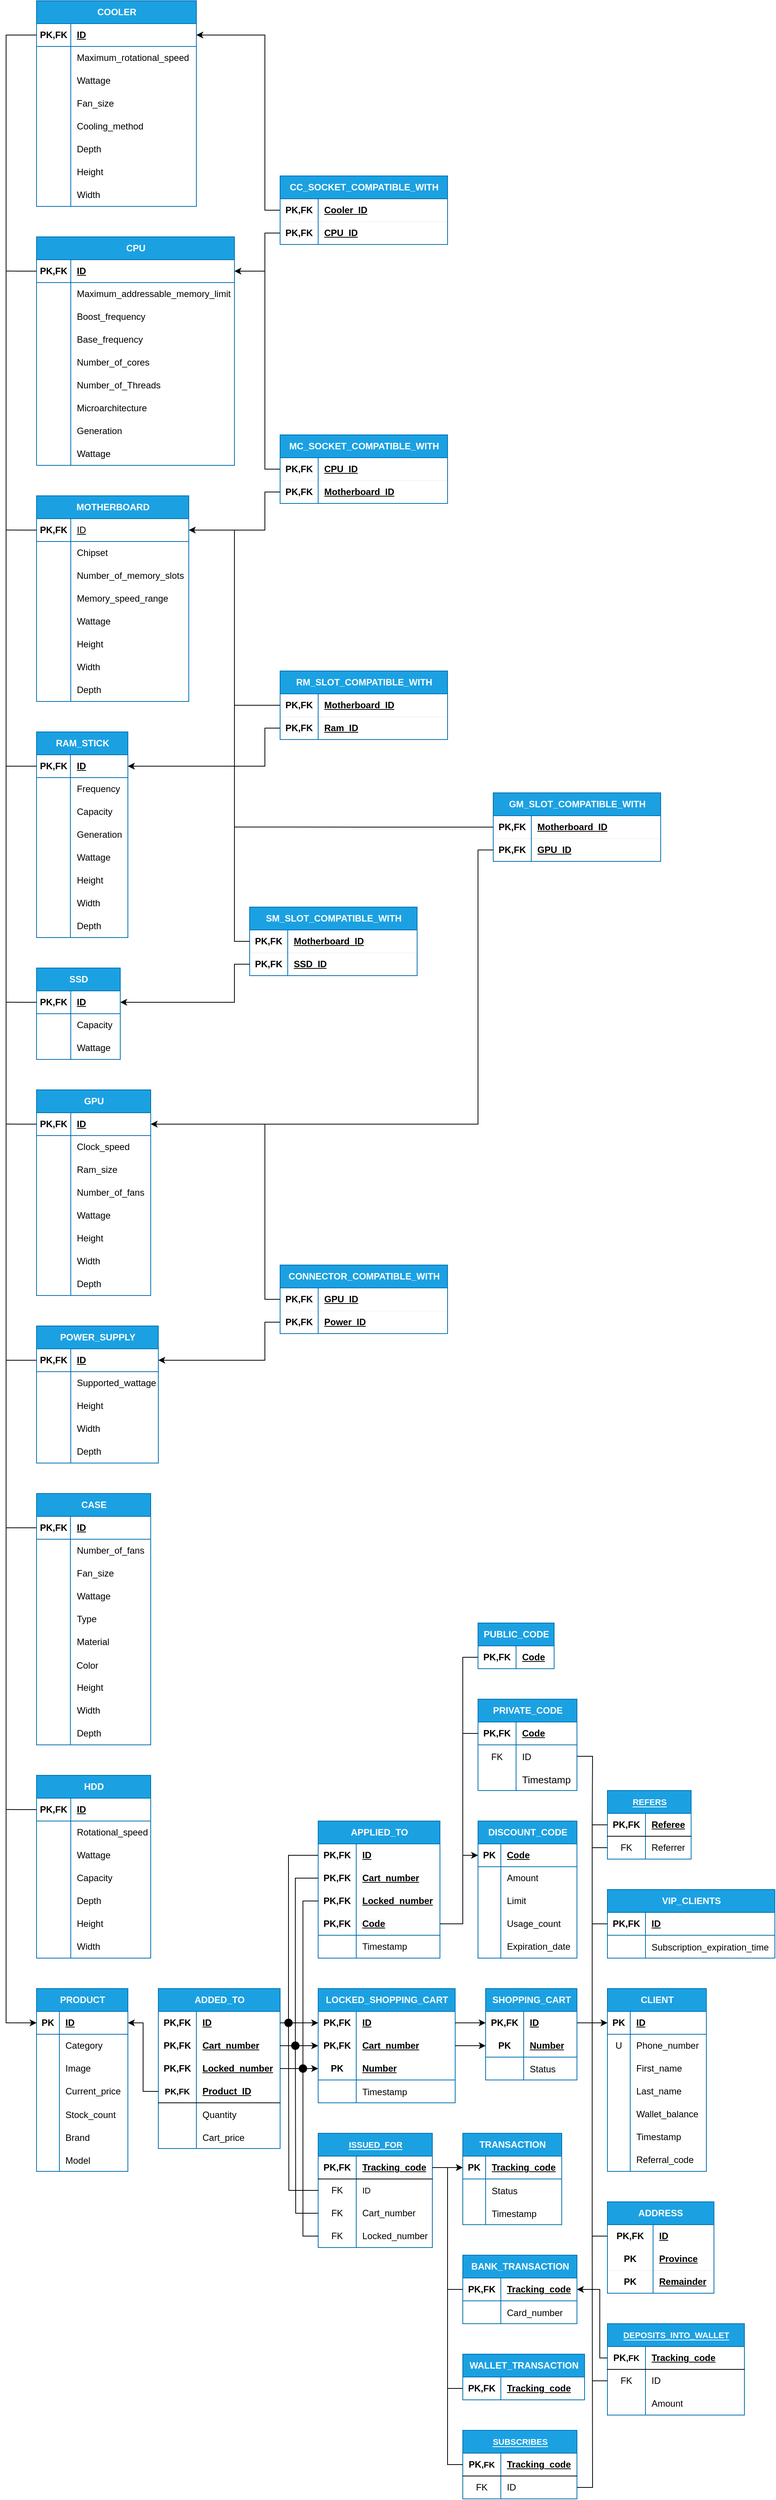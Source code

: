 <mxfile version="26.0.10">
  <diagram name="Page-1" id="7rDCZZzphUFBRkRHyXVi">
    <mxGraphModel dx="463" dy="252" grid="1" gridSize="10" guides="1" tooltips="1" connect="1" arrows="1" fold="1" page="1" pageScale="1" pageWidth="850" pageHeight="1100" math="0" shadow="0">
      <root>
        <mxCell id="0" />
        <mxCell id="1" parent="0" />
        <mxCell id="Bi5M6DWBjcTBT47P6Fhv-20" value="HDD" style="shape=table;startSize=30;container=1;collapsible=1;childLayout=tableLayout;fixedRows=1;rowLines=0;fontStyle=1;align=center;resizeLast=1;html=1;fillColor=#1ba1e2;fontColor=#ffffff;strokeColor=#006EAF;" parent="1" vertex="1">
          <mxGeometry x="280" y="2740" width="150" height="240" as="geometry" />
        </mxCell>
        <mxCell id="Bi5M6DWBjcTBT47P6Fhv-21" value="" style="shape=tableRow;horizontal=0;startSize=0;swimlaneHead=0;swimlaneBody=0;fillColor=none;collapsible=0;dropTarget=0;points=[[0,0.5],[1,0.5]];portConstraint=eastwest;top=0;left=0;right=0;bottom=1;strokeColor=#006EAF;" parent="Bi5M6DWBjcTBT47P6Fhv-20" vertex="1">
          <mxGeometry y="30" width="150" height="30" as="geometry" />
        </mxCell>
        <mxCell id="Bi5M6DWBjcTBT47P6Fhv-22" value="PK,FK" style="shape=partialRectangle;connectable=0;fillColor=none;top=0;left=0;bottom=0;right=0;fontStyle=1;overflow=hidden;whiteSpace=wrap;html=1;" parent="Bi5M6DWBjcTBT47P6Fhv-21" vertex="1">
          <mxGeometry width="45" height="30" as="geometry">
            <mxRectangle width="45" height="30" as="alternateBounds" />
          </mxGeometry>
        </mxCell>
        <mxCell id="Bi5M6DWBjcTBT47P6Fhv-23" value="ID" style="shape=partialRectangle;connectable=0;fillColor=none;top=0;left=0;bottom=0;right=0;align=left;spacingLeft=6;fontStyle=5;overflow=hidden;whiteSpace=wrap;html=1;" parent="Bi5M6DWBjcTBT47P6Fhv-21" vertex="1">
          <mxGeometry x="45" width="105" height="30" as="geometry">
            <mxRectangle width="105" height="30" as="alternateBounds" />
          </mxGeometry>
        </mxCell>
        <mxCell id="Bi5M6DWBjcTBT47P6Fhv-24" value="" style="shape=tableRow;horizontal=0;startSize=0;swimlaneHead=0;swimlaneBody=0;fillColor=none;collapsible=0;dropTarget=0;points=[[0,0.5],[1,0.5]];portConstraint=eastwest;top=0;left=0;right=0;bottom=0;" parent="Bi5M6DWBjcTBT47P6Fhv-20" vertex="1">
          <mxGeometry y="60" width="150" height="30" as="geometry" />
        </mxCell>
        <mxCell id="Bi5M6DWBjcTBT47P6Fhv-25" value="" style="shape=partialRectangle;connectable=0;fillColor=none;top=0;left=0;bottom=0;right=0;editable=1;overflow=hidden;whiteSpace=wrap;html=1;" parent="Bi5M6DWBjcTBT47P6Fhv-24" vertex="1">
          <mxGeometry width="45" height="30" as="geometry">
            <mxRectangle width="45" height="30" as="alternateBounds" />
          </mxGeometry>
        </mxCell>
        <mxCell id="Bi5M6DWBjcTBT47P6Fhv-26" value="Rotational_speed" style="shape=partialRectangle;connectable=0;fillColor=none;top=0;left=0;bottom=0;right=0;align=left;spacingLeft=6;overflow=hidden;whiteSpace=wrap;html=1;" parent="Bi5M6DWBjcTBT47P6Fhv-24" vertex="1">
          <mxGeometry x="45" width="105" height="30" as="geometry">
            <mxRectangle width="105" height="30" as="alternateBounds" />
          </mxGeometry>
        </mxCell>
        <mxCell id="Bi5M6DWBjcTBT47P6Fhv-27" value="" style="shape=tableRow;horizontal=0;startSize=0;swimlaneHead=0;swimlaneBody=0;fillColor=none;collapsible=0;dropTarget=0;points=[[0,0.5],[1,0.5]];portConstraint=eastwest;top=0;left=0;right=0;bottom=0;" parent="Bi5M6DWBjcTBT47P6Fhv-20" vertex="1">
          <mxGeometry y="90" width="150" height="30" as="geometry" />
        </mxCell>
        <mxCell id="Bi5M6DWBjcTBT47P6Fhv-28" value="" style="shape=partialRectangle;connectable=0;fillColor=none;top=0;left=0;bottom=0;right=0;editable=1;overflow=hidden;whiteSpace=wrap;html=1;" parent="Bi5M6DWBjcTBT47P6Fhv-27" vertex="1">
          <mxGeometry width="45" height="30" as="geometry">
            <mxRectangle width="45" height="30" as="alternateBounds" />
          </mxGeometry>
        </mxCell>
        <mxCell id="Bi5M6DWBjcTBT47P6Fhv-29" value="Wattage" style="shape=partialRectangle;connectable=0;fillColor=none;top=0;left=0;bottom=0;right=0;align=left;spacingLeft=6;overflow=hidden;whiteSpace=wrap;html=1;" parent="Bi5M6DWBjcTBT47P6Fhv-27" vertex="1">
          <mxGeometry x="45" width="105" height="30" as="geometry">
            <mxRectangle width="105" height="30" as="alternateBounds" />
          </mxGeometry>
        </mxCell>
        <mxCell id="Bi5M6DWBjcTBT47P6Fhv-30" value="" style="shape=tableRow;horizontal=0;startSize=0;swimlaneHead=0;swimlaneBody=0;fillColor=none;collapsible=0;dropTarget=0;points=[[0,0.5],[1,0.5]];portConstraint=eastwest;top=0;left=0;right=0;bottom=0;" parent="Bi5M6DWBjcTBT47P6Fhv-20" vertex="1">
          <mxGeometry y="120" width="150" height="30" as="geometry" />
        </mxCell>
        <mxCell id="Bi5M6DWBjcTBT47P6Fhv-31" value="" style="shape=partialRectangle;connectable=0;fillColor=none;top=0;left=0;bottom=0;right=0;editable=1;overflow=hidden;whiteSpace=wrap;html=1;" parent="Bi5M6DWBjcTBT47P6Fhv-30" vertex="1">
          <mxGeometry width="45" height="30" as="geometry">
            <mxRectangle width="45" height="30" as="alternateBounds" />
          </mxGeometry>
        </mxCell>
        <mxCell id="Bi5M6DWBjcTBT47P6Fhv-32" value="Capacity" style="shape=partialRectangle;connectable=0;fillColor=none;top=0;left=0;bottom=0;right=0;align=left;spacingLeft=6;overflow=hidden;whiteSpace=wrap;html=1;" parent="Bi5M6DWBjcTBT47P6Fhv-30" vertex="1">
          <mxGeometry x="45" width="105" height="30" as="geometry">
            <mxRectangle width="105" height="30" as="alternateBounds" />
          </mxGeometry>
        </mxCell>
        <mxCell id="Bi5M6DWBjcTBT47P6Fhv-33" value="" style="shape=tableRow;horizontal=0;startSize=0;swimlaneHead=0;swimlaneBody=0;fillColor=none;collapsible=0;dropTarget=0;points=[[0,0.5],[1,0.5]];portConstraint=eastwest;top=0;left=0;right=0;bottom=0;" parent="Bi5M6DWBjcTBT47P6Fhv-20" vertex="1">
          <mxGeometry y="150" width="150" height="30" as="geometry" />
        </mxCell>
        <mxCell id="Bi5M6DWBjcTBT47P6Fhv-34" value="" style="shape=partialRectangle;connectable=0;fillColor=none;top=0;left=0;bottom=0;right=0;editable=1;overflow=hidden;whiteSpace=wrap;html=1;" parent="Bi5M6DWBjcTBT47P6Fhv-33" vertex="1">
          <mxGeometry width="45" height="30" as="geometry">
            <mxRectangle width="45" height="30" as="alternateBounds" />
          </mxGeometry>
        </mxCell>
        <mxCell id="Bi5M6DWBjcTBT47P6Fhv-35" value="Depth" style="shape=partialRectangle;connectable=0;fillColor=none;top=0;left=0;bottom=0;right=0;align=left;spacingLeft=6;overflow=hidden;whiteSpace=wrap;html=1;" parent="Bi5M6DWBjcTBT47P6Fhv-33" vertex="1">
          <mxGeometry x="45" width="105" height="30" as="geometry">
            <mxRectangle width="105" height="30" as="alternateBounds" />
          </mxGeometry>
        </mxCell>
        <mxCell id="Bi5M6DWBjcTBT47P6Fhv-36" value="" style="shape=tableRow;horizontal=0;startSize=0;swimlaneHead=0;swimlaneBody=0;fillColor=none;collapsible=0;dropTarget=0;points=[[0,0.5],[1,0.5]];portConstraint=eastwest;top=0;left=0;right=0;bottom=0;" parent="Bi5M6DWBjcTBT47P6Fhv-20" vertex="1">
          <mxGeometry y="180" width="150" height="30" as="geometry" />
        </mxCell>
        <mxCell id="Bi5M6DWBjcTBT47P6Fhv-37" value="" style="shape=partialRectangle;connectable=0;fillColor=none;top=0;left=0;bottom=0;right=0;editable=1;overflow=hidden;whiteSpace=wrap;html=1;" parent="Bi5M6DWBjcTBT47P6Fhv-36" vertex="1">
          <mxGeometry width="45" height="30" as="geometry">
            <mxRectangle width="45" height="30" as="alternateBounds" />
          </mxGeometry>
        </mxCell>
        <mxCell id="Bi5M6DWBjcTBT47P6Fhv-38" value="Height" style="shape=partialRectangle;connectable=0;fillColor=none;top=0;left=0;bottom=0;right=0;align=left;spacingLeft=6;overflow=hidden;whiteSpace=wrap;html=1;" parent="Bi5M6DWBjcTBT47P6Fhv-36" vertex="1">
          <mxGeometry x="45" width="105" height="30" as="geometry">
            <mxRectangle width="105" height="30" as="alternateBounds" />
          </mxGeometry>
        </mxCell>
        <mxCell id="Bi5M6DWBjcTBT47P6Fhv-39" value="" style="shape=tableRow;horizontal=0;startSize=0;swimlaneHead=0;swimlaneBody=0;fillColor=none;collapsible=0;dropTarget=0;points=[[0,0.5],[1,0.5]];portConstraint=eastwest;top=0;left=0;right=0;bottom=0;" parent="Bi5M6DWBjcTBT47P6Fhv-20" vertex="1">
          <mxGeometry y="210" width="150" height="30" as="geometry" />
        </mxCell>
        <mxCell id="Bi5M6DWBjcTBT47P6Fhv-40" value="" style="shape=partialRectangle;connectable=0;fillColor=none;top=0;left=0;bottom=0;right=0;editable=1;overflow=hidden;whiteSpace=wrap;html=1;" parent="Bi5M6DWBjcTBT47P6Fhv-39" vertex="1">
          <mxGeometry width="45" height="30" as="geometry">
            <mxRectangle width="45" height="30" as="alternateBounds" />
          </mxGeometry>
        </mxCell>
        <mxCell id="Bi5M6DWBjcTBT47P6Fhv-41" value="Width" style="shape=partialRectangle;connectable=0;fillColor=none;top=0;left=0;bottom=0;right=0;align=left;spacingLeft=6;overflow=hidden;whiteSpace=wrap;html=1;" parent="Bi5M6DWBjcTBT47P6Fhv-39" vertex="1">
          <mxGeometry x="45" width="105" height="30" as="geometry">
            <mxRectangle width="105" height="30" as="alternateBounds" />
          </mxGeometry>
        </mxCell>
        <mxCell id="Bi5M6DWBjcTBT47P6Fhv-42" value="SSD" style="shape=table;startSize=30;container=1;collapsible=1;childLayout=tableLayout;fixedRows=1;rowLines=0;fontStyle=1;align=center;resizeLast=1;html=1;fillColor=#1ba1e2;fontColor=#ffffff;strokeColor=#006EAF;" parent="1" vertex="1">
          <mxGeometry x="280" y="1680" width="110" height="120" as="geometry" />
        </mxCell>
        <mxCell id="Bi5M6DWBjcTBT47P6Fhv-43" value="" style="shape=tableRow;horizontal=0;startSize=0;swimlaneHead=0;swimlaneBody=0;fillColor=none;collapsible=0;dropTarget=0;points=[[0,0.5],[1,0.5]];portConstraint=eastwest;top=0;left=0;right=0;bottom=1;strokeColor=#006EAF;" parent="Bi5M6DWBjcTBT47P6Fhv-42" vertex="1">
          <mxGeometry y="30" width="110" height="30" as="geometry" />
        </mxCell>
        <mxCell id="Bi5M6DWBjcTBT47P6Fhv-44" value="PK,FK" style="shape=partialRectangle;connectable=0;fillColor=none;top=0;left=0;bottom=0;right=0;fontStyle=1;overflow=hidden;whiteSpace=wrap;html=1;" parent="Bi5M6DWBjcTBT47P6Fhv-43" vertex="1">
          <mxGeometry width="45" height="30" as="geometry">
            <mxRectangle width="45" height="30" as="alternateBounds" />
          </mxGeometry>
        </mxCell>
        <mxCell id="Bi5M6DWBjcTBT47P6Fhv-45" value="ID" style="shape=partialRectangle;connectable=0;fillColor=none;top=0;left=0;bottom=0;right=0;align=left;spacingLeft=6;fontStyle=5;overflow=hidden;whiteSpace=wrap;html=1;" parent="Bi5M6DWBjcTBT47P6Fhv-43" vertex="1">
          <mxGeometry x="45" width="65" height="30" as="geometry">
            <mxRectangle width="65" height="30" as="alternateBounds" />
          </mxGeometry>
        </mxCell>
        <mxCell id="Bi5M6DWBjcTBT47P6Fhv-46" value="" style="shape=tableRow;horizontal=0;startSize=0;swimlaneHead=0;swimlaneBody=0;fillColor=none;collapsible=0;dropTarget=0;points=[[0,0.5],[1,0.5]];portConstraint=eastwest;top=0;left=0;right=0;bottom=0;" parent="Bi5M6DWBjcTBT47P6Fhv-42" vertex="1">
          <mxGeometry y="60" width="110" height="30" as="geometry" />
        </mxCell>
        <mxCell id="Bi5M6DWBjcTBT47P6Fhv-47" value="" style="shape=partialRectangle;connectable=0;fillColor=none;top=0;left=0;bottom=0;right=0;editable=1;overflow=hidden;whiteSpace=wrap;html=1;" parent="Bi5M6DWBjcTBT47P6Fhv-46" vertex="1">
          <mxGeometry width="45" height="30" as="geometry">
            <mxRectangle width="45" height="30" as="alternateBounds" />
          </mxGeometry>
        </mxCell>
        <mxCell id="Bi5M6DWBjcTBT47P6Fhv-48" value="Capacity" style="shape=partialRectangle;connectable=0;fillColor=none;top=0;left=0;bottom=0;right=0;align=left;spacingLeft=6;overflow=hidden;whiteSpace=wrap;html=1;" parent="Bi5M6DWBjcTBT47P6Fhv-46" vertex="1">
          <mxGeometry x="45" width="65" height="30" as="geometry">
            <mxRectangle width="65" height="30" as="alternateBounds" />
          </mxGeometry>
        </mxCell>
        <mxCell id="Bi5M6DWBjcTBT47P6Fhv-49" value="" style="shape=tableRow;horizontal=0;startSize=0;swimlaneHead=0;swimlaneBody=0;fillColor=none;collapsible=0;dropTarget=0;points=[[0,0.5],[1,0.5]];portConstraint=eastwest;top=0;left=0;right=0;bottom=0;" parent="Bi5M6DWBjcTBT47P6Fhv-42" vertex="1">
          <mxGeometry y="90" width="110" height="30" as="geometry" />
        </mxCell>
        <mxCell id="Bi5M6DWBjcTBT47P6Fhv-50" value="" style="shape=partialRectangle;connectable=0;fillColor=none;top=0;left=0;bottom=0;right=0;editable=1;overflow=hidden;whiteSpace=wrap;html=1;" parent="Bi5M6DWBjcTBT47P6Fhv-49" vertex="1">
          <mxGeometry width="45" height="30" as="geometry">
            <mxRectangle width="45" height="30" as="alternateBounds" />
          </mxGeometry>
        </mxCell>
        <mxCell id="Bi5M6DWBjcTBT47P6Fhv-51" value="Wattage" style="shape=partialRectangle;connectable=0;fillColor=none;top=0;left=0;bottom=0;right=0;align=left;spacingLeft=6;overflow=hidden;whiteSpace=wrap;html=1;" parent="Bi5M6DWBjcTBT47P6Fhv-49" vertex="1">
          <mxGeometry x="45" width="65" height="30" as="geometry">
            <mxRectangle width="65" height="30" as="alternateBounds" />
          </mxGeometry>
        </mxCell>
        <mxCell id="Bi5M6DWBjcTBT47P6Fhv-56" value="COOLER" style="shape=table;startSize=30;container=1;collapsible=1;childLayout=tableLayout;fixedRows=1;rowLines=0;fontStyle=1;align=center;resizeLast=1;html=1;fillColor=#1ba1e2;strokeColor=#006EAF;fontColor=#ffffff;" parent="1" vertex="1">
          <mxGeometry x="280" y="410" width="210" height="270" as="geometry" />
        </mxCell>
        <mxCell id="Bi5M6DWBjcTBT47P6Fhv-57" value="" style="shape=tableRow;horizontal=0;startSize=0;swimlaneHead=0;swimlaneBody=0;fillColor=none;collapsible=0;dropTarget=0;points=[[0,0.5],[1,0.5]];portConstraint=eastwest;top=0;left=0;right=0;bottom=1;strokeColor=#006EAF;" parent="Bi5M6DWBjcTBT47P6Fhv-56" vertex="1">
          <mxGeometry y="30" width="210" height="30" as="geometry" />
        </mxCell>
        <mxCell id="Bi5M6DWBjcTBT47P6Fhv-58" value="PK,FK" style="shape=partialRectangle;connectable=0;fillColor=none;top=0;left=0;bottom=0;right=0;fontStyle=1;overflow=hidden;whiteSpace=wrap;html=1;" parent="Bi5M6DWBjcTBT47P6Fhv-57" vertex="1">
          <mxGeometry width="45" height="30" as="geometry">
            <mxRectangle width="45" height="30" as="alternateBounds" />
          </mxGeometry>
        </mxCell>
        <mxCell id="Bi5M6DWBjcTBT47P6Fhv-59" value="ID" style="shape=partialRectangle;connectable=0;fillColor=none;top=0;left=0;bottom=0;right=0;align=left;spacingLeft=6;fontStyle=5;overflow=hidden;whiteSpace=wrap;html=1;" parent="Bi5M6DWBjcTBT47P6Fhv-57" vertex="1">
          <mxGeometry x="45" width="165" height="30" as="geometry">
            <mxRectangle width="165" height="30" as="alternateBounds" />
          </mxGeometry>
        </mxCell>
        <mxCell id="Bi5M6DWBjcTBT47P6Fhv-60" value="" style="shape=tableRow;horizontal=0;startSize=0;swimlaneHead=0;swimlaneBody=0;fillColor=none;collapsible=0;dropTarget=0;points=[[0,0.5],[1,0.5]];portConstraint=eastwest;top=0;left=0;right=0;bottom=0;" parent="Bi5M6DWBjcTBT47P6Fhv-56" vertex="1">
          <mxGeometry y="60" width="210" height="30" as="geometry" />
        </mxCell>
        <mxCell id="Bi5M6DWBjcTBT47P6Fhv-61" value="" style="shape=partialRectangle;connectable=0;fillColor=none;top=0;left=0;bottom=0;right=0;editable=1;overflow=hidden;whiteSpace=wrap;html=1;" parent="Bi5M6DWBjcTBT47P6Fhv-60" vertex="1">
          <mxGeometry width="45" height="30" as="geometry">
            <mxRectangle width="45" height="30" as="alternateBounds" />
          </mxGeometry>
        </mxCell>
        <mxCell id="Bi5M6DWBjcTBT47P6Fhv-62" value="&lt;font&gt;&lt;span style=&quot;text-wrap-mode: nowrap;&quot;&gt;Maximum_rotational_speed&lt;/span&gt;&lt;/font&gt;" style="shape=partialRectangle;connectable=0;fillColor=none;top=0;left=0;bottom=0;right=0;align=left;spacingLeft=6;overflow=hidden;whiteSpace=wrap;html=1;" parent="Bi5M6DWBjcTBT47P6Fhv-60" vertex="1">
          <mxGeometry x="45" width="165" height="30" as="geometry">
            <mxRectangle width="165" height="30" as="alternateBounds" />
          </mxGeometry>
        </mxCell>
        <mxCell id="Bi5M6DWBjcTBT47P6Fhv-63" value="" style="shape=tableRow;horizontal=0;startSize=0;swimlaneHead=0;swimlaneBody=0;fillColor=none;collapsible=0;dropTarget=0;points=[[0,0.5],[1,0.5]];portConstraint=eastwest;top=0;left=0;right=0;bottom=0;" parent="Bi5M6DWBjcTBT47P6Fhv-56" vertex="1">
          <mxGeometry y="90" width="210" height="30" as="geometry" />
        </mxCell>
        <mxCell id="Bi5M6DWBjcTBT47P6Fhv-64" value="" style="shape=partialRectangle;connectable=0;fillColor=none;top=0;left=0;bottom=0;right=0;editable=1;overflow=hidden;whiteSpace=wrap;html=1;" parent="Bi5M6DWBjcTBT47P6Fhv-63" vertex="1">
          <mxGeometry width="45" height="30" as="geometry">
            <mxRectangle width="45" height="30" as="alternateBounds" />
          </mxGeometry>
        </mxCell>
        <mxCell id="Bi5M6DWBjcTBT47P6Fhv-65" value="&lt;font&gt;&lt;span style=&quot;text-wrap-mode: nowrap;&quot;&gt;Wattage&lt;/span&gt;&lt;/font&gt;" style="shape=partialRectangle;connectable=0;fillColor=none;top=0;left=0;bottom=0;right=0;align=left;spacingLeft=6;overflow=hidden;whiteSpace=wrap;html=1;" parent="Bi5M6DWBjcTBT47P6Fhv-63" vertex="1">
          <mxGeometry x="45" width="165" height="30" as="geometry">
            <mxRectangle width="165" height="30" as="alternateBounds" />
          </mxGeometry>
        </mxCell>
        <mxCell id="Bi5M6DWBjcTBT47P6Fhv-66" value="" style="shape=tableRow;horizontal=0;startSize=0;swimlaneHead=0;swimlaneBody=0;fillColor=none;collapsible=0;dropTarget=0;points=[[0,0.5],[1,0.5]];portConstraint=eastwest;top=0;left=0;right=0;bottom=0;" parent="Bi5M6DWBjcTBT47P6Fhv-56" vertex="1">
          <mxGeometry y="120" width="210" height="30" as="geometry" />
        </mxCell>
        <mxCell id="Bi5M6DWBjcTBT47P6Fhv-67" value="" style="shape=partialRectangle;connectable=0;fillColor=none;top=0;left=0;bottom=0;right=0;editable=1;overflow=hidden;whiteSpace=wrap;html=1;" parent="Bi5M6DWBjcTBT47P6Fhv-66" vertex="1">
          <mxGeometry width="45" height="30" as="geometry">
            <mxRectangle width="45" height="30" as="alternateBounds" />
          </mxGeometry>
        </mxCell>
        <mxCell id="Bi5M6DWBjcTBT47P6Fhv-68" value="&lt;font&gt;&lt;span style=&quot;text-wrap-mode: nowrap;&quot;&gt;Fan_size&lt;/span&gt;&lt;/font&gt;" style="shape=partialRectangle;connectable=0;fillColor=none;top=0;left=0;bottom=0;right=0;align=left;spacingLeft=6;overflow=hidden;whiteSpace=wrap;html=1;" parent="Bi5M6DWBjcTBT47P6Fhv-66" vertex="1">
          <mxGeometry x="45" width="165" height="30" as="geometry">
            <mxRectangle width="165" height="30" as="alternateBounds" />
          </mxGeometry>
        </mxCell>
        <mxCell id="Bi5M6DWBjcTBT47P6Fhv-70" value="" style="shape=tableRow;horizontal=0;startSize=0;swimlaneHead=0;swimlaneBody=0;fillColor=none;collapsible=0;dropTarget=0;points=[[0,0.5],[1,0.5]];portConstraint=eastwest;top=0;left=0;right=0;bottom=0;" parent="Bi5M6DWBjcTBT47P6Fhv-56" vertex="1">
          <mxGeometry y="150" width="210" height="30" as="geometry" />
        </mxCell>
        <mxCell id="Bi5M6DWBjcTBT47P6Fhv-71" value="" style="shape=partialRectangle;connectable=0;fillColor=none;top=0;left=0;bottom=0;right=0;editable=1;overflow=hidden;whiteSpace=wrap;html=1;" parent="Bi5M6DWBjcTBT47P6Fhv-70" vertex="1">
          <mxGeometry width="45" height="30" as="geometry">
            <mxRectangle width="45" height="30" as="alternateBounds" />
          </mxGeometry>
        </mxCell>
        <mxCell id="Bi5M6DWBjcTBT47P6Fhv-72" value="&lt;font&gt;&lt;span style=&quot;text-wrap-mode: nowrap;&quot;&gt;Cooling_method&lt;/span&gt;&lt;/font&gt;" style="shape=partialRectangle;connectable=0;fillColor=none;top=0;left=0;bottom=0;right=0;align=left;spacingLeft=6;overflow=hidden;whiteSpace=wrap;html=1;" parent="Bi5M6DWBjcTBT47P6Fhv-70" vertex="1">
          <mxGeometry x="45" width="165" height="30" as="geometry">
            <mxRectangle width="165" height="30" as="alternateBounds" />
          </mxGeometry>
        </mxCell>
        <mxCell id="Bi5M6DWBjcTBT47P6Fhv-73" value="" style="shape=tableRow;horizontal=0;startSize=0;swimlaneHead=0;swimlaneBody=0;fillColor=none;collapsible=0;dropTarget=0;points=[[0,0.5],[1,0.5]];portConstraint=eastwest;top=0;left=0;right=0;bottom=0;" parent="Bi5M6DWBjcTBT47P6Fhv-56" vertex="1">
          <mxGeometry y="180" width="210" height="30" as="geometry" />
        </mxCell>
        <mxCell id="Bi5M6DWBjcTBT47P6Fhv-74" value="" style="shape=partialRectangle;connectable=0;fillColor=none;top=0;left=0;bottom=0;right=0;editable=1;overflow=hidden;whiteSpace=wrap;html=1;" parent="Bi5M6DWBjcTBT47P6Fhv-73" vertex="1">
          <mxGeometry width="45" height="30" as="geometry">
            <mxRectangle width="45" height="30" as="alternateBounds" />
          </mxGeometry>
        </mxCell>
        <mxCell id="Bi5M6DWBjcTBT47P6Fhv-75" value="&lt;font&gt;&lt;span style=&quot;text-wrap-mode: nowrap;&quot;&gt;Depth&lt;/span&gt;&lt;/font&gt;" style="shape=partialRectangle;connectable=0;fillColor=none;top=0;left=0;bottom=0;right=0;align=left;spacingLeft=6;overflow=hidden;whiteSpace=wrap;html=1;" parent="Bi5M6DWBjcTBT47P6Fhv-73" vertex="1">
          <mxGeometry x="45" width="165" height="30" as="geometry">
            <mxRectangle width="165" height="30" as="alternateBounds" />
          </mxGeometry>
        </mxCell>
        <mxCell id="Bi5M6DWBjcTBT47P6Fhv-76" value="" style="shape=tableRow;horizontal=0;startSize=0;swimlaneHead=0;swimlaneBody=0;fillColor=none;collapsible=0;dropTarget=0;points=[[0,0.5],[1,0.5]];portConstraint=eastwest;top=0;left=0;right=0;bottom=0;" parent="Bi5M6DWBjcTBT47P6Fhv-56" vertex="1">
          <mxGeometry y="210" width="210" height="30" as="geometry" />
        </mxCell>
        <mxCell id="Bi5M6DWBjcTBT47P6Fhv-77" value="" style="shape=partialRectangle;connectable=0;fillColor=none;top=0;left=0;bottom=0;right=0;editable=1;overflow=hidden;whiteSpace=wrap;html=1;" parent="Bi5M6DWBjcTBT47P6Fhv-76" vertex="1">
          <mxGeometry width="45" height="30" as="geometry">
            <mxRectangle width="45" height="30" as="alternateBounds" />
          </mxGeometry>
        </mxCell>
        <mxCell id="Bi5M6DWBjcTBT47P6Fhv-78" value="&lt;font&gt;&lt;span style=&quot;text-wrap-mode: nowrap;&quot;&gt;Height&lt;/span&gt;&lt;/font&gt;" style="shape=partialRectangle;connectable=0;fillColor=none;top=0;left=0;bottom=0;right=0;align=left;spacingLeft=6;overflow=hidden;whiteSpace=wrap;html=1;" parent="Bi5M6DWBjcTBT47P6Fhv-76" vertex="1">
          <mxGeometry x="45" width="165" height="30" as="geometry">
            <mxRectangle width="165" height="30" as="alternateBounds" />
          </mxGeometry>
        </mxCell>
        <mxCell id="Bi5M6DWBjcTBT47P6Fhv-79" value="" style="shape=tableRow;horizontal=0;startSize=0;swimlaneHead=0;swimlaneBody=0;fillColor=none;collapsible=0;dropTarget=0;points=[[0,0.5],[1,0.5]];portConstraint=eastwest;top=0;left=0;right=0;bottom=0;" parent="Bi5M6DWBjcTBT47P6Fhv-56" vertex="1">
          <mxGeometry y="240" width="210" height="30" as="geometry" />
        </mxCell>
        <mxCell id="Bi5M6DWBjcTBT47P6Fhv-80" value="" style="shape=partialRectangle;connectable=0;fillColor=none;top=0;left=0;bottom=0;right=0;editable=1;overflow=hidden;whiteSpace=wrap;html=1;" parent="Bi5M6DWBjcTBT47P6Fhv-79" vertex="1">
          <mxGeometry width="45" height="30" as="geometry">
            <mxRectangle width="45" height="30" as="alternateBounds" />
          </mxGeometry>
        </mxCell>
        <mxCell id="Bi5M6DWBjcTBT47P6Fhv-81" value="&lt;font&gt;&lt;span style=&quot;text-wrap-mode: nowrap;&quot;&gt;Width&lt;/span&gt;&lt;/font&gt;" style="shape=partialRectangle;connectable=0;fillColor=none;top=0;left=0;bottom=0;right=0;align=left;spacingLeft=6;overflow=hidden;whiteSpace=wrap;html=1;" parent="Bi5M6DWBjcTBT47P6Fhv-79" vertex="1">
          <mxGeometry x="45" width="165" height="30" as="geometry">
            <mxRectangle width="165" height="30" as="alternateBounds" />
          </mxGeometry>
        </mxCell>
        <mxCell id="Bi5M6DWBjcTBT47P6Fhv-82" value="CPU" style="shape=table;startSize=30;container=1;collapsible=1;childLayout=tableLayout;fixedRows=1;rowLines=0;fontStyle=1;align=center;resizeLast=1;html=1;fillColor=#1ba1e2;strokeColor=#006EAF;fontColor=#ffffff;" parent="1" vertex="1">
          <mxGeometry x="280" y="720" width="260" height="300" as="geometry" />
        </mxCell>
        <mxCell id="Bi5M6DWBjcTBT47P6Fhv-83" value="" style="shape=tableRow;horizontal=0;startSize=0;swimlaneHead=0;swimlaneBody=0;fillColor=none;collapsible=0;dropTarget=0;points=[[0,0.5],[1,0.5]];portConstraint=eastwest;top=0;left=0;right=0;bottom=1;strokeColor=#006EAF;" parent="Bi5M6DWBjcTBT47P6Fhv-82" vertex="1">
          <mxGeometry y="30" width="260" height="30" as="geometry" />
        </mxCell>
        <mxCell id="Bi5M6DWBjcTBT47P6Fhv-84" value="PK,FK" style="shape=partialRectangle;connectable=0;fillColor=none;top=0;left=0;bottom=0;right=0;fontStyle=1;overflow=hidden;whiteSpace=wrap;html=1;" parent="Bi5M6DWBjcTBT47P6Fhv-83" vertex="1">
          <mxGeometry width="45" height="30" as="geometry">
            <mxRectangle width="45" height="30" as="alternateBounds" />
          </mxGeometry>
        </mxCell>
        <mxCell id="Bi5M6DWBjcTBT47P6Fhv-85" value="ID" style="shape=partialRectangle;connectable=0;fillColor=none;top=0;left=0;bottom=0;right=0;align=left;spacingLeft=6;fontStyle=5;overflow=hidden;whiteSpace=wrap;html=1;" parent="Bi5M6DWBjcTBT47P6Fhv-83" vertex="1">
          <mxGeometry x="45" width="215" height="30" as="geometry">
            <mxRectangle width="215" height="30" as="alternateBounds" />
          </mxGeometry>
        </mxCell>
        <mxCell id="Bi5M6DWBjcTBT47P6Fhv-86" value="" style="shape=tableRow;horizontal=0;startSize=0;swimlaneHead=0;swimlaneBody=0;fillColor=none;collapsible=0;dropTarget=0;points=[[0,0.5],[1,0.5]];portConstraint=eastwest;top=0;left=0;right=0;bottom=0;" parent="Bi5M6DWBjcTBT47P6Fhv-82" vertex="1">
          <mxGeometry y="60" width="260" height="30" as="geometry" />
        </mxCell>
        <mxCell id="Bi5M6DWBjcTBT47P6Fhv-87" value="" style="shape=partialRectangle;connectable=0;fillColor=none;top=0;left=0;bottom=0;right=0;editable=1;overflow=hidden;whiteSpace=wrap;html=1;" parent="Bi5M6DWBjcTBT47P6Fhv-86" vertex="1">
          <mxGeometry width="45" height="30" as="geometry">
            <mxRectangle width="45" height="30" as="alternateBounds" />
          </mxGeometry>
        </mxCell>
        <mxCell id="Bi5M6DWBjcTBT47P6Fhv-88" value="&lt;font&gt;Maximum_addressable_memory_limit&lt;/font&gt;" style="shape=partialRectangle;connectable=0;fillColor=none;top=0;left=0;bottom=0;right=0;align=left;spacingLeft=6;overflow=hidden;whiteSpace=wrap;html=1;" parent="Bi5M6DWBjcTBT47P6Fhv-86" vertex="1">
          <mxGeometry x="45" width="215" height="30" as="geometry">
            <mxRectangle width="215" height="30" as="alternateBounds" />
          </mxGeometry>
        </mxCell>
        <mxCell id="Bi5M6DWBjcTBT47P6Fhv-89" value="" style="shape=tableRow;horizontal=0;startSize=0;swimlaneHead=0;swimlaneBody=0;fillColor=none;collapsible=0;dropTarget=0;points=[[0,0.5],[1,0.5]];portConstraint=eastwest;top=0;left=0;right=0;bottom=0;" parent="Bi5M6DWBjcTBT47P6Fhv-82" vertex="1">
          <mxGeometry y="90" width="260" height="30" as="geometry" />
        </mxCell>
        <mxCell id="Bi5M6DWBjcTBT47P6Fhv-90" value="" style="shape=partialRectangle;connectable=0;fillColor=none;top=0;left=0;bottom=0;right=0;editable=1;overflow=hidden;whiteSpace=wrap;html=1;" parent="Bi5M6DWBjcTBT47P6Fhv-89" vertex="1">
          <mxGeometry width="45" height="30" as="geometry">
            <mxRectangle width="45" height="30" as="alternateBounds" />
          </mxGeometry>
        </mxCell>
        <mxCell id="Bi5M6DWBjcTBT47P6Fhv-91" value="&lt;font&gt;&lt;span style=&quot;text-wrap-mode: nowrap;&quot;&gt;Boost_frequency&lt;/span&gt;&lt;/font&gt;" style="shape=partialRectangle;connectable=0;fillColor=none;top=0;left=0;bottom=0;right=0;align=left;spacingLeft=6;overflow=hidden;whiteSpace=wrap;html=1;" parent="Bi5M6DWBjcTBT47P6Fhv-89" vertex="1">
          <mxGeometry x="45" width="215" height="30" as="geometry">
            <mxRectangle width="215" height="30" as="alternateBounds" />
          </mxGeometry>
        </mxCell>
        <mxCell id="Bi5M6DWBjcTBT47P6Fhv-92" value="" style="shape=tableRow;horizontal=0;startSize=0;swimlaneHead=0;swimlaneBody=0;fillColor=none;collapsible=0;dropTarget=0;points=[[0,0.5],[1,0.5]];portConstraint=eastwest;top=0;left=0;right=0;bottom=0;" parent="Bi5M6DWBjcTBT47P6Fhv-82" vertex="1">
          <mxGeometry y="120" width="260" height="30" as="geometry" />
        </mxCell>
        <mxCell id="Bi5M6DWBjcTBT47P6Fhv-93" value="" style="shape=partialRectangle;connectable=0;fillColor=none;top=0;left=0;bottom=0;right=0;editable=1;overflow=hidden;whiteSpace=wrap;html=1;" parent="Bi5M6DWBjcTBT47P6Fhv-92" vertex="1">
          <mxGeometry width="45" height="30" as="geometry">
            <mxRectangle width="45" height="30" as="alternateBounds" />
          </mxGeometry>
        </mxCell>
        <mxCell id="Bi5M6DWBjcTBT47P6Fhv-94" value="&lt;font&gt;&lt;span style=&quot;text-wrap-mode: nowrap;&quot;&gt;Base_frequency&lt;/span&gt;&lt;/font&gt;" style="shape=partialRectangle;connectable=0;fillColor=none;top=0;left=0;bottom=0;right=0;align=left;spacingLeft=6;overflow=hidden;whiteSpace=wrap;html=1;" parent="Bi5M6DWBjcTBT47P6Fhv-92" vertex="1">
          <mxGeometry x="45" width="215" height="30" as="geometry">
            <mxRectangle width="215" height="30" as="alternateBounds" />
          </mxGeometry>
        </mxCell>
        <mxCell id="Bi5M6DWBjcTBT47P6Fhv-97" value="" style="shape=tableRow;horizontal=0;startSize=0;swimlaneHead=0;swimlaneBody=0;fillColor=none;collapsible=0;dropTarget=0;points=[[0,0.5],[1,0.5]];portConstraint=eastwest;top=0;left=0;right=0;bottom=0;" parent="Bi5M6DWBjcTBT47P6Fhv-82" vertex="1">
          <mxGeometry y="150" width="260" height="30" as="geometry" />
        </mxCell>
        <mxCell id="Bi5M6DWBjcTBT47P6Fhv-98" value="" style="shape=partialRectangle;connectable=0;fillColor=none;top=0;left=0;bottom=0;right=0;editable=1;overflow=hidden;whiteSpace=wrap;html=1;" parent="Bi5M6DWBjcTBT47P6Fhv-97" vertex="1">
          <mxGeometry width="45" height="30" as="geometry">
            <mxRectangle width="45" height="30" as="alternateBounds" />
          </mxGeometry>
        </mxCell>
        <mxCell id="Bi5M6DWBjcTBT47P6Fhv-99" value="&lt;font&gt;&lt;span style=&quot;text-wrap-mode: nowrap;&quot;&gt;Number_of_cores&lt;/span&gt;&lt;/font&gt;" style="shape=partialRectangle;connectable=0;fillColor=none;top=0;left=0;bottom=0;right=0;align=left;spacingLeft=6;overflow=hidden;whiteSpace=wrap;html=1;" parent="Bi5M6DWBjcTBT47P6Fhv-97" vertex="1">
          <mxGeometry x="45" width="215" height="30" as="geometry">
            <mxRectangle width="215" height="30" as="alternateBounds" />
          </mxGeometry>
        </mxCell>
        <mxCell id="Bi5M6DWBjcTBT47P6Fhv-100" value="" style="shape=tableRow;horizontal=0;startSize=0;swimlaneHead=0;swimlaneBody=0;fillColor=none;collapsible=0;dropTarget=0;points=[[0,0.5],[1,0.5]];portConstraint=eastwest;top=0;left=0;right=0;bottom=0;" parent="Bi5M6DWBjcTBT47P6Fhv-82" vertex="1">
          <mxGeometry y="180" width="260" height="30" as="geometry" />
        </mxCell>
        <mxCell id="Bi5M6DWBjcTBT47P6Fhv-101" value="" style="shape=partialRectangle;connectable=0;fillColor=none;top=0;left=0;bottom=0;right=0;editable=1;overflow=hidden;whiteSpace=wrap;html=1;" parent="Bi5M6DWBjcTBT47P6Fhv-100" vertex="1">
          <mxGeometry width="45" height="30" as="geometry">
            <mxRectangle width="45" height="30" as="alternateBounds" />
          </mxGeometry>
        </mxCell>
        <mxCell id="Bi5M6DWBjcTBT47P6Fhv-102" value="&lt;font&gt;&lt;span style=&quot;text-wrap-mode: nowrap;&quot;&gt;Number_of_Threads&lt;/span&gt;&lt;/font&gt;" style="shape=partialRectangle;connectable=0;fillColor=none;top=0;left=0;bottom=0;right=0;align=left;spacingLeft=6;overflow=hidden;whiteSpace=wrap;html=1;" parent="Bi5M6DWBjcTBT47P6Fhv-100" vertex="1">
          <mxGeometry x="45" width="215" height="30" as="geometry">
            <mxRectangle width="215" height="30" as="alternateBounds" />
          </mxGeometry>
        </mxCell>
        <mxCell id="Bi5M6DWBjcTBT47P6Fhv-103" value="" style="shape=tableRow;horizontal=0;startSize=0;swimlaneHead=0;swimlaneBody=0;fillColor=none;collapsible=0;dropTarget=0;points=[[0,0.5],[1,0.5]];portConstraint=eastwest;top=0;left=0;right=0;bottom=0;" parent="Bi5M6DWBjcTBT47P6Fhv-82" vertex="1">
          <mxGeometry y="210" width="260" height="30" as="geometry" />
        </mxCell>
        <mxCell id="Bi5M6DWBjcTBT47P6Fhv-104" value="" style="shape=partialRectangle;connectable=0;fillColor=none;top=0;left=0;bottom=0;right=0;editable=1;overflow=hidden;whiteSpace=wrap;html=1;" parent="Bi5M6DWBjcTBT47P6Fhv-103" vertex="1">
          <mxGeometry width="45" height="30" as="geometry">
            <mxRectangle width="45" height="30" as="alternateBounds" />
          </mxGeometry>
        </mxCell>
        <mxCell id="Bi5M6DWBjcTBT47P6Fhv-105" value="&lt;font&gt;&lt;span style=&quot;text-wrap-mode: nowrap;&quot;&gt;Microarchitecture&lt;/span&gt;&lt;/font&gt;" style="shape=partialRectangle;connectable=0;fillColor=none;top=0;left=0;bottom=0;right=0;align=left;spacingLeft=6;overflow=hidden;whiteSpace=wrap;html=1;" parent="Bi5M6DWBjcTBT47P6Fhv-103" vertex="1">
          <mxGeometry x="45" width="215" height="30" as="geometry">
            <mxRectangle width="215" height="30" as="alternateBounds" />
          </mxGeometry>
        </mxCell>
        <mxCell id="Bi5M6DWBjcTBT47P6Fhv-106" value="" style="shape=tableRow;horizontal=0;startSize=0;swimlaneHead=0;swimlaneBody=0;fillColor=none;collapsible=0;dropTarget=0;points=[[0,0.5],[1,0.5]];portConstraint=eastwest;top=0;left=0;right=0;bottom=0;" parent="Bi5M6DWBjcTBT47P6Fhv-82" vertex="1">
          <mxGeometry y="240" width="260" height="30" as="geometry" />
        </mxCell>
        <mxCell id="Bi5M6DWBjcTBT47P6Fhv-107" value="" style="shape=partialRectangle;connectable=0;fillColor=none;top=0;left=0;bottom=0;right=0;editable=1;overflow=hidden;whiteSpace=wrap;html=1;" parent="Bi5M6DWBjcTBT47P6Fhv-106" vertex="1">
          <mxGeometry width="45" height="30" as="geometry">
            <mxRectangle width="45" height="30" as="alternateBounds" />
          </mxGeometry>
        </mxCell>
        <mxCell id="Bi5M6DWBjcTBT47P6Fhv-108" value="&lt;font&gt;&lt;span style=&quot;text-wrap-mode: nowrap;&quot;&gt;Generation&lt;/span&gt;&lt;/font&gt;" style="shape=partialRectangle;connectable=0;fillColor=none;top=0;left=0;bottom=0;right=0;align=left;spacingLeft=6;overflow=hidden;whiteSpace=wrap;html=1;" parent="Bi5M6DWBjcTBT47P6Fhv-106" vertex="1">
          <mxGeometry x="45" width="215" height="30" as="geometry">
            <mxRectangle width="215" height="30" as="alternateBounds" />
          </mxGeometry>
        </mxCell>
        <mxCell id="Bi5M6DWBjcTBT47P6Fhv-109" value="" style="shape=tableRow;horizontal=0;startSize=0;swimlaneHead=0;swimlaneBody=0;fillColor=none;collapsible=0;dropTarget=0;points=[[0,0.5],[1,0.5]];portConstraint=eastwest;top=0;left=0;right=0;bottom=0;" parent="Bi5M6DWBjcTBT47P6Fhv-82" vertex="1">
          <mxGeometry y="270" width="260" height="30" as="geometry" />
        </mxCell>
        <mxCell id="Bi5M6DWBjcTBT47P6Fhv-110" value="" style="shape=partialRectangle;connectable=0;fillColor=none;top=0;left=0;bottom=0;right=0;editable=1;overflow=hidden;whiteSpace=wrap;html=1;" parent="Bi5M6DWBjcTBT47P6Fhv-109" vertex="1">
          <mxGeometry width="45" height="30" as="geometry">
            <mxRectangle width="45" height="30" as="alternateBounds" />
          </mxGeometry>
        </mxCell>
        <mxCell id="Bi5M6DWBjcTBT47P6Fhv-111" value="&lt;font&gt;&lt;span style=&quot;text-wrap-mode: nowrap;&quot;&gt;Wattage&lt;/span&gt;&lt;/font&gt;" style="shape=partialRectangle;connectable=0;fillColor=none;top=0;left=0;bottom=0;right=0;align=left;spacingLeft=6;overflow=hidden;whiteSpace=wrap;html=1;" parent="Bi5M6DWBjcTBT47P6Fhv-109" vertex="1">
          <mxGeometry x="45" width="215" height="30" as="geometry">
            <mxRectangle width="215" height="30" as="alternateBounds" />
          </mxGeometry>
        </mxCell>
        <mxCell id="Bi5M6DWBjcTBT47P6Fhv-112" value="POWER_SUPPLY" style="shape=table;startSize=30;container=1;collapsible=1;childLayout=tableLayout;fixedRows=1;rowLines=0;fontStyle=1;align=center;resizeLast=1;html=1;fillColor=#1ba1e2;fontColor=#ffffff;strokeColor=#006EAF;" parent="1" vertex="1">
          <mxGeometry x="280" y="2150" width="160" height="180" as="geometry" />
        </mxCell>
        <mxCell id="Bi5M6DWBjcTBT47P6Fhv-113" value="" style="shape=tableRow;horizontal=0;startSize=0;swimlaneHead=0;swimlaneBody=0;fillColor=none;collapsible=0;dropTarget=0;points=[[0,0.5],[1,0.5]];portConstraint=eastwest;top=0;left=0;right=0;bottom=1;strokeColor=#006EAF;" parent="Bi5M6DWBjcTBT47P6Fhv-112" vertex="1">
          <mxGeometry y="30" width="160" height="30" as="geometry" />
        </mxCell>
        <mxCell id="Bi5M6DWBjcTBT47P6Fhv-114" value="PK,FK" style="shape=partialRectangle;connectable=0;fillColor=none;top=0;left=0;bottom=0;right=0;fontStyle=1;overflow=hidden;whiteSpace=wrap;html=1;" parent="Bi5M6DWBjcTBT47P6Fhv-113" vertex="1">
          <mxGeometry width="45" height="30" as="geometry">
            <mxRectangle width="45" height="30" as="alternateBounds" />
          </mxGeometry>
        </mxCell>
        <mxCell id="Bi5M6DWBjcTBT47P6Fhv-115" value="ID" style="shape=partialRectangle;connectable=0;fillColor=none;top=0;left=0;bottom=0;right=0;align=left;spacingLeft=6;fontStyle=5;overflow=hidden;whiteSpace=wrap;html=1;" parent="Bi5M6DWBjcTBT47P6Fhv-113" vertex="1">
          <mxGeometry x="45" width="115" height="30" as="geometry">
            <mxRectangle width="115" height="30" as="alternateBounds" />
          </mxGeometry>
        </mxCell>
        <mxCell id="Bi5M6DWBjcTBT47P6Fhv-116" value="" style="shape=tableRow;horizontal=0;startSize=0;swimlaneHead=0;swimlaneBody=0;fillColor=none;collapsible=0;dropTarget=0;points=[[0,0.5],[1,0.5]];portConstraint=eastwest;top=0;left=0;right=0;bottom=0;" parent="Bi5M6DWBjcTBT47P6Fhv-112" vertex="1">
          <mxGeometry y="60" width="160" height="30" as="geometry" />
        </mxCell>
        <mxCell id="Bi5M6DWBjcTBT47P6Fhv-117" value="" style="shape=partialRectangle;connectable=0;fillColor=none;top=0;left=0;bottom=0;right=0;editable=1;overflow=hidden;whiteSpace=wrap;html=1;" parent="Bi5M6DWBjcTBT47P6Fhv-116" vertex="1">
          <mxGeometry width="45" height="30" as="geometry">
            <mxRectangle width="45" height="30" as="alternateBounds" />
          </mxGeometry>
        </mxCell>
        <mxCell id="Bi5M6DWBjcTBT47P6Fhv-118" value="&lt;span style=&quot;text-wrap-mode: nowrap;&quot;&gt;Supported_wattage&lt;/span&gt;" style="shape=partialRectangle;connectable=0;fillColor=none;top=0;left=0;bottom=0;right=0;align=left;spacingLeft=6;overflow=hidden;whiteSpace=wrap;html=1;" parent="Bi5M6DWBjcTBT47P6Fhv-116" vertex="1">
          <mxGeometry x="45" width="115" height="30" as="geometry">
            <mxRectangle width="115" height="30" as="alternateBounds" />
          </mxGeometry>
        </mxCell>
        <mxCell id="Bi5M6DWBjcTBT47P6Fhv-119" value="" style="shape=tableRow;horizontal=0;startSize=0;swimlaneHead=0;swimlaneBody=0;fillColor=none;collapsible=0;dropTarget=0;points=[[0,0.5],[1,0.5]];portConstraint=eastwest;top=0;left=0;right=0;bottom=0;" parent="Bi5M6DWBjcTBT47P6Fhv-112" vertex="1">
          <mxGeometry y="90" width="160" height="30" as="geometry" />
        </mxCell>
        <mxCell id="Bi5M6DWBjcTBT47P6Fhv-120" value="" style="shape=partialRectangle;connectable=0;fillColor=none;top=0;left=0;bottom=0;right=0;editable=1;overflow=hidden;whiteSpace=wrap;html=1;" parent="Bi5M6DWBjcTBT47P6Fhv-119" vertex="1">
          <mxGeometry width="45" height="30" as="geometry">
            <mxRectangle width="45" height="30" as="alternateBounds" />
          </mxGeometry>
        </mxCell>
        <mxCell id="Bi5M6DWBjcTBT47P6Fhv-121" value="&lt;span style=&quot;text-wrap-mode: nowrap;&quot;&gt;Height&lt;/span&gt;" style="shape=partialRectangle;connectable=0;fillColor=none;top=0;left=0;bottom=0;right=0;align=left;spacingLeft=6;overflow=hidden;whiteSpace=wrap;html=1;" parent="Bi5M6DWBjcTBT47P6Fhv-119" vertex="1">
          <mxGeometry x="45" width="115" height="30" as="geometry">
            <mxRectangle width="115" height="30" as="alternateBounds" />
          </mxGeometry>
        </mxCell>
        <mxCell id="Bi5M6DWBjcTBT47P6Fhv-122" value="" style="shape=tableRow;horizontal=0;startSize=0;swimlaneHead=0;swimlaneBody=0;fillColor=none;collapsible=0;dropTarget=0;points=[[0,0.5],[1,0.5]];portConstraint=eastwest;top=0;left=0;right=0;bottom=0;" parent="Bi5M6DWBjcTBT47P6Fhv-112" vertex="1">
          <mxGeometry y="120" width="160" height="30" as="geometry" />
        </mxCell>
        <mxCell id="Bi5M6DWBjcTBT47P6Fhv-123" value="" style="shape=partialRectangle;connectable=0;fillColor=none;top=0;left=0;bottom=0;right=0;editable=1;overflow=hidden;whiteSpace=wrap;html=1;" parent="Bi5M6DWBjcTBT47P6Fhv-122" vertex="1">
          <mxGeometry width="45" height="30" as="geometry">
            <mxRectangle width="45" height="30" as="alternateBounds" />
          </mxGeometry>
        </mxCell>
        <mxCell id="Bi5M6DWBjcTBT47P6Fhv-124" value="&lt;span style=&quot;text-wrap-mode: nowrap;&quot;&gt;Width&lt;/span&gt;" style="shape=partialRectangle;connectable=0;fillColor=none;top=0;left=0;bottom=0;right=0;align=left;spacingLeft=6;overflow=hidden;whiteSpace=wrap;html=1;" parent="Bi5M6DWBjcTBT47P6Fhv-122" vertex="1">
          <mxGeometry x="45" width="115" height="30" as="geometry">
            <mxRectangle width="115" height="30" as="alternateBounds" />
          </mxGeometry>
        </mxCell>
        <mxCell id="Bi5M6DWBjcTBT47P6Fhv-125" value="" style="shape=tableRow;horizontal=0;startSize=0;swimlaneHead=0;swimlaneBody=0;fillColor=none;collapsible=0;dropTarget=0;points=[[0,0.5],[1,0.5]];portConstraint=eastwest;top=0;left=0;right=0;bottom=0;" parent="Bi5M6DWBjcTBT47P6Fhv-112" vertex="1">
          <mxGeometry y="150" width="160" height="30" as="geometry" />
        </mxCell>
        <mxCell id="Bi5M6DWBjcTBT47P6Fhv-126" value="" style="shape=partialRectangle;connectable=0;fillColor=none;top=0;left=0;bottom=0;right=0;editable=1;overflow=hidden;whiteSpace=wrap;html=1;" parent="Bi5M6DWBjcTBT47P6Fhv-125" vertex="1">
          <mxGeometry width="45" height="30" as="geometry">
            <mxRectangle width="45" height="30" as="alternateBounds" />
          </mxGeometry>
        </mxCell>
        <mxCell id="Bi5M6DWBjcTBT47P6Fhv-127" value="&lt;span style=&quot;text-wrap-mode: nowrap;&quot;&gt;Depth&lt;/span&gt;" style="shape=partialRectangle;connectable=0;fillColor=none;top=0;left=0;bottom=0;right=0;align=left;spacingLeft=6;overflow=hidden;whiteSpace=wrap;html=1;" parent="Bi5M6DWBjcTBT47P6Fhv-125" vertex="1">
          <mxGeometry x="45" width="115" height="30" as="geometry">
            <mxRectangle width="115" height="30" as="alternateBounds" />
          </mxGeometry>
        </mxCell>
        <mxCell id="Bi5M6DWBjcTBT47P6Fhv-128" value="GPU" style="shape=table;startSize=30;container=1;collapsible=1;childLayout=tableLayout;fixedRows=1;rowLines=0;fontStyle=1;align=center;resizeLast=1;html=1;fillColor=#1ba1e2;fontColor=#ffffff;strokeColor=#006EAF;" parent="1" vertex="1">
          <mxGeometry x="280" y="1840" width="150" height="270" as="geometry" />
        </mxCell>
        <mxCell id="Bi5M6DWBjcTBT47P6Fhv-129" value="" style="shape=tableRow;horizontal=0;startSize=0;swimlaneHead=0;swimlaneBody=0;fillColor=none;collapsible=0;dropTarget=0;points=[[0,0.5],[1,0.5]];portConstraint=eastwest;top=0;left=0;right=0;bottom=1;strokeColor=#006EAF;" parent="Bi5M6DWBjcTBT47P6Fhv-128" vertex="1">
          <mxGeometry y="30" width="150" height="30" as="geometry" />
        </mxCell>
        <mxCell id="Bi5M6DWBjcTBT47P6Fhv-130" value="PK,FK" style="shape=partialRectangle;connectable=0;fillColor=none;top=0;left=0;bottom=0;right=0;fontStyle=1;overflow=hidden;whiteSpace=wrap;html=1;" parent="Bi5M6DWBjcTBT47P6Fhv-129" vertex="1">
          <mxGeometry width="45" height="30" as="geometry">
            <mxRectangle width="45" height="30" as="alternateBounds" />
          </mxGeometry>
        </mxCell>
        <mxCell id="Bi5M6DWBjcTBT47P6Fhv-131" value="ID" style="shape=partialRectangle;connectable=0;fillColor=none;top=0;left=0;bottom=0;right=0;align=left;spacingLeft=6;fontStyle=5;overflow=hidden;whiteSpace=wrap;html=1;" parent="Bi5M6DWBjcTBT47P6Fhv-129" vertex="1">
          <mxGeometry x="45" width="105" height="30" as="geometry">
            <mxRectangle width="105" height="30" as="alternateBounds" />
          </mxGeometry>
        </mxCell>
        <mxCell id="Bi5M6DWBjcTBT47P6Fhv-132" value="" style="shape=tableRow;horizontal=0;startSize=0;swimlaneHead=0;swimlaneBody=0;fillColor=none;collapsible=0;dropTarget=0;points=[[0,0.5],[1,0.5]];portConstraint=eastwest;top=0;left=0;right=0;bottom=0;" parent="Bi5M6DWBjcTBT47P6Fhv-128" vertex="1">
          <mxGeometry y="60" width="150" height="30" as="geometry" />
        </mxCell>
        <mxCell id="Bi5M6DWBjcTBT47P6Fhv-133" value="" style="shape=partialRectangle;connectable=0;fillColor=none;top=0;left=0;bottom=0;right=0;editable=1;overflow=hidden;whiteSpace=wrap;html=1;" parent="Bi5M6DWBjcTBT47P6Fhv-132" vertex="1">
          <mxGeometry width="45" height="30" as="geometry">
            <mxRectangle width="45" height="30" as="alternateBounds" />
          </mxGeometry>
        </mxCell>
        <mxCell id="Bi5M6DWBjcTBT47P6Fhv-134" value="&lt;span style=&quot;text-wrap-mode: nowrap;&quot;&gt;Clock_speed&lt;/span&gt;" style="shape=partialRectangle;connectable=0;fillColor=none;top=0;left=0;bottom=0;right=0;align=left;spacingLeft=6;overflow=hidden;whiteSpace=wrap;html=1;" parent="Bi5M6DWBjcTBT47P6Fhv-132" vertex="1">
          <mxGeometry x="45" width="105" height="30" as="geometry">
            <mxRectangle width="105" height="30" as="alternateBounds" />
          </mxGeometry>
        </mxCell>
        <mxCell id="Bi5M6DWBjcTBT47P6Fhv-135" value="" style="shape=tableRow;horizontal=0;startSize=0;swimlaneHead=0;swimlaneBody=0;fillColor=none;collapsible=0;dropTarget=0;points=[[0,0.5],[1,0.5]];portConstraint=eastwest;top=0;left=0;right=0;bottom=0;" parent="Bi5M6DWBjcTBT47P6Fhv-128" vertex="1">
          <mxGeometry y="90" width="150" height="30" as="geometry" />
        </mxCell>
        <mxCell id="Bi5M6DWBjcTBT47P6Fhv-136" value="" style="shape=partialRectangle;connectable=0;fillColor=none;top=0;left=0;bottom=0;right=0;editable=1;overflow=hidden;whiteSpace=wrap;html=1;" parent="Bi5M6DWBjcTBT47P6Fhv-135" vertex="1">
          <mxGeometry width="45" height="30" as="geometry">
            <mxRectangle width="45" height="30" as="alternateBounds" />
          </mxGeometry>
        </mxCell>
        <mxCell id="Bi5M6DWBjcTBT47P6Fhv-137" value="&lt;span style=&quot;text-wrap-mode: nowrap;&quot;&gt;Ram_size&lt;/span&gt;" style="shape=partialRectangle;connectable=0;fillColor=none;top=0;left=0;bottom=0;right=0;align=left;spacingLeft=6;overflow=hidden;whiteSpace=wrap;html=1;" parent="Bi5M6DWBjcTBT47P6Fhv-135" vertex="1">
          <mxGeometry x="45" width="105" height="30" as="geometry">
            <mxRectangle width="105" height="30" as="alternateBounds" />
          </mxGeometry>
        </mxCell>
        <mxCell id="Bi5M6DWBjcTBT47P6Fhv-138" value="" style="shape=tableRow;horizontal=0;startSize=0;swimlaneHead=0;swimlaneBody=0;fillColor=none;collapsible=0;dropTarget=0;points=[[0,0.5],[1,0.5]];portConstraint=eastwest;top=0;left=0;right=0;bottom=0;" parent="Bi5M6DWBjcTBT47P6Fhv-128" vertex="1">
          <mxGeometry y="120" width="150" height="30" as="geometry" />
        </mxCell>
        <mxCell id="Bi5M6DWBjcTBT47P6Fhv-139" value="" style="shape=partialRectangle;connectable=0;fillColor=none;top=0;left=0;bottom=0;right=0;editable=1;overflow=hidden;whiteSpace=wrap;html=1;" parent="Bi5M6DWBjcTBT47P6Fhv-138" vertex="1">
          <mxGeometry width="45" height="30" as="geometry">
            <mxRectangle width="45" height="30" as="alternateBounds" />
          </mxGeometry>
        </mxCell>
        <mxCell id="Bi5M6DWBjcTBT47P6Fhv-140" value="&lt;span style=&quot;text-wrap-mode: nowrap;&quot;&gt;Number_of_fans&lt;/span&gt;" style="shape=partialRectangle;connectable=0;fillColor=none;top=0;left=0;bottom=0;right=0;align=left;spacingLeft=6;overflow=hidden;whiteSpace=wrap;html=1;" parent="Bi5M6DWBjcTBT47P6Fhv-138" vertex="1">
          <mxGeometry x="45" width="105" height="30" as="geometry">
            <mxRectangle width="105" height="30" as="alternateBounds" />
          </mxGeometry>
        </mxCell>
        <mxCell id="Bi5M6DWBjcTBT47P6Fhv-141" value="" style="shape=tableRow;horizontal=0;startSize=0;swimlaneHead=0;swimlaneBody=0;fillColor=none;collapsible=0;dropTarget=0;points=[[0,0.5],[1,0.5]];portConstraint=eastwest;top=0;left=0;right=0;bottom=0;" parent="Bi5M6DWBjcTBT47P6Fhv-128" vertex="1">
          <mxGeometry y="150" width="150" height="30" as="geometry" />
        </mxCell>
        <mxCell id="Bi5M6DWBjcTBT47P6Fhv-142" value="" style="shape=partialRectangle;connectable=0;fillColor=none;top=0;left=0;bottom=0;right=0;editable=1;overflow=hidden;whiteSpace=wrap;html=1;" parent="Bi5M6DWBjcTBT47P6Fhv-141" vertex="1">
          <mxGeometry width="45" height="30" as="geometry">
            <mxRectangle width="45" height="30" as="alternateBounds" />
          </mxGeometry>
        </mxCell>
        <mxCell id="Bi5M6DWBjcTBT47P6Fhv-143" value="&lt;span style=&quot;text-wrap-mode: nowrap;&quot;&gt;Wattage&lt;/span&gt;" style="shape=partialRectangle;connectable=0;fillColor=none;top=0;left=0;bottom=0;right=0;align=left;spacingLeft=6;overflow=hidden;whiteSpace=wrap;html=1;" parent="Bi5M6DWBjcTBT47P6Fhv-141" vertex="1">
          <mxGeometry x="45" width="105" height="30" as="geometry">
            <mxRectangle width="105" height="30" as="alternateBounds" />
          </mxGeometry>
        </mxCell>
        <mxCell id="Bi5M6DWBjcTBT47P6Fhv-144" value="" style="shape=tableRow;horizontal=0;startSize=0;swimlaneHead=0;swimlaneBody=0;fillColor=none;collapsible=0;dropTarget=0;points=[[0,0.5],[1,0.5]];portConstraint=eastwest;top=0;left=0;right=0;bottom=0;" parent="Bi5M6DWBjcTBT47P6Fhv-128" vertex="1">
          <mxGeometry y="180" width="150" height="30" as="geometry" />
        </mxCell>
        <mxCell id="Bi5M6DWBjcTBT47P6Fhv-145" value="" style="shape=partialRectangle;connectable=0;fillColor=none;top=0;left=0;bottom=0;right=0;editable=1;overflow=hidden;whiteSpace=wrap;html=1;" parent="Bi5M6DWBjcTBT47P6Fhv-144" vertex="1">
          <mxGeometry width="45" height="30" as="geometry">
            <mxRectangle width="45" height="30" as="alternateBounds" />
          </mxGeometry>
        </mxCell>
        <mxCell id="Bi5M6DWBjcTBT47P6Fhv-146" value="&lt;span style=&quot;text-wrap-mode: nowrap;&quot;&gt;Height&lt;/span&gt;" style="shape=partialRectangle;connectable=0;fillColor=none;top=0;left=0;bottom=0;right=0;align=left;spacingLeft=6;overflow=hidden;whiteSpace=wrap;html=1;" parent="Bi5M6DWBjcTBT47P6Fhv-144" vertex="1">
          <mxGeometry x="45" width="105" height="30" as="geometry">
            <mxRectangle width="105" height="30" as="alternateBounds" />
          </mxGeometry>
        </mxCell>
        <mxCell id="Bi5M6DWBjcTBT47P6Fhv-147" value="" style="shape=tableRow;horizontal=0;startSize=0;swimlaneHead=0;swimlaneBody=0;fillColor=none;collapsible=0;dropTarget=0;points=[[0,0.5],[1,0.5]];portConstraint=eastwest;top=0;left=0;right=0;bottom=0;" parent="Bi5M6DWBjcTBT47P6Fhv-128" vertex="1">
          <mxGeometry y="210" width="150" height="30" as="geometry" />
        </mxCell>
        <mxCell id="Bi5M6DWBjcTBT47P6Fhv-148" value="" style="shape=partialRectangle;connectable=0;fillColor=none;top=0;left=0;bottom=0;right=0;editable=1;overflow=hidden;whiteSpace=wrap;html=1;" parent="Bi5M6DWBjcTBT47P6Fhv-147" vertex="1">
          <mxGeometry width="45" height="30" as="geometry">
            <mxRectangle width="45" height="30" as="alternateBounds" />
          </mxGeometry>
        </mxCell>
        <mxCell id="Bi5M6DWBjcTBT47P6Fhv-149" value="&lt;span style=&quot;text-wrap-mode: nowrap;&quot;&gt;Width&lt;/span&gt;" style="shape=partialRectangle;connectable=0;fillColor=none;top=0;left=0;bottom=0;right=0;align=left;spacingLeft=6;overflow=hidden;whiteSpace=wrap;html=1;" parent="Bi5M6DWBjcTBT47P6Fhv-147" vertex="1">
          <mxGeometry x="45" width="105" height="30" as="geometry">
            <mxRectangle width="105" height="30" as="alternateBounds" />
          </mxGeometry>
        </mxCell>
        <mxCell id="Bi5M6DWBjcTBT47P6Fhv-150" value="" style="shape=tableRow;horizontal=0;startSize=0;swimlaneHead=0;swimlaneBody=0;fillColor=none;collapsible=0;dropTarget=0;points=[[0,0.5],[1,0.5]];portConstraint=eastwest;top=0;left=0;right=0;bottom=0;" parent="Bi5M6DWBjcTBT47P6Fhv-128" vertex="1">
          <mxGeometry y="240" width="150" height="30" as="geometry" />
        </mxCell>
        <mxCell id="Bi5M6DWBjcTBT47P6Fhv-151" value="" style="shape=partialRectangle;connectable=0;fillColor=none;top=0;left=0;bottom=0;right=0;editable=1;overflow=hidden;whiteSpace=wrap;html=1;" parent="Bi5M6DWBjcTBT47P6Fhv-150" vertex="1">
          <mxGeometry width="45" height="30" as="geometry">
            <mxRectangle width="45" height="30" as="alternateBounds" />
          </mxGeometry>
        </mxCell>
        <mxCell id="Bi5M6DWBjcTBT47P6Fhv-152" value="&lt;span style=&quot;text-wrap-mode: nowrap;&quot;&gt;Depth&lt;/span&gt;" style="shape=partialRectangle;connectable=0;fillColor=none;top=0;left=0;bottom=0;right=0;align=left;spacingLeft=6;overflow=hidden;whiteSpace=wrap;html=1;" parent="Bi5M6DWBjcTBT47P6Fhv-150" vertex="1">
          <mxGeometry x="45" width="105" height="30" as="geometry">
            <mxRectangle width="105" height="30" as="alternateBounds" />
          </mxGeometry>
        </mxCell>
        <mxCell id="Bi5M6DWBjcTBT47P6Fhv-156" value="MOTHERBOARD" style="shape=table;startSize=30;container=1;collapsible=1;childLayout=tableLayout;fixedRows=1;rowLines=0;fontStyle=1;align=center;resizeLast=1;html=1;strokeColor=#006EAF;fillColor=#1ba1e2;fontColor=#ffffff;" parent="1" vertex="1">
          <mxGeometry x="280" y="1060" width="200" height="270" as="geometry" />
        </mxCell>
        <mxCell id="Bi5M6DWBjcTBT47P6Fhv-157" value="" style="shape=tableRow;horizontal=0;startSize=0;swimlaneHead=0;swimlaneBody=0;fillColor=none;collapsible=0;dropTarget=0;points=[[0,0.5],[1,0.5]];portConstraint=eastwest;top=0;left=0;right=0;bottom=1;strokeColor=#006EAF;" parent="Bi5M6DWBjcTBT47P6Fhv-156" vertex="1">
          <mxGeometry y="30" width="200" height="30" as="geometry" />
        </mxCell>
        <mxCell id="Bi5M6DWBjcTBT47P6Fhv-158" value="PK,FK" style="shape=partialRectangle;connectable=0;fillColor=none;top=0;left=0;bottom=0;right=0;fontStyle=1;overflow=hidden;whiteSpace=wrap;html=1;" parent="Bi5M6DWBjcTBT47P6Fhv-157" vertex="1">
          <mxGeometry width="45" height="30" as="geometry">
            <mxRectangle width="45" height="30" as="alternateBounds" />
          </mxGeometry>
        </mxCell>
        <mxCell id="Bi5M6DWBjcTBT47P6Fhv-159" value="&lt;span style=&quot;font-weight: 400; text-wrap-mode: nowrap;&quot;&gt;ID&lt;/span&gt;" style="shape=partialRectangle;connectable=0;fillColor=none;top=0;left=0;bottom=0;right=0;align=left;spacingLeft=6;fontStyle=5;overflow=hidden;whiteSpace=wrap;html=1;" parent="Bi5M6DWBjcTBT47P6Fhv-157" vertex="1">
          <mxGeometry x="45" width="155" height="30" as="geometry">
            <mxRectangle width="155" height="30" as="alternateBounds" />
          </mxGeometry>
        </mxCell>
        <mxCell id="Bi5M6DWBjcTBT47P6Fhv-160" value="" style="shape=tableRow;horizontal=0;startSize=0;swimlaneHead=0;swimlaneBody=0;fillColor=none;collapsible=0;dropTarget=0;points=[[0,0.5],[1,0.5]];portConstraint=eastwest;top=0;left=0;right=0;bottom=0;" parent="Bi5M6DWBjcTBT47P6Fhv-156" vertex="1">
          <mxGeometry y="60" width="200" height="30" as="geometry" />
        </mxCell>
        <mxCell id="Bi5M6DWBjcTBT47P6Fhv-161" value="" style="shape=partialRectangle;connectable=0;fillColor=none;top=0;left=0;bottom=0;right=0;editable=1;overflow=hidden;whiteSpace=wrap;html=1;" parent="Bi5M6DWBjcTBT47P6Fhv-160" vertex="1">
          <mxGeometry width="45" height="30" as="geometry">
            <mxRectangle width="45" height="30" as="alternateBounds" />
          </mxGeometry>
        </mxCell>
        <mxCell id="Bi5M6DWBjcTBT47P6Fhv-162" value="&lt;span style=&quot;text-wrap-mode: nowrap;&quot;&gt;Chipset&lt;/span&gt;" style="shape=partialRectangle;connectable=0;fillColor=none;top=0;left=0;bottom=0;right=0;align=left;spacingLeft=6;overflow=hidden;whiteSpace=wrap;html=1;" parent="Bi5M6DWBjcTBT47P6Fhv-160" vertex="1">
          <mxGeometry x="45" width="155" height="30" as="geometry">
            <mxRectangle width="155" height="30" as="alternateBounds" />
          </mxGeometry>
        </mxCell>
        <mxCell id="Bi5M6DWBjcTBT47P6Fhv-163" value="" style="shape=tableRow;horizontal=0;startSize=0;swimlaneHead=0;swimlaneBody=0;fillColor=none;collapsible=0;dropTarget=0;points=[[0,0.5],[1,0.5]];portConstraint=eastwest;top=0;left=0;right=0;bottom=0;" parent="Bi5M6DWBjcTBT47P6Fhv-156" vertex="1">
          <mxGeometry y="90" width="200" height="30" as="geometry" />
        </mxCell>
        <mxCell id="Bi5M6DWBjcTBT47P6Fhv-164" value="" style="shape=partialRectangle;connectable=0;fillColor=none;top=0;left=0;bottom=0;right=0;editable=1;overflow=hidden;whiteSpace=wrap;html=1;" parent="Bi5M6DWBjcTBT47P6Fhv-163" vertex="1">
          <mxGeometry width="45" height="30" as="geometry">
            <mxRectangle width="45" height="30" as="alternateBounds" />
          </mxGeometry>
        </mxCell>
        <mxCell id="Bi5M6DWBjcTBT47P6Fhv-165" value="&lt;span style=&quot;text-wrap-mode: nowrap;&quot;&gt;Number_of_memory_slots&lt;/span&gt;" style="shape=partialRectangle;connectable=0;fillColor=none;top=0;left=0;bottom=0;right=0;align=left;spacingLeft=6;overflow=hidden;whiteSpace=wrap;html=1;" parent="Bi5M6DWBjcTBT47P6Fhv-163" vertex="1">
          <mxGeometry x="45" width="155" height="30" as="geometry">
            <mxRectangle width="155" height="30" as="alternateBounds" />
          </mxGeometry>
        </mxCell>
        <mxCell id="Bi5M6DWBjcTBT47P6Fhv-166" value="" style="shape=tableRow;horizontal=0;startSize=0;swimlaneHead=0;swimlaneBody=0;fillColor=none;collapsible=0;dropTarget=0;points=[[0,0.5],[1,0.5]];portConstraint=eastwest;top=0;left=0;right=0;bottom=0;" parent="Bi5M6DWBjcTBT47P6Fhv-156" vertex="1">
          <mxGeometry y="120" width="200" height="30" as="geometry" />
        </mxCell>
        <mxCell id="Bi5M6DWBjcTBT47P6Fhv-167" value="" style="shape=partialRectangle;connectable=0;fillColor=none;top=0;left=0;bottom=0;right=0;editable=1;overflow=hidden;whiteSpace=wrap;html=1;" parent="Bi5M6DWBjcTBT47P6Fhv-166" vertex="1">
          <mxGeometry width="45" height="30" as="geometry">
            <mxRectangle width="45" height="30" as="alternateBounds" />
          </mxGeometry>
        </mxCell>
        <mxCell id="Bi5M6DWBjcTBT47P6Fhv-168" value="&lt;span style=&quot;text-wrap-mode: nowrap;&quot;&gt;Memory_speed_range&lt;/span&gt;" style="shape=partialRectangle;connectable=0;fillColor=none;top=0;left=0;bottom=0;right=0;align=left;spacingLeft=6;overflow=hidden;whiteSpace=wrap;html=1;" parent="Bi5M6DWBjcTBT47P6Fhv-166" vertex="1">
          <mxGeometry x="45" width="155" height="30" as="geometry">
            <mxRectangle width="155" height="30" as="alternateBounds" />
          </mxGeometry>
        </mxCell>
        <mxCell id="Bi5M6DWBjcTBT47P6Fhv-169" value="" style="shape=tableRow;horizontal=0;startSize=0;swimlaneHead=0;swimlaneBody=0;fillColor=none;collapsible=0;dropTarget=0;points=[[0,0.5],[1,0.5]];portConstraint=eastwest;top=0;left=0;right=0;bottom=0;" parent="Bi5M6DWBjcTBT47P6Fhv-156" vertex="1">
          <mxGeometry y="150" width="200" height="30" as="geometry" />
        </mxCell>
        <mxCell id="Bi5M6DWBjcTBT47P6Fhv-170" value="" style="shape=partialRectangle;connectable=0;fillColor=none;top=0;left=0;bottom=0;right=0;editable=1;overflow=hidden;whiteSpace=wrap;html=1;" parent="Bi5M6DWBjcTBT47P6Fhv-169" vertex="1">
          <mxGeometry width="45" height="30" as="geometry">
            <mxRectangle width="45" height="30" as="alternateBounds" />
          </mxGeometry>
        </mxCell>
        <mxCell id="Bi5M6DWBjcTBT47P6Fhv-171" value="&lt;span style=&quot;text-wrap-mode: nowrap;&quot;&gt;Wattage&lt;/span&gt;" style="shape=partialRectangle;connectable=0;fillColor=none;top=0;left=0;bottom=0;right=0;align=left;spacingLeft=6;overflow=hidden;whiteSpace=wrap;html=1;" parent="Bi5M6DWBjcTBT47P6Fhv-169" vertex="1">
          <mxGeometry x="45" width="155" height="30" as="geometry">
            <mxRectangle width="155" height="30" as="alternateBounds" />
          </mxGeometry>
        </mxCell>
        <mxCell id="Bi5M6DWBjcTBT47P6Fhv-172" value="" style="shape=tableRow;horizontal=0;startSize=0;swimlaneHead=0;swimlaneBody=0;fillColor=none;collapsible=0;dropTarget=0;points=[[0,0.5],[1,0.5]];portConstraint=eastwest;top=0;left=0;right=0;bottom=0;" parent="Bi5M6DWBjcTBT47P6Fhv-156" vertex="1">
          <mxGeometry y="180" width="200" height="30" as="geometry" />
        </mxCell>
        <mxCell id="Bi5M6DWBjcTBT47P6Fhv-173" value="" style="shape=partialRectangle;connectable=0;fillColor=none;top=0;left=0;bottom=0;right=0;editable=1;overflow=hidden;whiteSpace=wrap;html=1;" parent="Bi5M6DWBjcTBT47P6Fhv-172" vertex="1">
          <mxGeometry width="45" height="30" as="geometry">
            <mxRectangle width="45" height="30" as="alternateBounds" />
          </mxGeometry>
        </mxCell>
        <mxCell id="Bi5M6DWBjcTBT47P6Fhv-174" value="&lt;span style=&quot;text-wrap-mode: nowrap;&quot;&gt;Height&lt;/span&gt;" style="shape=partialRectangle;connectable=0;fillColor=none;top=0;left=0;bottom=0;right=0;align=left;spacingLeft=6;overflow=hidden;whiteSpace=wrap;html=1;" parent="Bi5M6DWBjcTBT47P6Fhv-172" vertex="1">
          <mxGeometry x="45" width="155" height="30" as="geometry">
            <mxRectangle width="155" height="30" as="alternateBounds" />
          </mxGeometry>
        </mxCell>
        <mxCell id="Bi5M6DWBjcTBT47P6Fhv-175" value="" style="shape=tableRow;horizontal=0;startSize=0;swimlaneHead=0;swimlaneBody=0;fillColor=none;collapsible=0;dropTarget=0;points=[[0,0.5],[1,0.5]];portConstraint=eastwest;top=0;left=0;right=0;bottom=0;" parent="Bi5M6DWBjcTBT47P6Fhv-156" vertex="1">
          <mxGeometry y="210" width="200" height="30" as="geometry" />
        </mxCell>
        <mxCell id="Bi5M6DWBjcTBT47P6Fhv-176" value="" style="shape=partialRectangle;connectable=0;fillColor=none;top=0;left=0;bottom=0;right=0;editable=1;overflow=hidden;whiteSpace=wrap;html=1;" parent="Bi5M6DWBjcTBT47P6Fhv-175" vertex="1">
          <mxGeometry width="45" height="30" as="geometry">
            <mxRectangle width="45" height="30" as="alternateBounds" />
          </mxGeometry>
        </mxCell>
        <mxCell id="Bi5M6DWBjcTBT47P6Fhv-177" value="&lt;span style=&quot;text-wrap-mode: nowrap;&quot;&gt;Width&lt;/span&gt;" style="shape=partialRectangle;connectable=0;fillColor=none;top=0;left=0;bottom=0;right=0;align=left;spacingLeft=6;overflow=hidden;whiteSpace=wrap;html=1;" parent="Bi5M6DWBjcTBT47P6Fhv-175" vertex="1">
          <mxGeometry x="45" width="155" height="30" as="geometry">
            <mxRectangle width="155" height="30" as="alternateBounds" />
          </mxGeometry>
        </mxCell>
        <mxCell id="Bi5M6DWBjcTBT47P6Fhv-178" value="" style="shape=tableRow;horizontal=0;startSize=0;swimlaneHead=0;swimlaneBody=0;fillColor=none;collapsible=0;dropTarget=0;points=[[0,0.5],[1,0.5]];portConstraint=eastwest;top=0;left=0;right=0;bottom=0;" parent="Bi5M6DWBjcTBT47P6Fhv-156" vertex="1">
          <mxGeometry y="240" width="200" height="30" as="geometry" />
        </mxCell>
        <mxCell id="Bi5M6DWBjcTBT47P6Fhv-179" value="" style="shape=partialRectangle;connectable=0;fillColor=none;top=0;left=0;bottom=0;right=0;editable=1;overflow=hidden;whiteSpace=wrap;html=1;" parent="Bi5M6DWBjcTBT47P6Fhv-178" vertex="1">
          <mxGeometry width="45" height="30" as="geometry">
            <mxRectangle width="45" height="30" as="alternateBounds" />
          </mxGeometry>
        </mxCell>
        <mxCell id="Bi5M6DWBjcTBT47P6Fhv-180" value="&lt;span style=&quot;text-wrap-mode: nowrap;&quot;&gt;Depth&lt;/span&gt;" style="shape=partialRectangle;connectable=0;fillColor=none;top=0;left=0;bottom=0;right=0;align=left;spacingLeft=6;overflow=hidden;whiteSpace=wrap;html=1;" parent="Bi5M6DWBjcTBT47P6Fhv-178" vertex="1">
          <mxGeometry x="45" width="155" height="30" as="geometry">
            <mxRectangle width="155" height="30" as="alternateBounds" />
          </mxGeometry>
        </mxCell>
        <mxCell id="Bi5M6DWBjcTBT47P6Fhv-181" value="RAM_STICK" style="shape=table;startSize=30;container=1;collapsible=1;childLayout=tableLayout;fixedRows=1;rowLines=0;fontStyle=1;align=center;resizeLast=1;html=1;fillColor=#1ba1e2;fontColor=#ffffff;strokeColor=#006EAF;" parent="1" vertex="1">
          <mxGeometry x="280" y="1370" width="120" height="270" as="geometry" />
        </mxCell>
        <mxCell id="Bi5M6DWBjcTBT47P6Fhv-182" value="" style="shape=tableRow;horizontal=0;startSize=0;swimlaneHead=0;swimlaneBody=0;fillColor=none;collapsible=0;dropTarget=0;points=[[0,0.5],[1,0.5]];portConstraint=eastwest;top=0;left=0;right=0;bottom=1;strokeColor=#006EAF;" parent="Bi5M6DWBjcTBT47P6Fhv-181" vertex="1">
          <mxGeometry y="30" width="120" height="30" as="geometry" />
        </mxCell>
        <mxCell id="Bi5M6DWBjcTBT47P6Fhv-183" value="PK,FK" style="shape=partialRectangle;connectable=0;fillColor=none;top=0;left=0;bottom=0;right=0;fontStyle=1;overflow=hidden;whiteSpace=wrap;html=1;" parent="Bi5M6DWBjcTBT47P6Fhv-182" vertex="1">
          <mxGeometry width="44.5" height="30" as="geometry">
            <mxRectangle width="44.5" height="30" as="alternateBounds" />
          </mxGeometry>
        </mxCell>
        <mxCell id="Bi5M6DWBjcTBT47P6Fhv-184" value="ID" style="shape=partialRectangle;connectable=0;fillColor=none;top=0;left=0;bottom=0;right=0;align=left;spacingLeft=6;fontStyle=5;overflow=hidden;whiteSpace=wrap;html=1;" parent="Bi5M6DWBjcTBT47P6Fhv-182" vertex="1">
          <mxGeometry x="44.5" width="75.5" height="30" as="geometry">
            <mxRectangle width="75.5" height="30" as="alternateBounds" />
          </mxGeometry>
        </mxCell>
        <mxCell id="Bi5M6DWBjcTBT47P6Fhv-185" value="" style="shape=tableRow;horizontal=0;startSize=0;swimlaneHead=0;swimlaneBody=0;fillColor=none;collapsible=0;dropTarget=0;points=[[0,0.5],[1,0.5]];portConstraint=eastwest;top=0;left=0;right=0;bottom=0;" parent="Bi5M6DWBjcTBT47P6Fhv-181" vertex="1">
          <mxGeometry y="60" width="120" height="30" as="geometry" />
        </mxCell>
        <mxCell id="Bi5M6DWBjcTBT47P6Fhv-186" value="" style="shape=partialRectangle;connectable=0;fillColor=none;top=0;left=0;bottom=0;right=0;editable=1;overflow=hidden;whiteSpace=wrap;html=1;" parent="Bi5M6DWBjcTBT47P6Fhv-185" vertex="1">
          <mxGeometry width="44.5" height="30" as="geometry">
            <mxRectangle width="44.5" height="30" as="alternateBounds" />
          </mxGeometry>
        </mxCell>
        <mxCell id="Bi5M6DWBjcTBT47P6Fhv-187" value="&lt;span style=&quot;text-wrap-mode: nowrap;&quot;&gt;Frequency&lt;/span&gt;" style="shape=partialRectangle;connectable=0;fillColor=none;top=0;left=0;bottom=0;right=0;align=left;spacingLeft=6;overflow=hidden;whiteSpace=wrap;html=1;" parent="Bi5M6DWBjcTBT47P6Fhv-185" vertex="1">
          <mxGeometry x="44.5" width="75.5" height="30" as="geometry">
            <mxRectangle width="75.5" height="30" as="alternateBounds" />
          </mxGeometry>
        </mxCell>
        <mxCell id="Bi5M6DWBjcTBT47P6Fhv-188" value="" style="shape=tableRow;horizontal=0;startSize=0;swimlaneHead=0;swimlaneBody=0;fillColor=none;collapsible=0;dropTarget=0;points=[[0,0.5],[1,0.5]];portConstraint=eastwest;top=0;left=0;right=0;bottom=0;" parent="Bi5M6DWBjcTBT47P6Fhv-181" vertex="1">
          <mxGeometry y="90" width="120" height="30" as="geometry" />
        </mxCell>
        <mxCell id="Bi5M6DWBjcTBT47P6Fhv-189" value="" style="shape=partialRectangle;connectable=0;fillColor=none;top=0;left=0;bottom=0;right=0;editable=1;overflow=hidden;whiteSpace=wrap;html=1;" parent="Bi5M6DWBjcTBT47P6Fhv-188" vertex="1">
          <mxGeometry width="44.5" height="30" as="geometry">
            <mxRectangle width="44.5" height="30" as="alternateBounds" />
          </mxGeometry>
        </mxCell>
        <mxCell id="Bi5M6DWBjcTBT47P6Fhv-190" value="&lt;span style=&quot;text-wrap-mode: nowrap;&quot;&gt;Capacity&lt;/span&gt;" style="shape=partialRectangle;connectable=0;fillColor=none;top=0;left=0;bottom=0;right=0;align=left;spacingLeft=6;overflow=hidden;whiteSpace=wrap;html=1;" parent="Bi5M6DWBjcTBT47P6Fhv-188" vertex="1">
          <mxGeometry x="44.5" width="75.5" height="30" as="geometry">
            <mxRectangle width="75.5" height="30" as="alternateBounds" />
          </mxGeometry>
        </mxCell>
        <mxCell id="Bi5M6DWBjcTBT47P6Fhv-191" value="" style="shape=tableRow;horizontal=0;startSize=0;swimlaneHead=0;swimlaneBody=0;fillColor=none;collapsible=0;dropTarget=0;points=[[0,0.5],[1,0.5]];portConstraint=eastwest;top=0;left=0;right=0;bottom=0;" parent="Bi5M6DWBjcTBT47P6Fhv-181" vertex="1">
          <mxGeometry y="120" width="120" height="30" as="geometry" />
        </mxCell>
        <mxCell id="Bi5M6DWBjcTBT47P6Fhv-192" value="" style="shape=partialRectangle;connectable=0;fillColor=none;top=0;left=0;bottom=0;right=0;editable=1;overflow=hidden;whiteSpace=wrap;html=1;" parent="Bi5M6DWBjcTBT47P6Fhv-191" vertex="1">
          <mxGeometry width="44.5" height="30" as="geometry">
            <mxRectangle width="44.5" height="30" as="alternateBounds" />
          </mxGeometry>
        </mxCell>
        <mxCell id="Bi5M6DWBjcTBT47P6Fhv-193" value="&lt;span style=&quot;text-wrap-mode: nowrap;&quot;&gt;Generation&lt;/span&gt;" style="shape=partialRectangle;connectable=0;fillColor=none;top=0;left=0;bottom=0;right=0;align=left;spacingLeft=6;overflow=hidden;whiteSpace=wrap;html=1;" parent="Bi5M6DWBjcTBT47P6Fhv-191" vertex="1">
          <mxGeometry x="44.5" width="75.5" height="30" as="geometry">
            <mxRectangle width="75.5" height="30" as="alternateBounds" />
          </mxGeometry>
        </mxCell>
        <mxCell id="Bi5M6DWBjcTBT47P6Fhv-195" value="" style="shape=tableRow;horizontal=0;startSize=0;swimlaneHead=0;swimlaneBody=0;fillColor=none;collapsible=0;dropTarget=0;points=[[0,0.5],[1,0.5]];portConstraint=eastwest;top=0;left=0;right=0;bottom=0;" parent="Bi5M6DWBjcTBT47P6Fhv-181" vertex="1">
          <mxGeometry y="150" width="120" height="30" as="geometry" />
        </mxCell>
        <mxCell id="Bi5M6DWBjcTBT47P6Fhv-196" value="" style="shape=partialRectangle;connectable=0;fillColor=none;top=0;left=0;bottom=0;right=0;editable=1;overflow=hidden;whiteSpace=wrap;html=1;" parent="Bi5M6DWBjcTBT47P6Fhv-195" vertex="1">
          <mxGeometry width="44.5" height="30" as="geometry">
            <mxRectangle width="44.5" height="30" as="alternateBounds" />
          </mxGeometry>
        </mxCell>
        <mxCell id="Bi5M6DWBjcTBT47P6Fhv-197" value="&lt;span style=&quot;text-wrap-mode: nowrap;&quot;&gt;Wattage&lt;/span&gt;" style="shape=partialRectangle;connectable=0;fillColor=none;top=0;left=0;bottom=0;right=0;align=left;spacingLeft=6;overflow=hidden;whiteSpace=wrap;html=1;" parent="Bi5M6DWBjcTBT47P6Fhv-195" vertex="1">
          <mxGeometry x="44.5" width="75.5" height="30" as="geometry">
            <mxRectangle width="75.5" height="30" as="alternateBounds" />
          </mxGeometry>
        </mxCell>
        <mxCell id="Bi5M6DWBjcTBT47P6Fhv-198" value="" style="shape=tableRow;horizontal=0;startSize=0;swimlaneHead=0;swimlaneBody=0;fillColor=none;collapsible=0;dropTarget=0;points=[[0,0.5],[1,0.5]];portConstraint=eastwest;top=0;left=0;right=0;bottom=0;" parent="Bi5M6DWBjcTBT47P6Fhv-181" vertex="1">
          <mxGeometry y="180" width="120" height="30" as="geometry" />
        </mxCell>
        <mxCell id="Bi5M6DWBjcTBT47P6Fhv-199" value="" style="shape=partialRectangle;connectable=0;fillColor=none;top=0;left=0;bottom=0;right=0;editable=1;overflow=hidden;whiteSpace=wrap;html=1;" parent="Bi5M6DWBjcTBT47P6Fhv-198" vertex="1">
          <mxGeometry width="44.5" height="30" as="geometry">
            <mxRectangle width="44.5" height="30" as="alternateBounds" />
          </mxGeometry>
        </mxCell>
        <mxCell id="Bi5M6DWBjcTBT47P6Fhv-200" value="&lt;span style=&quot;text-wrap-mode: nowrap;&quot;&gt;Height&lt;/span&gt;" style="shape=partialRectangle;connectable=0;fillColor=none;top=0;left=0;bottom=0;right=0;align=left;spacingLeft=6;overflow=hidden;whiteSpace=wrap;html=1;" parent="Bi5M6DWBjcTBT47P6Fhv-198" vertex="1">
          <mxGeometry x="44.5" width="75.5" height="30" as="geometry">
            <mxRectangle width="75.5" height="30" as="alternateBounds" />
          </mxGeometry>
        </mxCell>
        <mxCell id="Bi5M6DWBjcTBT47P6Fhv-201" value="" style="shape=tableRow;horizontal=0;startSize=0;swimlaneHead=0;swimlaneBody=0;fillColor=none;collapsible=0;dropTarget=0;points=[[0,0.5],[1,0.5]];portConstraint=eastwest;top=0;left=0;right=0;bottom=0;" parent="Bi5M6DWBjcTBT47P6Fhv-181" vertex="1">
          <mxGeometry y="210" width="120" height="30" as="geometry" />
        </mxCell>
        <mxCell id="Bi5M6DWBjcTBT47P6Fhv-202" value="" style="shape=partialRectangle;connectable=0;fillColor=none;top=0;left=0;bottom=0;right=0;editable=1;overflow=hidden;whiteSpace=wrap;html=1;" parent="Bi5M6DWBjcTBT47P6Fhv-201" vertex="1">
          <mxGeometry width="44.5" height="30" as="geometry">
            <mxRectangle width="44.5" height="30" as="alternateBounds" />
          </mxGeometry>
        </mxCell>
        <mxCell id="Bi5M6DWBjcTBT47P6Fhv-203" value="&lt;span style=&quot;text-wrap-mode: nowrap;&quot;&gt;Width&lt;/span&gt;" style="shape=partialRectangle;connectable=0;fillColor=none;top=0;left=0;bottom=0;right=0;align=left;spacingLeft=6;overflow=hidden;whiteSpace=wrap;html=1;" parent="Bi5M6DWBjcTBT47P6Fhv-201" vertex="1">
          <mxGeometry x="44.5" width="75.5" height="30" as="geometry">
            <mxRectangle width="75.5" height="30" as="alternateBounds" />
          </mxGeometry>
        </mxCell>
        <mxCell id="Bi5M6DWBjcTBT47P6Fhv-204" value="" style="shape=tableRow;horizontal=0;startSize=0;swimlaneHead=0;swimlaneBody=0;fillColor=none;collapsible=0;dropTarget=0;points=[[0,0.5],[1,0.5]];portConstraint=eastwest;top=0;left=0;right=0;bottom=0;" parent="Bi5M6DWBjcTBT47P6Fhv-181" vertex="1">
          <mxGeometry y="240" width="120" height="30" as="geometry" />
        </mxCell>
        <mxCell id="Bi5M6DWBjcTBT47P6Fhv-205" value="" style="shape=partialRectangle;connectable=0;fillColor=none;top=0;left=0;bottom=0;right=0;editable=1;overflow=hidden;whiteSpace=wrap;html=1;" parent="Bi5M6DWBjcTBT47P6Fhv-204" vertex="1">
          <mxGeometry width="44.5" height="30" as="geometry">
            <mxRectangle width="44.5" height="30" as="alternateBounds" />
          </mxGeometry>
        </mxCell>
        <mxCell id="Bi5M6DWBjcTBT47P6Fhv-206" value="&lt;span style=&quot;text-wrap-mode: nowrap;&quot;&gt;Depth&lt;/span&gt;" style="shape=partialRectangle;connectable=0;fillColor=none;top=0;left=0;bottom=0;right=0;align=left;spacingLeft=6;overflow=hidden;whiteSpace=wrap;html=1;" parent="Bi5M6DWBjcTBT47P6Fhv-204" vertex="1">
          <mxGeometry x="44.5" width="75.5" height="30" as="geometry">
            <mxRectangle width="75.5" height="30" as="alternateBounds" />
          </mxGeometry>
        </mxCell>
        <mxCell id="Bi5M6DWBjcTBT47P6Fhv-207" value="CASE" style="shape=table;startSize=30;container=1;collapsible=1;childLayout=tableLayout;fixedRows=1;rowLines=0;fontStyle=1;align=center;resizeLast=1;html=1;fillColor=#1ba1e2;fontColor=#ffffff;strokeColor=#006EAF;" parent="1" vertex="1">
          <mxGeometry x="280" y="2370" width="150" height="330" as="geometry" />
        </mxCell>
        <mxCell id="Bi5M6DWBjcTBT47P6Fhv-208" value="" style="shape=tableRow;horizontal=0;startSize=0;swimlaneHead=0;swimlaneBody=0;fillColor=none;collapsible=0;dropTarget=0;points=[[0,0.5],[1,0.5]];portConstraint=eastwest;top=0;left=0;right=0;bottom=1;strokeColor=#006EAF;" parent="Bi5M6DWBjcTBT47P6Fhv-207" vertex="1">
          <mxGeometry y="30" width="150" height="30" as="geometry" />
        </mxCell>
        <mxCell id="Bi5M6DWBjcTBT47P6Fhv-209" value="PK,FK" style="shape=partialRectangle;connectable=0;fillColor=none;top=0;left=0;bottom=0;right=0;fontStyle=1;overflow=hidden;whiteSpace=wrap;html=1;" parent="Bi5M6DWBjcTBT47P6Fhv-208" vertex="1">
          <mxGeometry width="44.5" height="30" as="geometry">
            <mxRectangle width="44.5" height="30" as="alternateBounds" />
          </mxGeometry>
        </mxCell>
        <mxCell id="Bi5M6DWBjcTBT47P6Fhv-210" value="ID" style="shape=partialRectangle;connectable=0;fillColor=none;top=0;left=0;bottom=0;right=0;align=left;spacingLeft=6;fontStyle=5;overflow=hidden;whiteSpace=wrap;html=1;" parent="Bi5M6DWBjcTBT47P6Fhv-208" vertex="1">
          <mxGeometry x="44.5" width="105.5" height="30" as="geometry">
            <mxRectangle width="105.5" height="30" as="alternateBounds" />
          </mxGeometry>
        </mxCell>
        <mxCell id="Bi5M6DWBjcTBT47P6Fhv-211" value="" style="shape=tableRow;horizontal=0;startSize=0;swimlaneHead=0;swimlaneBody=0;fillColor=none;collapsible=0;dropTarget=0;points=[[0,0.5],[1,0.5]];portConstraint=eastwest;top=0;left=0;right=0;bottom=0;" parent="Bi5M6DWBjcTBT47P6Fhv-207" vertex="1">
          <mxGeometry y="60" width="150" height="30" as="geometry" />
        </mxCell>
        <mxCell id="Bi5M6DWBjcTBT47P6Fhv-212" value="" style="shape=partialRectangle;connectable=0;fillColor=none;top=0;left=0;bottom=0;right=0;editable=1;overflow=hidden;whiteSpace=wrap;html=1;" parent="Bi5M6DWBjcTBT47P6Fhv-211" vertex="1">
          <mxGeometry width="44.5" height="30" as="geometry">
            <mxRectangle width="44.5" height="30" as="alternateBounds" />
          </mxGeometry>
        </mxCell>
        <mxCell id="Bi5M6DWBjcTBT47P6Fhv-213" value="&lt;font&gt;&lt;span style=&quot;text-wrap-mode: nowrap;&quot;&gt;&lt;font&gt;Number_of_fans&lt;/font&gt;&lt;/span&gt;&lt;/font&gt;" style="shape=partialRectangle;connectable=0;fillColor=none;top=0;left=0;bottom=0;right=0;align=left;spacingLeft=6;overflow=hidden;whiteSpace=wrap;html=1;" parent="Bi5M6DWBjcTBT47P6Fhv-211" vertex="1">
          <mxGeometry x="44.5" width="105.5" height="30" as="geometry">
            <mxRectangle width="105.5" height="30" as="alternateBounds" />
          </mxGeometry>
        </mxCell>
        <mxCell id="Bi5M6DWBjcTBT47P6Fhv-214" value="" style="shape=tableRow;horizontal=0;startSize=0;swimlaneHead=0;swimlaneBody=0;fillColor=none;collapsible=0;dropTarget=0;points=[[0,0.5],[1,0.5]];portConstraint=eastwest;top=0;left=0;right=0;bottom=0;" parent="Bi5M6DWBjcTBT47P6Fhv-207" vertex="1">
          <mxGeometry y="90" width="150" height="30" as="geometry" />
        </mxCell>
        <mxCell id="Bi5M6DWBjcTBT47P6Fhv-215" value="" style="shape=partialRectangle;connectable=0;fillColor=none;top=0;left=0;bottom=0;right=0;editable=1;overflow=hidden;whiteSpace=wrap;html=1;" parent="Bi5M6DWBjcTBT47P6Fhv-214" vertex="1">
          <mxGeometry width="44.5" height="30" as="geometry">
            <mxRectangle width="44.5" height="30" as="alternateBounds" />
          </mxGeometry>
        </mxCell>
        <mxCell id="Bi5M6DWBjcTBT47P6Fhv-216" value="&lt;font&gt;&lt;span style=&quot;text-wrap-mode: nowrap;&quot;&gt;Fan_size&lt;/span&gt;&lt;/font&gt;" style="shape=partialRectangle;connectable=0;fillColor=none;top=0;left=0;bottom=0;right=0;align=left;spacingLeft=6;overflow=hidden;whiteSpace=wrap;html=1;" parent="Bi5M6DWBjcTBT47P6Fhv-214" vertex="1">
          <mxGeometry x="44.5" width="105.5" height="30" as="geometry">
            <mxRectangle width="105.5" height="30" as="alternateBounds" />
          </mxGeometry>
        </mxCell>
        <mxCell id="Bi5M6DWBjcTBT47P6Fhv-217" value="" style="shape=tableRow;horizontal=0;startSize=0;swimlaneHead=0;swimlaneBody=0;fillColor=none;collapsible=0;dropTarget=0;points=[[0,0.5],[1,0.5]];portConstraint=eastwest;top=0;left=0;right=0;bottom=0;" parent="Bi5M6DWBjcTBT47P6Fhv-207" vertex="1">
          <mxGeometry y="120" width="150" height="30" as="geometry" />
        </mxCell>
        <mxCell id="Bi5M6DWBjcTBT47P6Fhv-218" value="" style="shape=partialRectangle;connectable=0;fillColor=none;top=0;left=0;bottom=0;right=0;editable=1;overflow=hidden;whiteSpace=wrap;html=1;" parent="Bi5M6DWBjcTBT47P6Fhv-217" vertex="1">
          <mxGeometry width="44.5" height="30" as="geometry">
            <mxRectangle width="44.5" height="30" as="alternateBounds" />
          </mxGeometry>
        </mxCell>
        <mxCell id="Bi5M6DWBjcTBT47P6Fhv-219" value="&lt;font&gt;&lt;span style=&quot;text-wrap-mode: nowrap;&quot;&gt;Wattage&lt;/span&gt;&lt;/font&gt;" style="shape=partialRectangle;connectable=0;fillColor=none;top=0;left=0;bottom=0;right=0;align=left;spacingLeft=6;overflow=hidden;whiteSpace=wrap;html=1;" parent="Bi5M6DWBjcTBT47P6Fhv-217" vertex="1">
          <mxGeometry x="44.5" width="105.5" height="30" as="geometry">
            <mxRectangle width="105.5" height="30" as="alternateBounds" />
          </mxGeometry>
        </mxCell>
        <mxCell id="Bi5M6DWBjcTBT47P6Fhv-220" value="" style="shape=tableRow;horizontal=0;startSize=0;swimlaneHead=0;swimlaneBody=0;fillColor=none;collapsible=0;dropTarget=0;points=[[0,0.5],[1,0.5]];portConstraint=eastwest;top=0;left=0;right=0;bottom=0;" parent="Bi5M6DWBjcTBT47P6Fhv-207" vertex="1">
          <mxGeometry y="150" width="150" height="30" as="geometry" />
        </mxCell>
        <mxCell id="Bi5M6DWBjcTBT47P6Fhv-221" value="" style="shape=partialRectangle;connectable=0;fillColor=none;top=0;left=0;bottom=0;right=0;editable=1;overflow=hidden;whiteSpace=wrap;html=1;" parent="Bi5M6DWBjcTBT47P6Fhv-220" vertex="1">
          <mxGeometry width="44.5" height="30" as="geometry">
            <mxRectangle width="44.5" height="30" as="alternateBounds" />
          </mxGeometry>
        </mxCell>
        <mxCell id="Bi5M6DWBjcTBT47P6Fhv-222" value="&lt;font&gt;&lt;span style=&quot;text-wrap-mode: nowrap;&quot;&gt;Type&lt;/span&gt;&lt;/font&gt;" style="shape=partialRectangle;connectable=0;fillColor=none;top=0;left=0;bottom=0;right=0;align=left;spacingLeft=6;overflow=hidden;whiteSpace=wrap;html=1;" parent="Bi5M6DWBjcTBT47P6Fhv-220" vertex="1">
          <mxGeometry x="44.5" width="105.5" height="30" as="geometry">
            <mxRectangle width="105.5" height="30" as="alternateBounds" />
          </mxGeometry>
        </mxCell>
        <mxCell id="Bi5M6DWBjcTBT47P6Fhv-223" value="" style="shape=tableRow;horizontal=0;startSize=0;swimlaneHead=0;swimlaneBody=0;fillColor=none;collapsible=0;dropTarget=0;points=[[0,0.5],[1,0.5]];portConstraint=eastwest;top=0;left=0;right=0;bottom=0;" parent="Bi5M6DWBjcTBT47P6Fhv-207" vertex="1">
          <mxGeometry y="180" width="150" height="30" as="geometry" />
        </mxCell>
        <mxCell id="Bi5M6DWBjcTBT47P6Fhv-224" value="" style="shape=partialRectangle;connectable=0;fillColor=none;top=0;left=0;bottom=0;right=0;editable=1;overflow=hidden;whiteSpace=wrap;html=1;" parent="Bi5M6DWBjcTBT47P6Fhv-223" vertex="1">
          <mxGeometry width="44.5" height="30" as="geometry">
            <mxRectangle width="44.5" height="30" as="alternateBounds" />
          </mxGeometry>
        </mxCell>
        <mxCell id="Bi5M6DWBjcTBT47P6Fhv-225" value="&lt;font&gt;&lt;span style=&quot;text-wrap-mode: nowrap;&quot;&gt;Material&lt;/span&gt;&lt;/font&gt;" style="shape=partialRectangle;connectable=0;fillColor=none;top=0;left=0;bottom=0;right=0;align=left;spacingLeft=6;overflow=hidden;whiteSpace=wrap;html=1;" parent="Bi5M6DWBjcTBT47P6Fhv-223" vertex="1">
          <mxGeometry x="44.5" width="105.5" height="30" as="geometry">
            <mxRectangle width="105.5" height="30" as="alternateBounds" />
          </mxGeometry>
        </mxCell>
        <mxCell id="916M4QzVmiVHlyK47H-0-20" value="" style="shape=tableRow;horizontal=0;startSize=0;swimlaneHead=0;swimlaneBody=0;fillColor=none;collapsible=0;dropTarget=0;points=[[0,0.5],[1,0.5]];portConstraint=eastwest;top=0;left=0;right=0;bottom=0;" parent="Bi5M6DWBjcTBT47P6Fhv-207" vertex="1">
          <mxGeometry y="210" width="150" height="30" as="geometry" />
        </mxCell>
        <mxCell id="916M4QzVmiVHlyK47H-0-21" value="" style="shape=partialRectangle;connectable=0;fillColor=none;top=0;left=0;bottom=0;right=0;editable=1;overflow=hidden;" parent="916M4QzVmiVHlyK47H-0-20" vertex="1">
          <mxGeometry width="44.5" height="30" as="geometry">
            <mxRectangle width="44.5" height="30" as="alternateBounds" />
          </mxGeometry>
        </mxCell>
        <mxCell id="916M4QzVmiVHlyK47H-0-22" value="Color" style="shape=partialRectangle;connectable=0;fillColor=none;top=0;left=0;bottom=0;right=0;align=left;spacingLeft=6;overflow=hidden;" parent="916M4QzVmiVHlyK47H-0-20" vertex="1">
          <mxGeometry x="44.5" width="105.5" height="30" as="geometry">
            <mxRectangle width="105.5" height="30" as="alternateBounds" />
          </mxGeometry>
        </mxCell>
        <mxCell id="Bi5M6DWBjcTBT47P6Fhv-226" value="" style="shape=tableRow;horizontal=0;startSize=0;swimlaneHead=0;swimlaneBody=0;fillColor=none;collapsible=0;dropTarget=0;points=[[0,0.5],[1,0.5]];portConstraint=eastwest;top=0;left=0;right=0;bottom=0;" parent="Bi5M6DWBjcTBT47P6Fhv-207" vertex="1">
          <mxGeometry y="240" width="150" height="30" as="geometry" />
        </mxCell>
        <mxCell id="Bi5M6DWBjcTBT47P6Fhv-227" value="" style="shape=partialRectangle;connectable=0;fillColor=none;top=0;left=0;bottom=0;right=0;editable=1;overflow=hidden;whiteSpace=wrap;html=1;" parent="Bi5M6DWBjcTBT47P6Fhv-226" vertex="1">
          <mxGeometry width="44.5" height="30" as="geometry">
            <mxRectangle width="44.5" height="30" as="alternateBounds" />
          </mxGeometry>
        </mxCell>
        <mxCell id="Bi5M6DWBjcTBT47P6Fhv-228" value="&lt;font&gt;&lt;span style=&quot;text-wrap-mode: nowrap;&quot;&gt;Height&lt;/span&gt;&lt;/font&gt;" style="shape=partialRectangle;connectable=0;fillColor=none;top=0;left=0;bottom=0;right=0;align=left;spacingLeft=6;overflow=hidden;whiteSpace=wrap;html=1;" parent="Bi5M6DWBjcTBT47P6Fhv-226" vertex="1">
          <mxGeometry x="44.5" width="105.5" height="30" as="geometry">
            <mxRectangle width="105.5" height="30" as="alternateBounds" />
          </mxGeometry>
        </mxCell>
        <mxCell id="Bi5M6DWBjcTBT47P6Fhv-229" value="" style="shape=tableRow;horizontal=0;startSize=0;swimlaneHead=0;swimlaneBody=0;fillColor=none;collapsible=0;dropTarget=0;points=[[0,0.5],[1,0.5]];portConstraint=eastwest;top=0;left=0;right=0;bottom=0;" parent="Bi5M6DWBjcTBT47P6Fhv-207" vertex="1">
          <mxGeometry y="270" width="150" height="30" as="geometry" />
        </mxCell>
        <mxCell id="Bi5M6DWBjcTBT47P6Fhv-230" value="" style="shape=partialRectangle;connectable=0;fillColor=none;top=0;left=0;bottom=0;right=0;editable=1;overflow=hidden;whiteSpace=wrap;html=1;" parent="Bi5M6DWBjcTBT47P6Fhv-229" vertex="1">
          <mxGeometry width="44.5" height="30" as="geometry">
            <mxRectangle width="44.5" height="30" as="alternateBounds" />
          </mxGeometry>
        </mxCell>
        <mxCell id="Bi5M6DWBjcTBT47P6Fhv-231" value="&lt;font&gt;&lt;span style=&quot;text-wrap-mode: nowrap;&quot;&gt;Width&lt;/span&gt;&lt;/font&gt;" style="shape=partialRectangle;connectable=0;fillColor=none;top=0;left=0;bottom=0;right=0;align=left;spacingLeft=6;overflow=hidden;whiteSpace=wrap;html=1;" parent="Bi5M6DWBjcTBT47P6Fhv-229" vertex="1">
          <mxGeometry x="44.5" width="105.5" height="30" as="geometry">
            <mxRectangle width="105.5" height="30" as="alternateBounds" />
          </mxGeometry>
        </mxCell>
        <mxCell id="Bi5M6DWBjcTBT47P6Fhv-232" value="" style="shape=tableRow;horizontal=0;startSize=0;swimlaneHead=0;swimlaneBody=0;fillColor=none;collapsible=0;dropTarget=0;points=[[0,0.5],[1,0.5]];portConstraint=eastwest;top=0;left=0;right=0;bottom=0;" parent="Bi5M6DWBjcTBT47P6Fhv-207" vertex="1">
          <mxGeometry y="300" width="150" height="30" as="geometry" />
        </mxCell>
        <mxCell id="Bi5M6DWBjcTBT47P6Fhv-233" value="" style="shape=partialRectangle;connectable=0;fillColor=none;top=0;left=0;bottom=0;right=0;editable=1;overflow=hidden;whiteSpace=wrap;html=1;" parent="Bi5M6DWBjcTBT47P6Fhv-232" vertex="1">
          <mxGeometry width="44.5" height="30" as="geometry">
            <mxRectangle width="44.5" height="30" as="alternateBounds" />
          </mxGeometry>
        </mxCell>
        <mxCell id="Bi5M6DWBjcTBT47P6Fhv-234" value="&lt;font&gt;&lt;span style=&quot;text-wrap-mode: nowrap;&quot;&gt;Depth&lt;/span&gt;&lt;/font&gt;" style="shape=partialRectangle;connectable=0;fillColor=none;top=0;left=0;bottom=0;right=0;align=left;spacingLeft=6;overflow=hidden;whiteSpace=wrap;html=1;" parent="Bi5M6DWBjcTBT47P6Fhv-232" vertex="1">
          <mxGeometry x="44.5" width="105.5" height="30" as="geometry">
            <mxRectangle width="105.5" height="30" as="alternateBounds" />
          </mxGeometry>
        </mxCell>
        <mxCell id="Bi5M6DWBjcTBT47P6Fhv-287" value="PRIVATE_CODE" style="shape=table;startSize=30;container=1;collapsible=1;childLayout=tableLayout;fixedRows=1;rowLines=0;fontStyle=1;align=center;resizeLast=1;html=1;fillColor=#1ba1e2;fontColor=#ffffff;strokeColor=#006EAF;" parent="1" vertex="1">
          <mxGeometry x="860" y="2640" width="130" height="120" as="geometry" />
        </mxCell>
        <mxCell id="916M4QzVmiVHlyK47H-0-198" value="" style="shape=tableRow;horizontal=0;startSize=0;swimlaneHead=0;swimlaneBody=0;fillColor=none;collapsible=0;dropTarget=0;points=[[0,0.5],[1,0.5]];portConstraint=eastwest;top=0;left=0;right=0;bottom=1;strokeColor=#006EAF;" parent="Bi5M6DWBjcTBT47P6Fhv-287" vertex="1">
          <mxGeometry y="30" width="130" height="30" as="geometry" />
        </mxCell>
        <mxCell id="916M4QzVmiVHlyK47H-0-199" value="PK,FK" style="shape=partialRectangle;connectable=0;fillColor=none;top=0;left=0;bottom=0;right=0;fontStyle=1;overflow=hidden;whiteSpace=wrap;html=1;" parent="916M4QzVmiVHlyK47H-0-198" vertex="1">
          <mxGeometry width="50" height="30" as="geometry">
            <mxRectangle width="50" height="30" as="alternateBounds" />
          </mxGeometry>
        </mxCell>
        <mxCell id="916M4QzVmiVHlyK47H-0-200" value="Code" style="shape=partialRectangle;connectable=0;fillColor=none;top=0;left=0;bottom=0;right=0;align=left;spacingLeft=6;fontStyle=5;overflow=hidden;whiteSpace=wrap;html=1;" parent="916M4QzVmiVHlyK47H-0-198" vertex="1">
          <mxGeometry x="50" width="80" height="30" as="geometry">
            <mxRectangle width="80" height="30" as="alternateBounds" />
          </mxGeometry>
        </mxCell>
        <mxCell id="916M4QzVmiVHlyK47H-0-422" value="" style="shape=tableRow;horizontal=0;startSize=0;swimlaneHead=0;swimlaneBody=0;fillColor=none;collapsible=0;dropTarget=0;points=[[0,0.5],[1,0.5]];portConstraint=eastwest;top=0;left=0;right=0;bottom=0;fontFamily=Helvetica;fontSize=11;fontColor=default;labelBackgroundColor=default;" parent="Bi5M6DWBjcTBT47P6Fhv-287" vertex="1">
          <mxGeometry y="60" width="130" height="30" as="geometry" />
        </mxCell>
        <mxCell id="916M4QzVmiVHlyK47H-0-423" value="FK" style="shape=partialRectangle;connectable=0;fillColor=none;top=0;left=0;bottom=0;right=0;editable=1;overflow=hidden;fontFamily=Helvetica;fontSize=12;fontColor=default;labelBackgroundColor=default;" parent="916M4QzVmiVHlyK47H-0-422" vertex="1">
          <mxGeometry width="50" height="30" as="geometry">
            <mxRectangle width="50" height="30" as="alternateBounds" />
          </mxGeometry>
        </mxCell>
        <mxCell id="916M4QzVmiVHlyK47H-0-424" value="ID" style="shape=partialRectangle;connectable=0;fillColor=none;top=0;left=0;bottom=0;right=0;align=left;spacingLeft=6;overflow=hidden;fontFamily=Helvetica;fontSize=12;fontColor=default;labelBackgroundColor=default;" parent="916M4QzVmiVHlyK47H-0-422" vertex="1">
          <mxGeometry x="50" width="80" height="30" as="geometry">
            <mxRectangle width="80" height="30" as="alternateBounds" />
          </mxGeometry>
        </mxCell>
        <mxCell id="273JS25n9q_7cgleB5Fn-6" value="" style="shape=tableRow;horizontal=0;startSize=0;swimlaneHead=0;swimlaneBody=0;fillColor=none;collapsible=0;dropTarget=0;points=[[0,0.5],[1,0.5]];portConstraint=eastwest;top=0;left=0;right=0;bottom=0;" parent="Bi5M6DWBjcTBT47P6Fhv-287" vertex="1">
          <mxGeometry y="90" width="130" height="30" as="geometry" />
        </mxCell>
        <mxCell id="273JS25n9q_7cgleB5Fn-7" value="" style="shape=partialRectangle;connectable=0;fillColor=none;top=0;left=0;bottom=0;right=0;editable=1;overflow=hidden;" parent="273JS25n9q_7cgleB5Fn-6" vertex="1">
          <mxGeometry width="50" height="30" as="geometry">
            <mxRectangle width="50" height="30" as="alternateBounds" />
          </mxGeometry>
        </mxCell>
        <mxCell id="273JS25n9q_7cgleB5Fn-8" value="Timestamp" style="shape=partialRectangle;connectable=0;fillColor=none;top=0;left=0;bottom=0;right=0;align=left;spacingLeft=6;overflow=hidden;fontSize=13;" parent="273JS25n9q_7cgleB5Fn-6" vertex="1">
          <mxGeometry x="50" width="80" height="30" as="geometry">
            <mxRectangle width="80" height="30" as="alternateBounds" />
          </mxGeometry>
        </mxCell>
        <mxCell id="Bi5M6DWBjcTBT47P6Fhv-301" value="VIP_CLIENTS" style="shape=table;startSize=30;container=1;collapsible=1;childLayout=tableLayout;fixedRows=1;rowLines=0;fontStyle=1;align=center;resizeLast=1;html=1;fillColor=#1ba1e2;fontColor=#ffffff;strokeColor=#006EAF;" parent="1" vertex="1">
          <mxGeometry x="1030" y="2890" width="220" height="90" as="geometry" />
        </mxCell>
        <mxCell id="Bi5M6DWBjcTBT47P6Fhv-302" value="" style="shape=tableRow;horizontal=0;startSize=0;swimlaneHead=0;swimlaneBody=0;fillColor=none;collapsible=0;dropTarget=0;points=[[0,0.5],[1,0.5]];portConstraint=eastwest;top=0;left=0;right=0;bottom=1;strokeColor=#006EAF;" parent="Bi5M6DWBjcTBT47P6Fhv-301" vertex="1">
          <mxGeometry y="30" width="220" height="30" as="geometry" />
        </mxCell>
        <mxCell id="Bi5M6DWBjcTBT47P6Fhv-303" value="PK,FK" style="shape=partialRectangle;connectable=0;fillColor=none;top=0;left=0;bottom=0;right=0;fontStyle=1;overflow=hidden;whiteSpace=wrap;html=1;" parent="Bi5M6DWBjcTBT47P6Fhv-302" vertex="1">
          <mxGeometry width="50" height="30" as="geometry">
            <mxRectangle width="50" height="30" as="alternateBounds" />
          </mxGeometry>
        </mxCell>
        <mxCell id="Bi5M6DWBjcTBT47P6Fhv-304" value="ID" style="shape=partialRectangle;connectable=0;fillColor=none;top=0;left=0;bottom=0;right=0;align=left;spacingLeft=6;fontStyle=5;overflow=hidden;whiteSpace=wrap;html=1;" parent="Bi5M6DWBjcTBT47P6Fhv-302" vertex="1">
          <mxGeometry x="50" width="170" height="30" as="geometry">
            <mxRectangle width="170" height="30" as="alternateBounds" />
          </mxGeometry>
        </mxCell>
        <mxCell id="916M4QzVmiVHlyK47H-0-73" value="" style="shape=tableRow;horizontal=0;startSize=0;swimlaneHead=0;swimlaneBody=0;fillColor=none;collapsible=0;dropTarget=0;points=[[0,0.5],[1,0.5]];portConstraint=eastwest;top=0;left=0;right=0;bottom=0;" parent="Bi5M6DWBjcTBT47P6Fhv-301" vertex="1">
          <mxGeometry y="60" width="220" height="30" as="geometry" />
        </mxCell>
        <mxCell id="916M4QzVmiVHlyK47H-0-74" value="" style="shape=partialRectangle;connectable=0;fillColor=none;top=0;left=0;bottom=0;right=0;editable=1;overflow=hidden;" parent="916M4QzVmiVHlyK47H-0-73" vertex="1">
          <mxGeometry width="50" height="30" as="geometry">
            <mxRectangle width="50" height="30" as="alternateBounds" />
          </mxGeometry>
        </mxCell>
        <mxCell id="916M4QzVmiVHlyK47H-0-75" value="Subscription_expiration_time" style="shape=partialRectangle;connectable=0;fillColor=none;top=0;left=0;bottom=0;right=0;align=left;spacingLeft=6;overflow=hidden;" parent="916M4QzVmiVHlyK47H-0-73" vertex="1">
          <mxGeometry x="50" width="170" height="30" as="geometry">
            <mxRectangle width="170" height="30" as="alternateBounds" />
          </mxGeometry>
        </mxCell>
        <mxCell id="Bi5M6DWBjcTBT47P6Fhv-341" value="WALLET_TRANSACTION" style="shape=table;startSize=30;container=1;collapsible=1;childLayout=tableLayout;fixedRows=1;rowLines=0;fontStyle=1;align=center;resizeLast=1;html=1;fillColor=#1ba1e2;fontColor=#ffffff;strokeColor=#006EAF;" parent="1" vertex="1">
          <mxGeometry x="840" y="3500" width="160" height="60" as="geometry" />
        </mxCell>
        <mxCell id="916M4QzVmiVHlyK47H-0-229" value="" style="shape=tableRow;horizontal=0;startSize=0;swimlaneHead=0;swimlaneBody=0;fillColor=none;collapsible=0;dropTarget=0;points=[[0,0.5],[1,0.5]];portConstraint=eastwest;top=0;left=0;right=0;bottom=1;strokeColor=#006EAF;" parent="Bi5M6DWBjcTBT47P6Fhv-341" vertex="1">
          <mxGeometry y="30" width="160" height="30" as="geometry" />
        </mxCell>
        <mxCell id="916M4QzVmiVHlyK47H-0-230" value="PK,FK" style="shape=partialRectangle;connectable=0;fillColor=none;top=0;left=0;bottom=0;right=0;fontStyle=1;overflow=hidden;whiteSpace=wrap;html=1;" parent="916M4QzVmiVHlyK47H-0-229" vertex="1">
          <mxGeometry width="50" height="30" as="geometry">
            <mxRectangle width="50" height="30" as="alternateBounds" />
          </mxGeometry>
        </mxCell>
        <mxCell id="916M4QzVmiVHlyK47H-0-231" value="&lt;span style=&quot;text-wrap-mode: nowrap;&quot;&gt;&lt;b&gt;&lt;u&gt;Tracking_code&lt;/u&gt;&lt;/b&gt;&lt;/span&gt;" style="shape=partialRectangle;connectable=0;fillColor=none;top=0;left=0;bottom=0;right=0;align=left;spacingLeft=6;fontStyle=5;overflow=hidden;whiteSpace=wrap;html=1;" parent="916M4QzVmiVHlyK47H-0-229" vertex="1">
          <mxGeometry x="50" width="110" height="30" as="geometry">
            <mxRectangle width="110" height="30" as="alternateBounds" />
          </mxGeometry>
        </mxCell>
        <mxCell id="Gvv5IPDCL1s_Asn9kp9k-1" value="SHOPPING_CART" style="shape=table;startSize=30;container=1;collapsible=1;childLayout=tableLayout;fixedRows=1;rowLines=0;fontStyle=1;align=center;resizeLast=1;html=1;fillColor=#1ba1e2;fontColor=#ffffff;strokeColor=#006EAF;" parent="1" vertex="1">
          <mxGeometry x="870" y="3020" width="120" height="120" as="geometry" />
        </mxCell>
        <mxCell id="Gvv5IPDCL1s_Asn9kp9k-8" value="" style="shape=tableRow;horizontal=0;startSize=0;swimlaneHead=0;swimlaneBody=0;fillColor=none;collapsible=0;dropTarget=0;points=[[0,0.5],[1,0.5]];portConstraint=eastwest;top=0;left=0;right=0;bottom=0;" parent="Gvv5IPDCL1s_Asn9kp9k-1" vertex="1">
          <mxGeometry y="30" width="120" height="30" as="geometry" />
        </mxCell>
        <mxCell id="Gvv5IPDCL1s_Asn9kp9k-9" value="&lt;b&gt;PK,FK&lt;/b&gt;" style="shape=partialRectangle;connectable=0;fillColor=none;top=0;left=0;bottom=0;right=0;editable=1;overflow=hidden;whiteSpace=wrap;html=1;" parent="Gvv5IPDCL1s_Asn9kp9k-8" vertex="1">
          <mxGeometry width="50" height="30" as="geometry">
            <mxRectangle width="50" height="30" as="alternateBounds" />
          </mxGeometry>
        </mxCell>
        <mxCell id="Gvv5IPDCL1s_Asn9kp9k-10" value="&lt;span style=&quot;text-wrap-mode: nowrap;&quot;&gt;&lt;u&gt;&lt;b&gt;ID&lt;/b&gt;&lt;/u&gt;&lt;/span&gt;" style="shape=partialRectangle;connectable=0;fillColor=none;top=0;left=0;bottom=0;right=0;align=left;spacingLeft=6;overflow=hidden;whiteSpace=wrap;html=1;" parent="Gvv5IPDCL1s_Asn9kp9k-8" vertex="1">
          <mxGeometry x="50" width="70" height="30" as="geometry">
            <mxRectangle width="70" height="30" as="alternateBounds" />
          </mxGeometry>
        </mxCell>
        <mxCell id="916M4QzVmiVHlyK47H-0-190" value="" style="shape=tableRow;horizontal=0;startSize=0;swimlaneHead=0;swimlaneBody=0;fillColor=none;collapsible=0;dropTarget=0;points=[[0,0.5],[1,0.5]];portConstraint=eastwest;top=0;left=0;right=0;bottom=1;strokeColor=#006EAF;" parent="Gvv5IPDCL1s_Asn9kp9k-1" vertex="1">
          <mxGeometry y="60" width="120" height="30" as="geometry" />
        </mxCell>
        <mxCell id="916M4QzVmiVHlyK47H-0-191" value="PK" style="shape=partialRectangle;connectable=0;fillColor=none;top=0;left=0;bottom=0;right=0;fontStyle=1;overflow=hidden;whiteSpace=wrap;html=1;" parent="916M4QzVmiVHlyK47H-0-190" vertex="1">
          <mxGeometry width="50" height="30" as="geometry">
            <mxRectangle width="50" height="30" as="alternateBounds" />
          </mxGeometry>
        </mxCell>
        <mxCell id="916M4QzVmiVHlyK47H-0-192" value="Number" style="shape=partialRectangle;connectable=0;fillColor=none;top=0;left=0;bottom=0;right=0;align=left;spacingLeft=6;fontStyle=5;overflow=hidden;whiteSpace=wrap;html=1;" parent="916M4QzVmiVHlyK47H-0-190" vertex="1">
          <mxGeometry x="50" width="70" height="30" as="geometry">
            <mxRectangle width="70" height="30" as="alternateBounds" />
          </mxGeometry>
        </mxCell>
        <mxCell id="916M4QzVmiVHlyK47H-0-186" value="" style="shape=tableRow;horizontal=0;startSize=0;swimlaneHead=0;swimlaneBody=0;fillColor=none;collapsible=0;dropTarget=0;points=[[0,0.5],[1,0.5]];portConstraint=eastwest;top=0;left=0;right=0;bottom=0;" parent="Gvv5IPDCL1s_Asn9kp9k-1" vertex="1">
          <mxGeometry y="90" width="120" height="30" as="geometry" />
        </mxCell>
        <mxCell id="916M4QzVmiVHlyK47H-0-187" value="" style="shape=partialRectangle;connectable=0;fillColor=none;top=0;left=0;bottom=0;right=0;editable=1;overflow=hidden;" parent="916M4QzVmiVHlyK47H-0-186" vertex="1">
          <mxGeometry width="50" height="30" as="geometry">
            <mxRectangle width="50" height="30" as="alternateBounds" />
          </mxGeometry>
        </mxCell>
        <mxCell id="916M4QzVmiVHlyK47H-0-188" value="Status" style="shape=partialRectangle;connectable=0;fillColor=none;top=0;left=0;bottom=0;right=0;align=left;spacingLeft=6;overflow=hidden;" parent="916M4QzVmiVHlyK47H-0-186" vertex="1">
          <mxGeometry x="50" width="70" height="30" as="geometry">
            <mxRectangle width="70" height="30" as="alternateBounds" />
          </mxGeometry>
        </mxCell>
        <mxCell id="Gvv5IPDCL1s_Asn9kp9k-21" value="LOCKED_SHOPPING_CART" style="shape=table;startSize=30;container=1;collapsible=1;childLayout=tableLayout;fixedRows=1;rowLines=0;fontStyle=1;align=center;resizeLast=1;html=1;fillColor=#1ba1e2;fontColor=#ffffff;strokeColor=#006EAF;" parent="1" vertex="1">
          <mxGeometry x="650" y="3020" width="180" height="150" as="geometry" />
        </mxCell>
        <mxCell id="Gvv5IPDCL1s_Asn9kp9k-31" value="" style="shape=tableRow;horizontal=0;startSize=0;swimlaneHead=0;swimlaneBody=0;fillColor=none;collapsible=0;dropTarget=0;points=[[0,0.5],[1,0.5]];portConstraint=eastwest;top=0;left=0;right=0;bottom=0;" parent="Gvv5IPDCL1s_Asn9kp9k-21" vertex="1">
          <mxGeometry y="30" width="180" height="30" as="geometry" />
        </mxCell>
        <mxCell id="Gvv5IPDCL1s_Asn9kp9k-32" value="&lt;b&gt;PK,FK&lt;/b&gt;" style="shape=partialRectangle;connectable=0;fillColor=none;top=0;left=0;bottom=0;right=0;editable=1;overflow=hidden;whiteSpace=wrap;html=1;" parent="Gvv5IPDCL1s_Asn9kp9k-31" vertex="1">
          <mxGeometry width="50" height="30" as="geometry">
            <mxRectangle width="50" height="30" as="alternateBounds" />
          </mxGeometry>
        </mxCell>
        <mxCell id="Gvv5IPDCL1s_Asn9kp9k-33" value="&lt;span style=&quot;text-wrap-mode: nowrap;&quot;&gt;&lt;b&gt;&lt;u&gt;ID&lt;/u&gt;&lt;/b&gt;&lt;/span&gt;" style="shape=partialRectangle;connectable=0;fillColor=none;top=0;left=0;bottom=0;right=0;align=left;spacingLeft=6;overflow=hidden;whiteSpace=wrap;html=1;" parent="Gvv5IPDCL1s_Asn9kp9k-31" vertex="1">
          <mxGeometry x="50" width="130" height="30" as="geometry">
            <mxRectangle width="130" height="30" as="alternateBounds" />
          </mxGeometry>
        </mxCell>
        <mxCell id="Gvv5IPDCL1s_Asn9kp9k-28" value="" style="shape=tableRow;horizontal=0;startSize=0;swimlaneHead=0;swimlaneBody=0;fillColor=none;collapsible=0;dropTarget=0;points=[[0,0.5],[1,0.5]];portConstraint=eastwest;top=0;left=0;right=0;bottom=0;" parent="Gvv5IPDCL1s_Asn9kp9k-21" vertex="1">
          <mxGeometry y="60" width="180" height="30" as="geometry" />
        </mxCell>
        <mxCell id="Gvv5IPDCL1s_Asn9kp9k-29" value="&lt;b&gt;PK,FK&lt;/b&gt;" style="shape=partialRectangle;connectable=0;fillColor=none;top=0;left=0;bottom=0;right=0;editable=1;overflow=hidden;whiteSpace=wrap;html=1;" parent="Gvv5IPDCL1s_Asn9kp9k-28" vertex="1">
          <mxGeometry width="50" height="30" as="geometry">
            <mxRectangle width="50" height="30" as="alternateBounds" />
          </mxGeometry>
        </mxCell>
        <mxCell id="Gvv5IPDCL1s_Asn9kp9k-30" value="&lt;span style=&quot;text-wrap-mode: nowrap;&quot;&gt;&lt;b&gt;&lt;u&gt;Cart_number&lt;/u&gt;&lt;/b&gt;&lt;/span&gt;" style="shape=partialRectangle;connectable=0;fillColor=none;top=0;left=0;bottom=0;right=0;align=left;spacingLeft=6;overflow=hidden;whiteSpace=wrap;html=1;" parent="Gvv5IPDCL1s_Asn9kp9k-28" vertex="1">
          <mxGeometry x="50" width="130" height="30" as="geometry">
            <mxRectangle width="130" height="30" as="alternateBounds" />
          </mxGeometry>
        </mxCell>
        <mxCell id="916M4QzVmiVHlyK47H-0-194" value="" style="shape=tableRow;horizontal=0;startSize=0;swimlaneHead=0;swimlaneBody=0;fillColor=none;collapsible=0;dropTarget=0;points=[[0,0.5],[1,0.5]];portConstraint=eastwest;top=0;left=0;right=0;bottom=1;strokeColor=#006EAF;" parent="Gvv5IPDCL1s_Asn9kp9k-21" vertex="1">
          <mxGeometry y="90" width="180" height="30" as="geometry" />
        </mxCell>
        <mxCell id="916M4QzVmiVHlyK47H-0-195" value="PK" style="shape=partialRectangle;connectable=0;fillColor=none;top=0;left=0;bottom=0;right=0;fontStyle=1;overflow=hidden;whiteSpace=wrap;html=1;" parent="916M4QzVmiVHlyK47H-0-194" vertex="1">
          <mxGeometry width="50" height="30" as="geometry">
            <mxRectangle width="50" height="30" as="alternateBounds" />
          </mxGeometry>
        </mxCell>
        <mxCell id="916M4QzVmiVHlyK47H-0-196" value="Number" style="shape=partialRectangle;connectable=0;fillColor=none;top=0;left=0;bottom=0;right=0;align=left;spacingLeft=6;fontStyle=5;overflow=hidden;whiteSpace=wrap;html=1;" parent="916M4QzVmiVHlyK47H-0-194" vertex="1">
          <mxGeometry x="50" width="130" height="30" as="geometry">
            <mxRectangle width="130" height="30" as="alternateBounds" />
          </mxGeometry>
        </mxCell>
        <mxCell id="273JS25n9q_7cgleB5Fn-2" value="" style="shape=tableRow;horizontal=0;startSize=0;swimlaneHead=0;swimlaneBody=0;fillColor=none;collapsible=0;dropTarget=0;points=[[0,0.5],[1,0.5]];portConstraint=eastwest;top=0;left=0;right=0;bottom=0;" parent="Gvv5IPDCL1s_Asn9kp9k-21" vertex="1">
          <mxGeometry y="120" width="180" height="30" as="geometry" />
        </mxCell>
        <mxCell id="273JS25n9q_7cgleB5Fn-3" value="" style="shape=partialRectangle;connectable=0;fillColor=none;top=0;left=0;bottom=0;right=0;editable=1;overflow=hidden;" parent="273JS25n9q_7cgleB5Fn-2" vertex="1">
          <mxGeometry width="50" height="30" as="geometry">
            <mxRectangle width="50" height="30" as="alternateBounds" />
          </mxGeometry>
        </mxCell>
        <mxCell id="273JS25n9q_7cgleB5Fn-4" value="Timestamp" style="shape=partialRectangle;connectable=0;fillColor=none;top=0;left=0;bottom=0;right=0;align=left;spacingLeft=6;overflow=hidden;" parent="273JS25n9q_7cgleB5Fn-2" vertex="1">
          <mxGeometry x="50" width="130" height="30" as="geometry">
            <mxRectangle width="130" height="30" as="alternateBounds" />
          </mxGeometry>
        </mxCell>
        <mxCell id="916M4QzVmiVHlyK47H-0-252" style="edgeStyle=orthogonalEdgeStyle;rounded=0;orthogonalLoop=1;jettySize=auto;html=1;exitX=0;exitY=0.5;exitDx=0;exitDy=0;entryX=1;entryY=0.5;entryDx=0;entryDy=0;" parent="1" source="Gvv5IPDCL1s_Asn9kp9k-121" target="Bi5M6DWBjcTBT47P6Fhv-57" edge="1">
          <mxGeometry relative="1" as="geometry">
            <Array as="points">
              <mxPoint x="580" y="685" />
              <mxPoint x="580" y="455" />
            </Array>
          </mxGeometry>
        </mxCell>
        <mxCell id="Gvv5IPDCL1s_Asn9kp9k-121" value="CC_SOCKET_COMPATIBLE_WITH" style="shape=table;startSize=30;container=1;collapsible=1;childLayout=tableLayout;fixedRows=1;rowLines=0;fontStyle=1;align=center;resizeLast=1;html=1;fillColor=#1ba1e2;strokeColor=#006EAF;fontColor=#ffffff;" parent="1" vertex="1">
          <mxGeometry x="600" y="640" width="220" height="90" as="geometry">
            <mxRectangle x="620" y="500" width="230" height="30" as="alternateBounds" />
          </mxGeometry>
        </mxCell>
        <mxCell id="Gvv5IPDCL1s_Asn9kp9k-122" value="" style="shape=tableRow;horizontal=0;startSize=0;swimlaneHead=0;swimlaneBody=0;fillColor=none;collapsible=0;dropTarget=0;points=[[0,0.5],[1,0.5]];portConstraint=eastwest;top=0;left=0;right=0;bottom=1;strokeWidth=0;" parent="Gvv5IPDCL1s_Asn9kp9k-121" vertex="1">
          <mxGeometry y="30" width="220" height="30" as="geometry" />
        </mxCell>
        <mxCell id="Gvv5IPDCL1s_Asn9kp9k-123" value="PK,FK" style="shape=partialRectangle;connectable=0;fillColor=none;top=0;left=0;bottom=0;right=0;fontStyle=1;overflow=hidden;whiteSpace=wrap;html=1;" parent="Gvv5IPDCL1s_Asn9kp9k-122" vertex="1">
          <mxGeometry width="50" height="30" as="geometry">
            <mxRectangle width="50" height="30" as="alternateBounds" />
          </mxGeometry>
        </mxCell>
        <mxCell id="Gvv5IPDCL1s_Asn9kp9k-124" value="&lt;span style=&quot;text-wrap-mode: nowrap;&quot;&gt;Cooler_ID&lt;/span&gt;" style="shape=partialRectangle;connectable=0;fillColor=none;top=0;left=0;bottom=0;right=0;align=left;spacingLeft=6;fontStyle=5;overflow=hidden;whiteSpace=wrap;html=1;" parent="Gvv5IPDCL1s_Asn9kp9k-122" vertex="1">
          <mxGeometry x="50" width="170" height="30" as="geometry">
            <mxRectangle width="170" height="30" as="alternateBounds" />
          </mxGeometry>
        </mxCell>
        <mxCell id="Gvv5IPDCL1s_Asn9kp9k-125" value="" style="shape=tableRow;horizontal=0;startSize=0;swimlaneHead=0;swimlaneBody=0;fillColor=none;collapsible=0;dropTarget=0;points=[[0,0.5],[1,0.5]];portConstraint=eastwest;top=0;left=0;right=0;bottom=1;strokeColor=#006EAF;" parent="Gvv5IPDCL1s_Asn9kp9k-121" vertex="1">
          <mxGeometry y="60" width="220" height="30" as="geometry" />
        </mxCell>
        <mxCell id="Gvv5IPDCL1s_Asn9kp9k-126" value="PK,FK" style="shape=partialRectangle;connectable=0;fillColor=none;top=0;left=0;bottom=0;right=0;fontStyle=1;overflow=hidden;whiteSpace=wrap;html=1;" parent="Gvv5IPDCL1s_Asn9kp9k-125" vertex="1">
          <mxGeometry width="50" height="30" as="geometry">
            <mxRectangle width="50" height="30" as="alternateBounds" />
          </mxGeometry>
        </mxCell>
        <mxCell id="Gvv5IPDCL1s_Asn9kp9k-127" value="&lt;span style=&quot;text-wrap-mode: nowrap;&quot;&gt;CPU_ID&lt;/span&gt;" style="shape=partialRectangle;connectable=0;fillColor=none;top=0;left=0;bottom=0;right=0;align=left;spacingLeft=6;fontStyle=5;overflow=hidden;whiteSpace=wrap;html=1;" parent="Gvv5IPDCL1s_Asn9kp9k-125" vertex="1">
          <mxGeometry x="50" width="170" height="30" as="geometry">
            <mxRectangle width="170" height="30" as="alternateBounds" />
          </mxGeometry>
        </mxCell>
        <mxCell id="Gvv5IPDCL1s_Asn9kp9k-141" value="APPLIED_TO" style="shape=table;startSize=30;container=1;collapsible=1;childLayout=tableLayout;fixedRows=1;rowLines=0;fontStyle=1;align=center;resizeLast=1;html=1;fillColor=#1ba1e2;fontColor=#ffffff;strokeColor=#006EAF;" parent="1" vertex="1">
          <mxGeometry x="650" y="2800" width="160" height="180" as="geometry" />
        </mxCell>
        <mxCell id="916M4QzVmiVHlyK47H-0-374" value="" style="shape=tableRow;horizontal=0;startSize=0;swimlaneHead=0;swimlaneBody=0;fillColor=none;collapsible=0;dropTarget=0;points=[[0,0.5],[1,0.5]];portConstraint=eastwest;top=0;left=0;right=0;bottom=0;fontFamily=Helvetica;fontSize=11;fontColor=default;labelBackgroundColor=default;" parent="Gvv5IPDCL1s_Asn9kp9k-141" vertex="1">
          <mxGeometry y="30" width="160" height="30" as="geometry" />
        </mxCell>
        <mxCell id="916M4QzVmiVHlyK47H-0-375" value="&lt;font style=&quot;font-size: 12px;&quot;&gt;&lt;b&gt;PK,FK&lt;/b&gt;&lt;/font&gt;" style="shape=partialRectangle;connectable=0;fillColor=none;top=0;left=0;bottom=0;right=0;fontStyle=0;overflow=hidden;whiteSpace=wrap;html=1;fontFamily=Helvetica;fontSize=11;fontColor=default;labelBackgroundColor=default;" parent="916M4QzVmiVHlyK47H-0-374" vertex="1">
          <mxGeometry width="50" height="30" as="geometry">
            <mxRectangle width="50" height="30" as="alternateBounds" />
          </mxGeometry>
        </mxCell>
        <mxCell id="916M4QzVmiVHlyK47H-0-376" value="&lt;font style=&quot;font-size: 12px;&quot;&gt;&lt;b&gt;&lt;u&gt;ID&lt;/u&gt;&lt;/b&gt;&lt;/font&gt;" style="shape=partialRectangle;connectable=0;fillColor=none;top=0;left=0;bottom=0;right=0;align=left;spacingLeft=6;fontStyle=0;overflow=hidden;whiteSpace=wrap;html=1;fontFamily=Helvetica;fontSize=11;fontColor=default;labelBackgroundColor=default;" parent="916M4QzVmiVHlyK47H-0-374" vertex="1">
          <mxGeometry x="50" width="110" height="30" as="geometry">
            <mxRectangle width="110" height="30" as="alternateBounds" />
          </mxGeometry>
        </mxCell>
        <mxCell id="916M4QzVmiVHlyK47H-0-380" value="" style="shape=tableRow;horizontal=0;startSize=0;swimlaneHead=0;swimlaneBody=0;fillColor=none;collapsible=0;dropTarget=0;points=[[0,0.5],[1,0.5]];portConstraint=eastwest;top=0;left=0;right=0;bottom=0;fontFamily=Helvetica;fontSize=11;fontColor=default;labelBackgroundColor=default;" parent="Gvv5IPDCL1s_Asn9kp9k-141" vertex="1">
          <mxGeometry y="60" width="160" height="30" as="geometry" />
        </mxCell>
        <mxCell id="916M4QzVmiVHlyK47H-0-381" value="&lt;font style=&quot;font-size: 12px;&quot;&gt;&lt;b&gt;PK,FK&lt;/b&gt;&lt;/font&gt;" style="shape=partialRectangle;connectable=0;fillColor=none;top=0;left=0;bottom=0;right=0;fontStyle=0;overflow=hidden;whiteSpace=wrap;html=1;fontFamily=Helvetica;fontSize=11;fontColor=default;labelBackgroundColor=default;" parent="916M4QzVmiVHlyK47H-0-380" vertex="1">
          <mxGeometry width="50" height="30" as="geometry">
            <mxRectangle width="50" height="30" as="alternateBounds" />
          </mxGeometry>
        </mxCell>
        <mxCell id="916M4QzVmiVHlyK47H-0-382" value="&lt;font style=&quot;font-size: 12px;&quot;&gt;&lt;b&gt;&lt;u&gt;Cart_number&lt;/u&gt;&lt;/b&gt;&lt;/font&gt;" style="shape=partialRectangle;connectable=0;fillColor=none;top=0;left=0;bottom=0;right=0;align=left;spacingLeft=6;fontStyle=0;overflow=hidden;whiteSpace=wrap;html=1;fontFamily=Helvetica;fontSize=11;fontColor=default;labelBackgroundColor=default;" parent="916M4QzVmiVHlyK47H-0-380" vertex="1">
          <mxGeometry x="50" width="110" height="30" as="geometry">
            <mxRectangle width="110" height="30" as="alternateBounds" />
          </mxGeometry>
        </mxCell>
        <mxCell id="916M4QzVmiVHlyK47H-0-377" value="" style="shape=tableRow;horizontal=0;startSize=0;swimlaneHead=0;swimlaneBody=0;fillColor=none;collapsible=0;dropTarget=0;points=[[0,0.5],[1,0.5]];portConstraint=eastwest;top=0;left=0;right=0;bottom=0;fontFamily=Helvetica;fontSize=11;fontColor=default;labelBackgroundColor=default;" parent="Gvv5IPDCL1s_Asn9kp9k-141" vertex="1">
          <mxGeometry y="90" width="160" height="30" as="geometry" />
        </mxCell>
        <mxCell id="916M4QzVmiVHlyK47H-0-378" value="&lt;font style=&quot;font-size: 12px;&quot;&gt;&lt;b&gt;PK,FK&lt;/b&gt;&lt;/font&gt;" style="shape=partialRectangle;connectable=0;fillColor=none;top=0;left=0;bottom=0;right=0;fontStyle=0;overflow=hidden;whiteSpace=wrap;html=1;fontFamily=Helvetica;fontSize=11;fontColor=default;labelBackgroundColor=default;" parent="916M4QzVmiVHlyK47H-0-377" vertex="1">
          <mxGeometry width="50" height="30" as="geometry">
            <mxRectangle width="50" height="30" as="alternateBounds" />
          </mxGeometry>
        </mxCell>
        <mxCell id="916M4QzVmiVHlyK47H-0-379" value="&lt;font style=&quot;font-size: 12px;&quot;&gt;&lt;b&gt;&lt;u&gt;Locked_number&lt;/u&gt;&lt;/b&gt;&lt;/font&gt;" style="shape=partialRectangle;connectable=0;fillColor=none;top=0;left=0;bottom=0;right=0;align=left;spacingLeft=6;fontStyle=0;overflow=hidden;whiteSpace=wrap;html=1;fontFamily=Helvetica;fontSize=11;fontColor=default;labelBackgroundColor=default;" parent="916M4QzVmiVHlyK47H-0-377" vertex="1">
          <mxGeometry x="50" width="110" height="30" as="geometry">
            <mxRectangle width="110" height="30" as="alternateBounds" />
          </mxGeometry>
        </mxCell>
        <mxCell id="Gvv5IPDCL1s_Asn9kp9k-142" value="" style="shape=tableRow;horizontal=0;startSize=0;swimlaneHead=0;swimlaneBody=0;fillColor=none;collapsible=0;dropTarget=0;points=[[0,0.5],[1,0.5]];portConstraint=eastwest;top=0;left=0;right=0;bottom=1;strokeColor=#006EAF;" parent="Gvv5IPDCL1s_Asn9kp9k-141" vertex="1">
          <mxGeometry y="120" width="160" height="30" as="geometry" />
        </mxCell>
        <mxCell id="Gvv5IPDCL1s_Asn9kp9k-143" value="PK,FK" style="shape=partialRectangle;connectable=0;fillColor=none;top=0;left=0;bottom=0;right=0;fontStyle=1;overflow=hidden;whiteSpace=wrap;html=1;" parent="Gvv5IPDCL1s_Asn9kp9k-142" vertex="1">
          <mxGeometry width="50" height="30" as="geometry">
            <mxRectangle width="50" height="30" as="alternateBounds" />
          </mxGeometry>
        </mxCell>
        <mxCell id="Gvv5IPDCL1s_Asn9kp9k-144" value="&lt;font&gt;&lt;span style=&quot;color: rgb(0, 0, 0); font-family: Helvetica; font-style: normal; font-variant-ligatures: normal; font-variant-caps: normal; letter-spacing: normal; text-align: left; text-indent: 0px; text-transform: none; word-spacing: 0px; -webkit-text-stroke-width: 0px; white-space: nowrap; background-color: rgb(251, 251, 251); text-decoration-thickness: initial; text-decoration-style: initial; text-decoration-color: initial; display: inline !important; float: none;&quot;&gt;Code&lt;/span&gt;&lt;/font&gt;" style="shape=partialRectangle;connectable=0;fillColor=none;top=0;left=0;bottom=0;right=0;align=left;spacingLeft=6;fontStyle=5;overflow=hidden;whiteSpace=wrap;html=1;" parent="Gvv5IPDCL1s_Asn9kp9k-142" vertex="1">
          <mxGeometry x="50" width="110" height="30" as="geometry">
            <mxRectangle width="110" height="30" as="alternateBounds" />
          </mxGeometry>
        </mxCell>
        <mxCell id="Gvv5IPDCL1s_Asn9kp9k-151" value="" style="shape=tableRow;horizontal=0;startSize=0;swimlaneHead=0;swimlaneBody=0;fillColor=none;collapsible=0;dropTarget=0;points=[[0,0.5],[1,0.5]];portConstraint=eastwest;top=0;left=0;right=0;bottom=0;" parent="Gvv5IPDCL1s_Asn9kp9k-141" vertex="1">
          <mxGeometry y="150" width="160" height="30" as="geometry" />
        </mxCell>
        <mxCell id="Gvv5IPDCL1s_Asn9kp9k-152" value="" style="shape=partialRectangle;connectable=0;fillColor=none;top=0;left=0;bottom=0;right=0;editable=1;overflow=hidden;whiteSpace=wrap;html=1;" parent="Gvv5IPDCL1s_Asn9kp9k-151" vertex="1">
          <mxGeometry width="50" height="30" as="geometry">
            <mxRectangle width="50" height="30" as="alternateBounds" />
          </mxGeometry>
        </mxCell>
        <mxCell id="Gvv5IPDCL1s_Asn9kp9k-153" value="Timestamp" style="shape=partialRectangle;connectable=0;fillColor=none;top=0;left=0;bottom=0;right=0;align=left;spacingLeft=6;overflow=hidden;whiteSpace=wrap;html=1;" parent="Gvv5IPDCL1s_Asn9kp9k-151" vertex="1">
          <mxGeometry x="50" width="110" height="30" as="geometry">
            <mxRectangle width="110" height="30" as="alternateBounds" />
          </mxGeometry>
        </mxCell>
        <mxCell id="Gvv5IPDCL1s_Asn9kp9k-182" value="PRODUCT" style="shape=table;startSize=30;container=1;collapsible=1;childLayout=tableLayout;fixedRows=1;rowLines=0;fontStyle=1;align=center;resizeLast=1;html=1;fillColor=#1ba1e2;fontColor=#ffffff;strokeColor=#006EAF;" parent="1" vertex="1">
          <mxGeometry x="280" y="3020" width="120" height="240" as="geometry" />
        </mxCell>
        <mxCell id="Gvv5IPDCL1s_Asn9kp9k-183" value="" style="shape=tableRow;horizontal=0;startSize=0;swimlaneHead=0;swimlaneBody=0;fillColor=none;collapsible=0;dropTarget=0;points=[[0,0.5],[1,0.5]];portConstraint=eastwest;top=0;left=0;right=0;bottom=1;strokeColor=#006EAF;" parent="Gvv5IPDCL1s_Asn9kp9k-182" vertex="1">
          <mxGeometry y="30" width="120" height="30" as="geometry" />
        </mxCell>
        <mxCell id="Gvv5IPDCL1s_Asn9kp9k-184" value="PK" style="shape=partialRectangle;connectable=0;fillColor=none;top=0;left=0;bottom=0;right=0;fontStyle=1;overflow=hidden;whiteSpace=wrap;html=1;" parent="Gvv5IPDCL1s_Asn9kp9k-183" vertex="1">
          <mxGeometry width="30" height="30" as="geometry">
            <mxRectangle width="30" height="30" as="alternateBounds" />
          </mxGeometry>
        </mxCell>
        <mxCell id="Gvv5IPDCL1s_Asn9kp9k-185" value="ID" style="shape=partialRectangle;connectable=0;fillColor=none;top=0;left=0;bottom=0;right=0;align=left;spacingLeft=6;fontStyle=5;overflow=hidden;whiteSpace=wrap;html=1;" parent="Gvv5IPDCL1s_Asn9kp9k-183" vertex="1">
          <mxGeometry x="30" width="90" height="30" as="geometry">
            <mxRectangle width="90" height="30" as="alternateBounds" />
          </mxGeometry>
        </mxCell>
        <mxCell id="Gvv5IPDCL1s_Asn9kp9k-186" value="" style="shape=tableRow;horizontal=0;startSize=0;swimlaneHead=0;swimlaneBody=0;fillColor=none;collapsible=0;dropTarget=0;points=[[0,0.5],[1,0.5]];portConstraint=eastwest;top=0;left=0;right=0;bottom=0;" parent="Gvv5IPDCL1s_Asn9kp9k-182" vertex="1">
          <mxGeometry y="60" width="120" height="30" as="geometry" />
        </mxCell>
        <mxCell id="Gvv5IPDCL1s_Asn9kp9k-187" value="" style="shape=partialRectangle;connectable=0;fillColor=none;top=0;left=0;bottom=0;right=0;editable=1;overflow=hidden;whiteSpace=wrap;html=1;" parent="Gvv5IPDCL1s_Asn9kp9k-186" vertex="1">
          <mxGeometry width="30" height="30" as="geometry">
            <mxRectangle width="30" height="30" as="alternateBounds" />
          </mxGeometry>
        </mxCell>
        <mxCell id="Gvv5IPDCL1s_Asn9kp9k-188" value="Category" style="shape=partialRectangle;connectable=0;fillColor=none;top=0;left=0;bottom=0;right=0;align=left;spacingLeft=6;overflow=hidden;whiteSpace=wrap;html=1;" parent="Gvv5IPDCL1s_Asn9kp9k-186" vertex="1">
          <mxGeometry x="30" width="90" height="30" as="geometry">
            <mxRectangle width="90" height="30" as="alternateBounds" />
          </mxGeometry>
        </mxCell>
        <mxCell id="Gvv5IPDCL1s_Asn9kp9k-189" value="" style="shape=tableRow;horizontal=0;startSize=0;swimlaneHead=0;swimlaneBody=0;fillColor=none;collapsible=0;dropTarget=0;points=[[0,0.5],[1,0.5]];portConstraint=eastwest;top=0;left=0;right=0;bottom=0;" parent="Gvv5IPDCL1s_Asn9kp9k-182" vertex="1">
          <mxGeometry y="90" width="120" height="30" as="geometry" />
        </mxCell>
        <mxCell id="Gvv5IPDCL1s_Asn9kp9k-190" value="" style="shape=partialRectangle;connectable=0;fillColor=none;top=0;left=0;bottom=0;right=0;editable=1;overflow=hidden;whiteSpace=wrap;html=1;" parent="Gvv5IPDCL1s_Asn9kp9k-189" vertex="1">
          <mxGeometry width="30" height="30" as="geometry">
            <mxRectangle width="30" height="30" as="alternateBounds" />
          </mxGeometry>
        </mxCell>
        <mxCell id="Gvv5IPDCL1s_Asn9kp9k-191" value="Image" style="shape=partialRectangle;connectable=0;fillColor=none;top=0;left=0;bottom=0;right=0;align=left;spacingLeft=6;overflow=hidden;whiteSpace=wrap;html=1;" parent="Gvv5IPDCL1s_Asn9kp9k-189" vertex="1">
          <mxGeometry x="30" width="90" height="30" as="geometry">
            <mxRectangle width="90" height="30" as="alternateBounds" />
          </mxGeometry>
        </mxCell>
        <mxCell id="Gvv5IPDCL1s_Asn9kp9k-192" value="" style="shape=tableRow;horizontal=0;startSize=0;swimlaneHead=0;swimlaneBody=0;fillColor=none;collapsible=0;dropTarget=0;points=[[0,0.5],[1,0.5]];portConstraint=eastwest;top=0;left=0;right=0;bottom=0;" parent="Gvv5IPDCL1s_Asn9kp9k-182" vertex="1">
          <mxGeometry y="120" width="120" height="30" as="geometry" />
        </mxCell>
        <mxCell id="Gvv5IPDCL1s_Asn9kp9k-193" value="" style="shape=partialRectangle;connectable=0;fillColor=none;top=0;left=0;bottom=0;right=0;editable=1;overflow=hidden;whiteSpace=wrap;html=1;" parent="Gvv5IPDCL1s_Asn9kp9k-192" vertex="1">
          <mxGeometry width="30" height="30" as="geometry">
            <mxRectangle width="30" height="30" as="alternateBounds" />
          </mxGeometry>
        </mxCell>
        <mxCell id="Gvv5IPDCL1s_Asn9kp9k-194" value="Current_price" style="shape=partialRectangle;connectable=0;fillColor=none;top=0;left=0;bottom=0;right=0;align=left;spacingLeft=6;overflow=hidden;whiteSpace=wrap;html=1;" parent="Gvv5IPDCL1s_Asn9kp9k-192" vertex="1">
          <mxGeometry x="30" width="90" height="30" as="geometry">
            <mxRectangle width="90" height="30" as="alternateBounds" />
          </mxGeometry>
        </mxCell>
        <mxCell id="916M4QzVmiVHlyK47H-0-2" value="" style="shape=tableRow;horizontal=0;startSize=0;swimlaneHead=0;swimlaneBody=0;fillColor=none;collapsible=0;dropTarget=0;points=[[0,0.5],[1,0.5]];portConstraint=eastwest;top=0;left=0;right=0;bottom=0;" parent="Gvv5IPDCL1s_Asn9kp9k-182" vertex="1">
          <mxGeometry y="150" width="120" height="30" as="geometry" />
        </mxCell>
        <mxCell id="916M4QzVmiVHlyK47H-0-3" value="" style="shape=partialRectangle;connectable=0;fillColor=none;top=0;left=0;bottom=0;right=0;editable=1;overflow=hidden;" parent="916M4QzVmiVHlyK47H-0-2" vertex="1">
          <mxGeometry width="30" height="30" as="geometry">
            <mxRectangle width="30" height="30" as="alternateBounds" />
          </mxGeometry>
        </mxCell>
        <mxCell id="916M4QzVmiVHlyK47H-0-4" value="Stock_count" style="shape=partialRectangle;connectable=0;fillColor=none;top=0;left=0;bottom=0;right=0;align=left;spacingLeft=6;overflow=hidden;" parent="916M4QzVmiVHlyK47H-0-2" vertex="1">
          <mxGeometry x="30" width="90" height="30" as="geometry">
            <mxRectangle width="90" height="30" as="alternateBounds" />
          </mxGeometry>
        </mxCell>
        <mxCell id="916M4QzVmiVHlyK47H-0-6" value="" style="shape=tableRow;horizontal=0;startSize=0;swimlaneHead=0;swimlaneBody=0;fillColor=none;collapsible=0;dropTarget=0;points=[[0,0.5],[1,0.5]];portConstraint=eastwest;top=0;left=0;right=0;bottom=0;" parent="Gvv5IPDCL1s_Asn9kp9k-182" vertex="1">
          <mxGeometry y="180" width="120" height="30" as="geometry" />
        </mxCell>
        <mxCell id="916M4QzVmiVHlyK47H-0-7" value="" style="shape=partialRectangle;connectable=0;fillColor=none;top=0;left=0;bottom=0;right=0;editable=1;overflow=hidden;" parent="916M4QzVmiVHlyK47H-0-6" vertex="1">
          <mxGeometry width="30" height="30" as="geometry">
            <mxRectangle width="30" height="30" as="alternateBounds" />
          </mxGeometry>
        </mxCell>
        <mxCell id="916M4QzVmiVHlyK47H-0-8" value="Brand    " style="shape=partialRectangle;connectable=0;fillColor=none;top=0;left=0;bottom=0;right=0;align=left;spacingLeft=6;overflow=hidden;" parent="916M4QzVmiVHlyK47H-0-6" vertex="1">
          <mxGeometry x="30" width="90" height="30" as="geometry">
            <mxRectangle width="90" height="30" as="alternateBounds" />
          </mxGeometry>
        </mxCell>
        <mxCell id="916M4QzVmiVHlyK47H-0-10" value="" style="shape=tableRow;horizontal=0;startSize=0;swimlaneHead=0;swimlaneBody=0;fillColor=none;collapsible=0;dropTarget=0;points=[[0,0.5],[1,0.5]];portConstraint=eastwest;top=0;left=0;right=0;bottom=0;" parent="Gvv5IPDCL1s_Asn9kp9k-182" vertex="1">
          <mxGeometry y="210" width="120" height="30" as="geometry" />
        </mxCell>
        <mxCell id="916M4QzVmiVHlyK47H-0-11" value="" style="shape=partialRectangle;connectable=0;fillColor=none;top=0;left=0;bottom=0;right=0;editable=1;overflow=hidden;" parent="916M4QzVmiVHlyK47H-0-10" vertex="1">
          <mxGeometry width="30" height="30" as="geometry">
            <mxRectangle width="30" height="30" as="alternateBounds" />
          </mxGeometry>
        </mxCell>
        <mxCell id="916M4QzVmiVHlyK47H-0-12" value="Model" style="shape=partialRectangle;connectable=0;fillColor=none;top=0;left=0;bottom=0;right=0;align=left;spacingLeft=6;overflow=hidden;" parent="916M4QzVmiVHlyK47H-0-10" vertex="1">
          <mxGeometry x="30" width="90" height="30" as="geometry">
            <mxRectangle width="90" height="30" as="alternateBounds" />
          </mxGeometry>
        </mxCell>
        <mxCell id="916M4QzVmiVHlyK47H-0-23" value="CLIENT" style="shape=table;startSize=30;container=1;collapsible=1;childLayout=tableLayout;fixedRows=1;rowLines=0;fontStyle=1;align=center;resizeLast=1;html=1;fillColor=#1ba1e2;fontColor=#ffffff;strokeColor=#006EAF;" parent="1" vertex="1">
          <mxGeometry x="1030" y="3020" width="130" height="240" as="geometry" />
        </mxCell>
        <mxCell id="916M4QzVmiVHlyK47H-0-24" value="" style="shape=tableRow;horizontal=0;startSize=0;swimlaneHead=0;swimlaneBody=0;fillColor=none;collapsible=0;dropTarget=0;points=[[0,0.5],[1,0.5]];portConstraint=eastwest;top=0;left=0;right=0;bottom=1;strokeColor=#006EAF;" parent="916M4QzVmiVHlyK47H-0-23" vertex="1">
          <mxGeometry y="30" width="130" height="30" as="geometry" />
        </mxCell>
        <mxCell id="916M4QzVmiVHlyK47H-0-25" value="PK" style="shape=partialRectangle;connectable=0;fillColor=none;top=0;left=0;bottom=0;right=0;fontStyle=1;overflow=hidden;whiteSpace=wrap;html=1;" parent="916M4QzVmiVHlyK47H-0-24" vertex="1">
          <mxGeometry width="30" height="30" as="geometry">
            <mxRectangle width="30" height="30" as="alternateBounds" />
          </mxGeometry>
        </mxCell>
        <mxCell id="916M4QzVmiVHlyK47H-0-26" value="&lt;span style=&quot;text-wrap-mode: nowrap;&quot;&gt;ID&lt;/span&gt;" style="shape=partialRectangle;connectable=0;fillColor=none;top=0;left=0;bottom=0;right=0;align=left;spacingLeft=6;fontStyle=5;overflow=hidden;whiteSpace=wrap;html=1;" parent="916M4QzVmiVHlyK47H-0-24" vertex="1">
          <mxGeometry x="30" width="100" height="30" as="geometry">
            <mxRectangle width="100" height="30" as="alternateBounds" />
          </mxGeometry>
        </mxCell>
        <mxCell id="916M4QzVmiVHlyK47H-0-65" value="" style="shape=tableRow;horizontal=0;startSize=0;swimlaneHead=0;swimlaneBody=0;fillColor=none;collapsible=0;dropTarget=0;points=[[0,0.5],[1,0.5]];portConstraint=eastwest;top=0;left=0;right=0;bottom=0;" parent="916M4QzVmiVHlyK47H-0-23" vertex="1">
          <mxGeometry y="60" width="130" height="30" as="geometry" />
        </mxCell>
        <mxCell id="916M4QzVmiVHlyK47H-0-66" value="U" style="shape=partialRectangle;connectable=0;fillColor=none;top=0;left=0;bottom=0;right=0;fontStyle=0;overflow=hidden;whiteSpace=wrap;html=1;" parent="916M4QzVmiVHlyK47H-0-65" vertex="1">
          <mxGeometry width="30" height="30" as="geometry">
            <mxRectangle width="30" height="30" as="alternateBounds" />
          </mxGeometry>
        </mxCell>
        <mxCell id="916M4QzVmiVHlyK47H-0-67" value="Phone_number" style="shape=partialRectangle;connectable=0;fillColor=none;top=0;left=0;bottom=0;right=0;align=left;spacingLeft=6;fontStyle=0;overflow=hidden;whiteSpace=wrap;html=1;" parent="916M4QzVmiVHlyK47H-0-65" vertex="1">
          <mxGeometry x="30" width="100" height="30" as="geometry">
            <mxRectangle width="100" height="30" as="alternateBounds" />
          </mxGeometry>
        </mxCell>
        <mxCell id="916M4QzVmiVHlyK47H-0-30" value="" style="shape=tableRow;horizontal=0;startSize=0;swimlaneHead=0;swimlaneBody=0;fillColor=none;collapsible=0;dropTarget=0;points=[[0,0.5],[1,0.5]];portConstraint=eastwest;top=0;left=0;right=0;bottom=0;" parent="916M4QzVmiVHlyK47H-0-23" vertex="1">
          <mxGeometry y="90" width="130" height="30" as="geometry" />
        </mxCell>
        <mxCell id="916M4QzVmiVHlyK47H-0-31" value="" style="shape=partialRectangle;connectable=0;fillColor=none;top=0;left=0;bottom=0;right=0;editable=1;overflow=hidden;whiteSpace=wrap;html=1;" parent="916M4QzVmiVHlyK47H-0-30" vertex="1">
          <mxGeometry width="30" height="30" as="geometry">
            <mxRectangle width="30" height="30" as="alternateBounds" />
          </mxGeometry>
        </mxCell>
        <mxCell id="916M4QzVmiVHlyK47H-0-32" value="First_name" style="shape=partialRectangle;connectable=0;fillColor=none;top=0;left=0;bottom=0;right=0;align=left;spacingLeft=6;overflow=hidden;whiteSpace=wrap;html=1;" parent="916M4QzVmiVHlyK47H-0-30" vertex="1">
          <mxGeometry x="30" width="100" height="30" as="geometry">
            <mxRectangle width="100" height="30" as="alternateBounds" />
          </mxGeometry>
        </mxCell>
        <mxCell id="916M4QzVmiVHlyK47H-0-33" value="" style="shape=tableRow;horizontal=0;startSize=0;swimlaneHead=0;swimlaneBody=0;fillColor=none;collapsible=0;dropTarget=0;points=[[0,0.5],[1,0.5]];portConstraint=eastwest;top=0;left=0;right=0;bottom=0;" parent="916M4QzVmiVHlyK47H-0-23" vertex="1">
          <mxGeometry y="120" width="130" height="30" as="geometry" />
        </mxCell>
        <mxCell id="916M4QzVmiVHlyK47H-0-34" value="" style="shape=partialRectangle;connectable=0;fillColor=none;top=0;left=0;bottom=0;right=0;editable=1;overflow=hidden;whiteSpace=wrap;html=1;" parent="916M4QzVmiVHlyK47H-0-33" vertex="1">
          <mxGeometry width="30" height="30" as="geometry">
            <mxRectangle width="30" height="30" as="alternateBounds" />
          </mxGeometry>
        </mxCell>
        <mxCell id="916M4QzVmiVHlyK47H-0-35" value="Last_name" style="shape=partialRectangle;connectable=0;fillColor=none;top=0;left=0;bottom=0;right=0;align=left;spacingLeft=6;overflow=hidden;whiteSpace=wrap;html=1;" parent="916M4QzVmiVHlyK47H-0-33" vertex="1">
          <mxGeometry x="30" width="100" height="30" as="geometry">
            <mxRectangle width="100" height="30" as="alternateBounds" />
          </mxGeometry>
        </mxCell>
        <mxCell id="916M4QzVmiVHlyK47H-0-36" value="" style="shape=tableRow;horizontal=0;startSize=0;swimlaneHead=0;swimlaneBody=0;fillColor=none;collapsible=0;dropTarget=0;points=[[0,0.5],[1,0.5]];portConstraint=eastwest;top=0;left=0;right=0;bottom=0;" parent="916M4QzVmiVHlyK47H-0-23" vertex="1">
          <mxGeometry y="150" width="130" height="30" as="geometry" />
        </mxCell>
        <mxCell id="916M4QzVmiVHlyK47H-0-37" value="" style="shape=partialRectangle;connectable=0;fillColor=none;top=0;left=0;bottom=0;right=0;editable=1;overflow=hidden;whiteSpace=wrap;html=1;" parent="916M4QzVmiVHlyK47H-0-36" vertex="1">
          <mxGeometry width="30" height="30" as="geometry">
            <mxRectangle width="30" height="30" as="alternateBounds" />
          </mxGeometry>
        </mxCell>
        <mxCell id="916M4QzVmiVHlyK47H-0-38" value="Wallet_balance" style="shape=partialRectangle;connectable=0;fillColor=none;top=0;left=0;bottom=0;right=0;align=left;spacingLeft=6;overflow=hidden;whiteSpace=wrap;html=1;" parent="916M4QzVmiVHlyK47H-0-36" vertex="1">
          <mxGeometry x="30" width="100" height="30" as="geometry">
            <mxRectangle width="100" height="30" as="alternateBounds" />
          </mxGeometry>
        </mxCell>
        <mxCell id="916M4QzVmiVHlyK47H-0-39" value="" style="shape=tableRow;horizontal=0;startSize=0;swimlaneHead=0;swimlaneBody=0;fillColor=none;collapsible=0;dropTarget=0;points=[[0,0.5],[1,0.5]];portConstraint=eastwest;top=0;left=0;right=0;bottom=0;" parent="916M4QzVmiVHlyK47H-0-23" vertex="1">
          <mxGeometry y="180" width="130" height="30" as="geometry" />
        </mxCell>
        <mxCell id="916M4QzVmiVHlyK47H-0-40" value="" style="shape=partialRectangle;connectable=0;fillColor=none;top=0;left=0;bottom=0;right=0;editable=1;overflow=hidden;whiteSpace=wrap;html=1;" parent="916M4QzVmiVHlyK47H-0-39" vertex="1">
          <mxGeometry width="30" height="30" as="geometry">
            <mxRectangle width="30" height="30" as="alternateBounds" />
          </mxGeometry>
        </mxCell>
        <mxCell id="916M4QzVmiVHlyK47H-0-41" value="Timestamp" style="shape=partialRectangle;connectable=0;fillColor=none;top=0;left=0;bottom=0;right=0;align=left;spacingLeft=6;overflow=hidden;whiteSpace=wrap;html=1;" parent="916M4QzVmiVHlyK47H-0-39" vertex="1">
          <mxGeometry x="30" width="100" height="30" as="geometry">
            <mxRectangle width="100" height="30" as="alternateBounds" />
          </mxGeometry>
        </mxCell>
        <mxCell id="916M4QzVmiVHlyK47H-0-42" value="" style="shape=tableRow;horizontal=0;startSize=0;swimlaneHead=0;swimlaneBody=0;fillColor=none;collapsible=0;dropTarget=0;points=[[0,0.5],[1,0.5]];portConstraint=eastwest;top=0;left=0;right=0;bottom=0;" parent="916M4QzVmiVHlyK47H-0-23" vertex="1">
          <mxGeometry y="210" width="130" height="30" as="geometry" />
        </mxCell>
        <mxCell id="916M4QzVmiVHlyK47H-0-43" value="" style="shape=partialRectangle;connectable=0;fillColor=none;top=0;left=0;bottom=0;right=0;editable=1;overflow=hidden;whiteSpace=wrap;html=1;" parent="916M4QzVmiVHlyK47H-0-42" vertex="1">
          <mxGeometry width="30" height="30" as="geometry">
            <mxRectangle width="30" height="30" as="alternateBounds" />
          </mxGeometry>
        </mxCell>
        <mxCell id="916M4QzVmiVHlyK47H-0-44" value="Referral_code" style="shape=partialRectangle;connectable=0;fillColor=none;top=0;left=0;bottom=0;right=0;align=left;spacingLeft=6;overflow=hidden;whiteSpace=wrap;html=1;" parent="916M4QzVmiVHlyK47H-0-42" vertex="1">
          <mxGeometry x="30" width="100" height="30" as="geometry">
            <mxRectangle width="100" height="30" as="alternateBounds" />
          </mxGeometry>
        </mxCell>
        <mxCell id="916M4QzVmiVHlyK47H-0-156" value="ADDRESS" style="shape=table;startSize=30;container=1;collapsible=1;childLayout=tableLayout;fixedRows=1;rowLines=0;fontStyle=1;align=center;resizeLast=1;html=1;whiteSpace=wrap;fillColor=#1ba1e2;fontColor=#ffffff;strokeColor=#006EAF;" parent="1" vertex="1">
          <mxGeometry x="1030" y="3300" width="140" height="120" as="geometry" />
        </mxCell>
        <mxCell id="916M4QzVmiVHlyK47H-0-157" value="" style="shape=tableRow;horizontal=0;startSize=0;swimlaneHead=0;swimlaneBody=0;fillColor=none;collapsible=0;dropTarget=0;points=[[0,0.5],[1,0.5]];portConstraint=eastwest;top=0;left=0;right=0;bottom=0;html=1;" parent="916M4QzVmiVHlyK47H-0-156" vertex="1">
          <mxGeometry y="30" width="140" height="30" as="geometry" />
        </mxCell>
        <mxCell id="916M4QzVmiVHlyK47H-0-158" value="PK,FK" style="shape=partialRectangle;connectable=0;fillColor=none;top=0;left=0;bottom=0;right=0;fontStyle=1;overflow=hidden;html=1;whiteSpace=wrap;" parent="916M4QzVmiVHlyK47H-0-157" vertex="1">
          <mxGeometry width="60" height="30" as="geometry">
            <mxRectangle width="60" height="30" as="alternateBounds" />
          </mxGeometry>
        </mxCell>
        <mxCell id="916M4QzVmiVHlyK47H-0-159" value="ID" style="shape=partialRectangle;connectable=0;fillColor=none;top=0;left=0;bottom=0;right=0;align=left;spacingLeft=6;fontStyle=5;overflow=hidden;html=1;whiteSpace=wrap;" parent="916M4QzVmiVHlyK47H-0-157" vertex="1">
          <mxGeometry x="60" width="80" height="30" as="geometry">
            <mxRectangle width="80" height="30" as="alternateBounds" />
          </mxGeometry>
        </mxCell>
        <mxCell id="916M4QzVmiVHlyK47H-0-178" value="" style="shape=tableRow;horizontal=0;startSize=0;swimlaneHead=0;swimlaneBody=0;fillColor=none;collapsible=0;dropTarget=0;points=[[0,0.5],[1,0.5]];portConstraint=eastwest;top=0;left=0;right=0;bottom=1;strokeWidth=0;" parent="916M4QzVmiVHlyK47H-0-156" vertex="1">
          <mxGeometry y="60" width="140" height="30" as="geometry" />
        </mxCell>
        <mxCell id="916M4QzVmiVHlyK47H-0-179" value="PK" style="shape=partialRectangle;connectable=0;fillColor=none;top=0;left=0;bottom=0;right=0;fontStyle=1;overflow=hidden;whiteSpace=wrap;html=1;" parent="916M4QzVmiVHlyK47H-0-178" vertex="1">
          <mxGeometry width="60" height="30" as="geometry">
            <mxRectangle width="60" height="30" as="alternateBounds" />
          </mxGeometry>
        </mxCell>
        <mxCell id="916M4QzVmiVHlyK47H-0-180" value="Province" style="shape=partialRectangle;connectable=0;fillColor=none;top=0;left=0;bottom=0;right=0;align=left;spacingLeft=6;fontStyle=5;overflow=hidden;whiteSpace=wrap;html=1;" parent="916M4QzVmiVHlyK47H-0-178" vertex="1">
          <mxGeometry x="60" width="80" height="30" as="geometry">
            <mxRectangle width="80" height="30" as="alternateBounds" />
          </mxGeometry>
        </mxCell>
        <mxCell id="916M4QzVmiVHlyK47H-0-160" value="" style="shape=tableRow;horizontal=0;startSize=0;swimlaneHead=0;swimlaneBody=0;fillColor=none;collapsible=0;dropTarget=0;points=[[0,0.5],[1,0.5]];portConstraint=eastwest;top=0;left=0;right=0;bottom=1;html=1;strokeColor=#006EAF;" parent="916M4QzVmiVHlyK47H-0-156" vertex="1">
          <mxGeometry y="90" width="140" height="30" as="geometry" />
        </mxCell>
        <mxCell id="916M4QzVmiVHlyK47H-0-161" value="PK" style="shape=partialRectangle;connectable=0;fillColor=none;top=0;left=0;bottom=0;right=0;fontStyle=1;overflow=hidden;html=1;whiteSpace=wrap;" parent="916M4QzVmiVHlyK47H-0-160" vertex="1">
          <mxGeometry width="60" height="30" as="geometry">
            <mxRectangle width="60" height="30" as="alternateBounds" />
          </mxGeometry>
        </mxCell>
        <mxCell id="916M4QzVmiVHlyK47H-0-162" value="Remainder" style="shape=partialRectangle;connectable=0;fillColor=none;top=0;left=0;bottom=0;right=0;align=left;spacingLeft=6;fontStyle=5;overflow=hidden;html=1;whiteSpace=wrap;" parent="916M4QzVmiVHlyK47H-0-160" vertex="1">
          <mxGeometry x="60" width="80" height="30" as="geometry">
            <mxRectangle width="80" height="30" as="alternateBounds" />
          </mxGeometry>
        </mxCell>
        <mxCell id="916M4QzVmiVHlyK47H-0-239" value="BANK_TRANSACTION" style="shape=table;startSize=30;container=1;collapsible=1;childLayout=tableLayout;fixedRows=1;rowLines=0;fontStyle=1;align=center;resizeLast=1;html=1;fillColor=#1ba1e2;fontColor=#ffffff;strokeColor=#006EAF;" parent="1" vertex="1">
          <mxGeometry x="840" y="3370" width="150" height="90" as="geometry" />
        </mxCell>
        <mxCell id="916M4QzVmiVHlyK47H-0-240" value="" style="shape=tableRow;horizontal=0;startSize=0;swimlaneHead=0;swimlaneBody=0;fillColor=none;collapsible=0;dropTarget=0;points=[[0,0.5],[1,0.5]];portConstraint=eastwest;top=0;left=0;right=0;bottom=1;strokeColor=#006EAF;" parent="916M4QzVmiVHlyK47H-0-239" vertex="1">
          <mxGeometry y="30" width="150" height="30" as="geometry" />
        </mxCell>
        <mxCell id="916M4QzVmiVHlyK47H-0-241" value="PK,FK" style="shape=partialRectangle;connectable=0;fillColor=none;top=0;left=0;bottom=0;right=0;fontStyle=1;overflow=hidden;whiteSpace=wrap;html=1;" parent="916M4QzVmiVHlyK47H-0-240" vertex="1">
          <mxGeometry width="50" height="30" as="geometry">
            <mxRectangle width="50" height="30" as="alternateBounds" />
          </mxGeometry>
        </mxCell>
        <mxCell id="916M4QzVmiVHlyK47H-0-242" value="&lt;span style=&quot;text-wrap-mode: nowrap;&quot;&gt;&lt;b&gt;&lt;u&gt;Tracking_code&lt;/u&gt;&lt;/b&gt;&lt;/span&gt;" style="shape=partialRectangle;connectable=0;fillColor=none;top=0;left=0;bottom=0;right=0;align=left;spacingLeft=6;fontStyle=5;overflow=hidden;whiteSpace=wrap;html=1;" parent="916M4QzVmiVHlyK47H-0-240" vertex="1">
          <mxGeometry x="50" width="100" height="30" as="geometry">
            <mxRectangle width="100" height="30" as="alternateBounds" />
          </mxGeometry>
        </mxCell>
        <mxCell id="916M4QzVmiVHlyK47H-0-249" value="" style="shape=tableRow;horizontal=0;startSize=0;swimlaneHead=0;swimlaneBody=0;fillColor=none;collapsible=0;dropTarget=0;points=[[0,0.5],[1,0.5]];portConstraint=eastwest;top=0;left=0;right=0;bottom=0;" parent="916M4QzVmiVHlyK47H-0-239" vertex="1">
          <mxGeometry y="60" width="150" height="30" as="geometry" />
        </mxCell>
        <mxCell id="916M4QzVmiVHlyK47H-0-250" value="" style="shape=partialRectangle;connectable=0;fillColor=none;top=0;left=0;bottom=0;right=0;editable=1;overflow=hidden;" parent="916M4QzVmiVHlyK47H-0-249" vertex="1">
          <mxGeometry width="50" height="30" as="geometry">
            <mxRectangle width="50" height="30" as="alternateBounds" />
          </mxGeometry>
        </mxCell>
        <mxCell id="916M4QzVmiVHlyK47H-0-251" value="Card_number" style="shape=partialRectangle;connectable=0;fillColor=none;top=0;left=0;bottom=0;right=0;align=left;spacingLeft=6;overflow=hidden;" parent="916M4QzVmiVHlyK47H-0-249" vertex="1">
          <mxGeometry x="50" width="100" height="30" as="geometry">
            <mxRectangle width="100" height="30" as="alternateBounds" />
          </mxGeometry>
        </mxCell>
        <mxCell id="916M4QzVmiVHlyK47H-0-254" style="edgeStyle=orthogonalEdgeStyle;rounded=0;orthogonalLoop=1;jettySize=auto;html=1;exitX=0;exitY=0.5;exitDx=0;exitDy=0;entryX=1;entryY=0.5;entryDx=0;entryDy=0;" parent="1" source="Gvv5IPDCL1s_Asn9kp9k-125" target="Bi5M6DWBjcTBT47P6Fhv-83" edge="1">
          <mxGeometry relative="1" as="geometry">
            <Array as="points">
              <mxPoint x="580" y="715" />
              <mxPoint x="580" y="765" />
            </Array>
          </mxGeometry>
        </mxCell>
        <mxCell id="916M4QzVmiVHlyK47H-0-255" value="MC_SOCKET_COMPATIBLE_WITH" style="shape=table;startSize=30;container=1;collapsible=1;childLayout=tableLayout;fixedRows=1;rowLines=0;fontStyle=1;align=center;resizeLast=1;html=1;fillColor=#1ba1e2;strokeColor=#006EAF;fontColor=#ffffff;" parent="1" vertex="1">
          <mxGeometry x="600" y="980" width="220" height="90" as="geometry">
            <mxRectangle x="620" y="500" width="230" height="30" as="alternateBounds" />
          </mxGeometry>
        </mxCell>
        <mxCell id="916M4QzVmiVHlyK47H-0-256" value="" style="shape=tableRow;horizontal=0;startSize=0;swimlaneHead=0;swimlaneBody=0;fillColor=none;collapsible=0;dropTarget=0;points=[[0,0.5],[1,0.5]];portConstraint=eastwest;top=0;left=0;right=0;bottom=1;strokeWidth=0;" parent="916M4QzVmiVHlyK47H-0-255" vertex="1">
          <mxGeometry y="30" width="220" height="30" as="geometry" />
        </mxCell>
        <mxCell id="916M4QzVmiVHlyK47H-0-257" value="PK,FK" style="shape=partialRectangle;connectable=0;fillColor=none;top=0;left=0;bottom=0;right=0;fontStyle=1;overflow=hidden;whiteSpace=wrap;html=1;" parent="916M4QzVmiVHlyK47H-0-256" vertex="1">
          <mxGeometry width="50" height="30" as="geometry">
            <mxRectangle width="50" height="30" as="alternateBounds" />
          </mxGeometry>
        </mxCell>
        <mxCell id="916M4QzVmiVHlyK47H-0-258" value="&lt;span style=&quot;text-wrap-mode: nowrap;&quot;&gt;CPU_ID&lt;/span&gt;" style="shape=partialRectangle;connectable=0;fillColor=none;top=0;left=0;bottom=0;right=0;align=left;spacingLeft=6;fontStyle=5;overflow=hidden;whiteSpace=wrap;html=1;" parent="916M4QzVmiVHlyK47H-0-256" vertex="1">
          <mxGeometry x="50" width="170" height="30" as="geometry">
            <mxRectangle width="170" height="30" as="alternateBounds" />
          </mxGeometry>
        </mxCell>
        <mxCell id="916M4QzVmiVHlyK47H-0-259" value="" style="shape=tableRow;horizontal=0;startSize=0;swimlaneHead=0;swimlaneBody=0;fillColor=none;collapsible=0;dropTarget=0;points=[[0,0.5],[1,0.5]];portConstraint=eastwest;top=0;left=0;right=0;bottom=1;strokeColor=#006EAF;" parent="916M4QzVmiVHlyK47H-0-255" vertex="1">
          <mxGeometry y="60" width="220" height="30" as="geometry" />
        </mxCell>
        <mxCell id="916M4QzVmiVHlyK47H-0-260" value="PK,FK" style="shape=partialRectangle;connectable=0;fillColor=none;top=0;left=0;bottom=0;right=0;fontStyle=1;overflow=hidden;whiteSpace=wrap;html=1;" parent="916M4QzVmiVHlyK47H-0-259" vertex="1">
          <mxGeometry width="50" height="30" as="geometry">
            <mxRectangle width="50" height="30" as="alternateBounds" />
          </mxGeometry>
        </mxCell>
        <mxCell id="916M4QzVmiVHlyK47H-0-261" value="&lt;span style=&quot;text-wrap-mode: nowrap;&quot;&gt;Motherboard_ID&lt;/span&gt;" style="shape=partialRectangle;connectable=0;fillColor=none;top=0;left=0;bottom=0;right=0;align=left;spacingLeft=6;fontStyle=5;overflow=hidden;whiteSpace=wrap;html=1;" parent="916M4QzVmiVHlyK47H-0-259" vertex="1">
          <mxGeometry x="50" width="170" height="30" as="geometry">
            <mxRectangle width="170" height="30" as="alternateBounds" />
          </mxGeometry>
        </mxCell>
        <mxCell id="916M4QzVmiVHlyK47H-0-262" style="edgeStyle=orthogonalEdgeStyle;rounded=0;orthogonalLoop=1;jettySize=auto;html=1;exitX=0;exitY=0.5;exitDx=0;exitDy=0;endArrow=none;endFill=0;" parent="1" source="916M4QzVmiVHlyK47H-0-256" edge="1">
          <mxGeometry relative="1" as="geometry">
            <mxPoint x="580" y="765" as="targetPoint" />
            <mxPoint x="600" y="1030" as="sourcePoint" />
            <Array as="points">
              <mxPoint x="580" y="1025" />
            </Array>
          </mxGeometry>
        </mxCell>
        <mxCell id="916M4QzVmiVHlyK47H-0-263" style="edgeStyle=orthogonalEdgeStyle;rounded=0;orthogonalLoop=1;jettySize=auto;html=1;exitX=0;exitY=0.5;exitDx=0;exitDy=0;entryX=1;entryY=0.5;entryDx=0;entryDy=0;" parent="1" source="916M4QzVmiVHlyK47H-0-259" target="Bi5M6DWBjcTBT47P6Fhv-157" edge="1">
          <mxGeometry relative="1" as="geometry">
            <Array as="points">
              <mxPoint x="580" y="1055" />
              <mxPoint x="580" y="1105" />
            </Array>
          </mxGeometry>
        </mxCell>
        <mxCell id="916M4QzVmiVHlyK47H-0-264" value="RM_SLOT_COMPATIBLE_WITH" style="shape=table;startSize=30;container=1;collapsible=1;childLayout=tableLayout;fixedRows=1;rowLines=0;fontStyle=1;align=center;resizeLast=1;html=1;fillColor=#1ba1e2;strokeColor=#006EAF;fontColor=#ffffff;" parent="1" vertex="1">
          <mxGeometry x="600" y="1290" width="220" height="90" as="geometry">
            <mxRectangle x="620" y="500" width="230" height="30" as="alternateBounds" />
          </mxGeometry>
        </mxCell>
        <mxCell id="916M4QzVmiVHlyK47H-0-265" value="" style="shape=tableRow;horizontal=0;startSize=0;swimlaneHead=0;swimlaneBody=0;fillColor=none;collapsible=0;dropTarget=0;points=[[0,0.5],[1,0.5]];portConstraint=eastwest;top=0;left=0;right=0;bottom=1;strokeWidth=0;" parent="916M4QzVmiVHlyK47H-0-264" vertex="1">
          <mxGeometry y="30" width="220" height="30" as="geometry" />
        </mxCell>
        <mxCell id="916M4QzVmiVHlyK47H-0-266" value="PK,FK" style="shape=partialRectangle;connectable=0;fillColor=none;top=0;left=0;bottom=0;right=0;fontStyle=1;overflow=hidden;whiteSpace=wrap;html=1;" parent="916M4QzVmiVHlyK47H-0-265" vertex="1">
          <mxGeometry width="50" height="30" as="geometry">
            <mxRectangle width="50" height="30" as="alternateBounds" />
          </mxGeometry>
        </mxCell>
        <mxCell id="916M4QzVmiVHlyK47H-0-267" value="&lt;span style=&quot;text-wrap-mode: nowrap;&quot;&gt;Motherboard_ID&lt;/span&gt;" style="shape=partialRectangle;connectable=0;fillColor=none;top=0;left=0;bottom=0;right=0;align=left;spacingLeft=6;fontStyle=5;overflow=hidden;whiteSpace=wrap;html=1;" parent="916M4QzVmiVHlyK47H-0-265" vertex="1">
          <mxGeometry x="50" width="170" height="30" as="geometry">
            <mxRectangle width="170" height="30" as="alternateBounds" />
          </mxGeometry>
        </mxCell>
        <mxCell id="916M4QzVmiVHlyK47H-0-268" value="" style="shape=tableRow;horizontal=0;startSize=0;swimlaneHead=0;swimlaneBody=0;fillColor=none;collapsible=0;dropTarget=0;points=[[0,0.5],[1,0.5]];portConstraint=eastwest;top=0;left=0;right=0;bottom=1;strokeColor=#006EAF;" parent="916M4QzVmiVHlyK47H-0-264" vertex="1">
          <mxGeometry y="60" width="220" height="30" as="geometry" />
        </mxCell>
        <mxCell id="916M4QzVmiVHlyK47H-0-269" value="PK,FK" style="shape=partialRectangle;connectable=0;fillColor=none;top=0;left=0;bottom=0;right=0;fontStyle=1;overflow=hidden;whiteSpace=wrap;html=1;" parent="916M4QzVmiVHlyK47H-0-268" vertex="1">
          <mxGeometry width="50" height="30" as="geometry">
            <mxRectangle width="50" height="30" as="alternateBounds" />
          </mxGeometry>
        </mxCell>
        <mxCell id="916M4QzVmiVHlyK47H-0-270" value="&lt;span style=&quot;text-wrap-mode: nowrap;&quot;&gt;Ram_ID&lt;/span&gt;" style="shape=partialRectangle;connectable=0;fillColor=none;top=0;left=0;bottom=0;right=0;align=left;spacingLeft=6;fontStyle=5;overflow=hidden;whiteSpace=wrap;html=1;" parent="916M4QzVmiVHlyK47H-0-268" vertex="1">
          <mxGeometry x="50" width="170" height="30" as="geometry">
            <mxRectangle width="170" height="30" as="alternateBounds" />
          </mxGeometry>
        </mxCell>
        <mxCell id="916M4QzVmiVHlyK47H-0-272" style="edgeStyle=orthogonalEdgeStyle;rounded=0;orthogonalLoop=1;jettySize=auto;html=1;exitX=0;exitY=0.5;exitDx=0;exitDy=0;entryX=1;entryY=0.5;entryDx=0;entryDy=0;" parent="1" source="916M4QzVmiVHlyK47H-0-268" target="Bi5M6DWBjcTBT47P6Fhv-182" edge="1">
          <mxGeometry relative="1" as="geometry">
            <Array as="points">
              <mxPoint x="580" y="1365" />
              <mxPoint x="580" y="1415" />
            </Array>
          </mxGeometry>
        </mxCell>
        <mxCell id="916M4QzVmiVHlyK47H-0-273" value="GM_SLOT_COMPATIBLE_WITH" style="shape=table;startSize=30;container=1;collapsible=1;childLayout=tableLayout;fixedRows=1;rowLines=0;fontStyle=1;align=center;resizeLast=1;html=1;fillColor=#1ba1e2;fontColor=#ffffff;strokeColor=#006EAF;" parent="1" vertex="1">
          <mxGeometry x="880" y="1450" width="220" height="90" as="geometry">
            <mxRectangle x="620" y="500" width="230" height="30" as="alternateBounds" />
          </mxGeometry>
        </mxCell>
        <mxCell id="916M4QzVmiVHlyK47H-0-274" value="" style="shape=tableRow;horizontal=0;startSize=0;swimlaneHead=0;swimlaneBody=0;fillColor=none;collapsible=0;dropTarget=0;points=[[0,0.5],[1,0.5]];portConstraint=eastwest;top=0;left=0;right=0;bottom=1;strokeWidth=0;" parent="916M4QzVmiVHlyK47H-0-273" vertex="1">
          <mxGeometry y="30" width="220" height="30" as="geometry" />
        </mxCell>
        <mxCell id="916M4QzVmiVHlyK47H-0-275" value="PK,FK" style="shape=partialRectangle;connectable=0;fillColor=none;top=0;left=0;bottom=0;right=0;fontStyle=1;overflow=hidden;whiteSpace=wrap;html=1;" parent="916M4QzVmiVHlyK47H-0-274" vertex="1">
          <mxGeometry width="50" height="30" as="geometry">
            <mxRectangle width="50" height="30" as="alternateBounds" />
          </mxGeometry>
        </mxCell>
        <mxCell id="916M4QzVmiVHlyK47H-0-276" value="&lt;span style=&quot;text-wrap-mode: nowrap;&quot;&gt;Motherboard_ID&lt;/span&gt;" style="shape=partialRectangle;connectable=0;fillColor=none;top=0;left=0;bottom=0;right=0;align=left;spacingLeft=6;fontStyle=5;overflow=hidden;whiteSpace=wrap;html=1;" parent="916M4QzVmiVHlyK47H-0-274" vertex="1">
          <mxGeometry x="50" width="170" height="30" as="geometry">
            <mxRectangle width="170" height="30" as="alternateBounds" />
          </mxGeometry>
        </mxCell>
        <mxCell id="916M4QzVmiVHlyK47H-0-277" value="" style="shape=tableRow;horizontal=0;startSize=0;swimlaneHead=0;swimlaneBody=0;fillColor=none;collapsible=0;dropTarget=0;points=[[0,0.5],[1,0.5]];portConstraint=eastwest;top=0;left=0;right=0;bottom=1;strokeColor=#006EAF;" parent="916M4QzVmiVHlyK47H-0-273" vertex="1">
          <mxGeometry y="60" width="220" height="30" as="geometry" />
        </mxCell>
        <mxCell id="916M4QzVmiVHlyK47H-0-278" value="PK,FK" style="shape=partialRectangle;connectable=0;fillColor=none;top=0;left=0;bottom=0;right=0;fontStyle=1;overflow=hidden;whiteSpace=wrap;html=1;" parent="916M4QzVmiVHlyK47H-0-277" vertex="1">
          <mxGeometry width="50" height="30" as="geometry">
            <mxRectangle width="50" height="30" as="alternateBounds" />
          </mxGeometry>
        </mxCell>
        <mxCell id="916M4QzVmiVHlyK47H-0-279" value="&lt;span style=&quot;text-wrap-mode: nowrap;&quot;&gt;GPU_ID&lt;/span&gt;" style="shape=partialRectangle;connectable=0;fillColor=none;top=0;left=0;bottom=0;right=0;align=left;spacingLeft=6;fontStyle=5;overflow=hidden;whiteSpace=wrap;html=1;" parent="916M4QzVmiVHlyK47H-0-277" vertex="1">
          <mxGeometry x="50" width="170" height="30" as="geometry">
            <mxRectangle width="170" height="30" as="alternateBounds" />
          </mxGeometry>
        </mxCell>
        <mxCell id="916M4QzVmiVHlyK47H-0-283" value="SM_SLOT_COMPATIBLE_WITH" style="shape=table;startSize=30;container=1;collapsible=1;childLayout=tableLayout;fixedRows=1;rowLines=0;fontStyle=1;align=center;resizeLast=1;html=1;fillColor=#1ba1e2;fontColor=#ffffff;strokeColor=#006EAF;" parent="1" vertex="1">
          <mxGeometry x="560" y="1600" width="220" height="90" as="geometry">
            <mxRectangle x="620" y="500" width="230" height="30" as="alternateBounds" />
          </mxGeometry>
        </mxCell>
        <mxCell id="916M4QzVmiVHlyK47H-0-284" value="" style="shape=tableRow;horizontal=0;startSize=0;swimlaneHead=0;swimlaneBody=0;fillColor=none;collapsible=0;dropTarget=0;points=[[0,0.5],[1,0.5]];portConstraint=eastwest;top=0;left=0;right=0;bottom=1;strokeWidth=0;" parent="916M4QzVmiVHlyK47H-0-283" vertex="1">
          <mxGeometry y="30" width="220" height="30" as="geometry" />
        </mxCell>
        <mxCell id="916M4QzVmiVHlyK47H-0-285" value="PK,FK" style="shape=partialRectangle;connectable=0;fillColor=none;top=0;left=0;bottom=0;right=0;fontStyle=1;overflow=hidden;whiteSpace=wrap;html=1;" parent="916M4QzVmiVHlyK47H-0-284" vertex="1">
          <mxGeometry width="50" height="30" as="geometry">
            <mxRectangle width="50" height="30" as="alternateBounds" />
          </mxGeometry>
        </mxCell>
        <mxCell id="916M4QzVmiVHlyK47H-0-286" value="&lt;span style=&quot;text-wrap-mode: nowrap;&quot;&gt;Motherboard_ID&lt;/span&gt;" style="shape=partialRectangle;connectable=0;fillColor=none;top=0;left=0;bottom=0;right=0;align=left;spacingLeft=6;fontStyle=5;overflow=hidden;whiteSpace=wrap;html=1;" parent="916M4QzVmiVHlyK47H-0-284" vertex="1">
          <mxGeometry x="50" width="170" height="30" as="geometry">
            <mxRectangle width="170" height="30" as="alternateBounds" />
          </mxGeometry>
        </mxCell>
        <mxCell id="916M4QzVmiVHlyK47H-0-287" value="" style="shape=tableRow;horizontal=0;startSize=0;swimlaneHead=0;swimlaneBody=0;fillColor=none;collapsible=0;dropTarget=0;points=[[0,0.5],[1,0.5]];portConstraint=eastwest;top=0;left=0;right=0;bottom=1;strokeColor=#006EAF;" parent="916M4QzVmiVHlyK47H-0-283" vertex="1">
          <mxGeometry y="60" width="220" height="30" as="geometry" />
        </mxCell>
        <mxCell id="916M4QzVmiVHlyK47H-0-288" value="PK,FK" style="shape=partialRectangle;connectable=0;fillColor=none;top=0;left=0;bottom=0;right=0;fontStyle=1;overflow=hidden;whiteSpace=wrap;html=1;" parent="916M4QzVmiVHlyK47H-0-287" vertex="1">
          <mxGeometry width="50" height="30" as="geometry">
            <mxRectangle width="50" height="30" as="alternateBounds" />
          </mxGeometry>
        </mxCell>
        <mxCell id="916M4QzVmiVHlyK47H-0-289" value="&lt;span style=&quot;text-wrap-mode: nowrap;&quot;&gt;SSD_ID&lt;/span&gt;" style="shape=partialRectangle;connectable=0;fillColor=none;top=0;left=0;bottom=0;right=0;align=left;spacingLeft=6;fontStyle=5;overflow=hidden;whiteSpace=wrap;html=1;" parent="916M4QzVmiVHlyK47H-0-287" vertex="1">
          <mxGeometry x="50" width="170" height="30" as="geometry">
            <mxRectangle width="170" height="30" as="alternateBounds" />
          </mxGeometry>
        </mxCell>
        <mxCell id="916M4QzVmiVHlyK47H-0-293" style="edgeStyle=orthogonalEdgeStyle;rounded=0;orthogonalLoop=1;jettySize=auto;html=1;exitX=0;exitY=0.5;exitDx=0;exitDy=0;endArrow=none;endFill=0;" parent="1" source="916M4QzVmiVHlyK47H-0-284" edge="1">
          <mxGeometry relative="1" as="geometry">
            <mxPoint x="540" y="1105" as="targetPoint" />
            <mxPoint x="560" y="1650" as="sourcePoint" />
            <Array as="points">
              <mxPoint x="540" y="1645" />
            </Array>
          </mxGeometry>
        </mxCell>
        <mxCell id="916M4QzVmiVHlyK47H-0-294" style="edgeStyle=orthogonalEdgeStyle;rounded=0;orthogonalLoop=1;jettySize=auto;html=1;exitX=0;exitY=0.5;exitDx=0;exitDy=0;entryX=1;entryY=0.5;entryDx=0;entryDy=0;" parent="1" source="916M4QzVmiVHlyK47H-0-287" target="Bi5M6DWBjcTBT47P6Fhv-43" edge="1">
          <mxGeometry relative="1" as="geometry">
            <Array as="points">
              <mxPoint x="540" y="1675" />
              <mxPoint x="540" y="1725" />
            </Array>
          </mxGeometry>
        </mxCell>
        <mxCell id="916M4QzVmiVHlyK47H-0-297" style="edgeStyle=orthogonalEdgeStyle;rounded=0;orthogonalLoop=1;jettySize=auto;html=1;exitX=0;exitY=0.5;exitDx=0;exitDy=0;entryX=1;entryY=0.5;entryDx=0;entryDy=0;" parent="1" source="916M4QzVmiVHlyK47H-0-277" target="Bi5M6DWBjcTBT47P6Fhv-129" edge="1">
          <mxGeometry relative="1" as="geometry">
            <Array as="points">
              <mxPoint x="860" y="1525" />
              <mxPoint x="860" y="1885" />
            </Array>
          </mxGeometry>
        </mxCell>
        <mxCell id="916M4QzVmiVHlyK47H-0-298" value="CONNECTOR_COMPATIBLE_WITH" style="shape=table;startSize=30;container=1;collapsible=1;childLayout=tableLayout;fixedRows=1;rowLines=0;fontStyle=1;align=center;resizeLast=1;html=1;fillColor=#1ba1e2;fontColor=#ffffff;strokeColor=#006EAF;" parent="1" vertex="1">
          <mxGeometry x="600" y="2070" width="220" height="90" as="geometry">
            <mxRectangle x="620" y="500" width="230" height="30" as="alternateBounds" />
          </mxGeometry>
        </mxCell>
        <mxCell id="916M4QzVmiVHlyK47H-0-299" value="" style="shape=tableRow;horizontal=0;startSize=0;swimlaneHead=0;swimlaneBody=0;fillColor=none;collapsible=0;dropTarget=0;points=[[0,0.5],[1,0.5]];portConstraint=eastwest;top=0;left=0;right=0;bottom=1;strokeWidth=0;" parent="916M4QzVmiVHlyK47H-0-298" vertex="1">
          <mxGeometry y="30" width="220" height="30" as="geometry" />
        </mxCell>
        <mxCell id="916M4QzVmiVHlyK47H-0-300" value="PK,FK" style="shape=partialRectangle;connectable=0;fillColor=none;top=0;left=0;bottom=0;right=0;fontStyle=1;overflow=hidden;whiteSpace=wrap;html=1;" parent="916M4QzVmiVHlyK47H-0-299" vertex="1">
          <mxGeometry width="50" height="30" as="geometry">
            <mxRectangle width="50" height="30" as="alternateBounds" />
          </mxGeometry>
        </mxCell>
        <mxCell id="916M4QzVmiVHlyK47H-0-301" value="&lt;span style=&quot;text-wrap-mode: nowrap;&quot;&gt;GPU_ID&lt;/span&gt;" style="shape=partialRectangle;connectable=0;fillColor=none;top=0;left=0;bottom=0;right=0;align=left;spacingLeft=6;fontStyle=5;overflow=hidden;whiteSpace=wrap;html=1;" parent="916M4QzVmiVHlyK47H-0-299" vertex="1">
          <mxGeometry x="50" width="170" height="30" as="geometry">
            <mxRectangle width="170" height="30" as="alternateBounds" />
          </mxGeometry>
        </mxCell>
        <mxCell id="916M4QzVmiVHlyK47H-0-302" value="" style="shape=tableRow;horizontal=0;startSize=0;swimlaneHead=0;swimlaneBody=0;fillColor=none;collapsible=0;dropTarget=0;points=[[0,0.5],[1,0.5]];portConstraint=eastwest;top=0;left=0;right=0;bottom=1;strokeColor=#006EAF;" parent="916M4QzVmiVHlyK47H-0-298" vertex="1">
          <mxGeometry y="60" width="220" height="30" as="geometry" />
        </mxCell>
        <mxCell id="916M4QzVmiVHlyK47H-0-303" value="PK,FK" style="shape=partialRectangle;connectable=0;fillColor=none;top=0;left=0;bottom=0;right=0;fontStyle=1;overflow=hidden;whiteSpace=wrap;html=1;" parent="916M4QzVmiVHlyK47H-0-302" vertex="1">
          <mxGeometry width="50" height="30" as="geometry">
            <mxRectangle width="50" height="30" as="alternateBounds" />
          </mxGeometry>
        </mxCell>
        <mxCell id="916M4QzVmiVHlyK47H-0-304" value="&lt;span style=&quot;text-wrap-mode: nowrap;&quot;&gt;Power_ID&lt;/span&gt;" style="shape=partialRectangle;connectable=0;fillColor=none;top=0;left=0;bottom=0;right=0;align=left;spacingLeft=6;fontStyle=5;overflow=hidden;whiteSpace=wrap;html=1;" parent="916M4QzVmiVHlyK47H-0-302" vertex="1">
          <mxGeometry x="50" width="170" height="30" as="geometry">
            <mxRectangle width="170" height="30" as="alternateBounds" />
          </mxGeometry>
        </mxCell>
        <mxCell id="916M4QzVmiVHlyK47H-0-305" style="edgeStyle=orthogonalEdgeStyle;rounded=0;orthogonalLoop=1;jettySize=auto;html=1;exitX=0;exitY=0.5;exitDx=0;exitDy=0;endArrow=none;endFill=0;" parent="1" source="916M4QzVmiVHlyK47H-0-299" edge="1">
          <mxGeometry relative="1" as="geometry">
            <mxPoint x="580" y="1885" as="targetPoint" />
            <mxPoint x="600" y="2120" as="sourcePoint" />
            <Array as="points">
              <mxPoint x="580" y="2115" />
            </Array>
          </mxGeometry>
        </mxCell>
        <mxCell id="916M4QzVmiVHlyK47H-0-306" style="edgeStyle=orthogonalEdgeStyle;rounded=0;orthogonalLoop=1;jettySize=auto;html=1;exitX=0;exitY=0.5;exitDx=0;exitDy=0;entryX=1;entryY=0.5;entryDx=0;entryDy=0;" parent="1" source="916M4QzVmiVHlyK47H-0-302" target="Bi5M6DWBjcTBT47P6Fhv-113" edge="1">
          <mxGeometry relative="1" as="geometry">
            <Array as="points">
              <mxPoint x="580" y="2145" />
              <mxPoint x="580" y="2195" />
            </Array>
          </mxGeometry>
        </mxCell>
        <mxCell id="916M4QzVmiVHlyK47H-0-307" style="edgeStyle=orthogonalEdgeStyle;rounded=0;orthogonalLoop=1;jettySize=auto;html=1;exitX=0;exitY=0.5;exitDx=0;exitDy=0;entryX=0;entryY=0.5;entryDx=0;entryDy=0;" parent="1" source="Bi5M6DWBjcTBT47P6Fhv-57" target="Gvv5IPDCL1s_Asn9kp9k-183" edge="1">
          <mxGeometry relative="1" as="geometry">
            <Array as="points">
              <mxPoint x="240" y="455" />
              <mxPoint x="240" y="3065" />
            </Array>
          </mxGeometry>
        </mxCell>
        <mxCell id="916M4QzVmiVHlyK47H-0-308" style="edgeStyle=orthogonalEdgeStyle;rounded=0;orthogonalLoop=1;jettySize=auto;html=1;exitX=0;exitY=0.5;exitDx=0;exitDy=0;endArrow=none;endFill=0;" parent="1" source="Bi5M6DWBjcTBT47P6Fhv-83" edge="1">
          <mxGeometry relative="1" as="geometry">
            <mxPoint x="240.0" y="764.877" as="targetPoint" />
          </mxGeometry>
        </mxCell>
        <mxCell id="916M4QzVmiVHlyK47H-0-309" style="edgeStyle=orthogonalEdgeStyle;rounded=0;orthogonalLoop=1;jettySize=auto;html=1;exitX=0;exitY=0.5;exitDx=0;exitDy=0;endArrow=none;endFill=0;" parent="1" source="Bi5M6DWBjcTBT47P6Fhv-157" edge="1">
          <mxGeometry relative="1" as="geometry">
            <mxPoint x="240.0" y="1104.877" as="targetPoint" />
          </mxGeometry>
        </mxCell>
        <mxCell id="916M4QzVmiVHlyK47H-0-310" style="edgeStyle=orthogonalEdgeStyle;shape=connector;rounded=0;orthogonalLoop=1;jettySize=auto;html=1;exitX=0;exitY=0.5;exitDx=0;exitDy=0;strokeColor=default;align=center;verticalAlign=middle;fontFamily=Helvetica;fontSize=11;fontColor=default;labelBackgroundColor=default;endArrow=none;endFill=0;" parent="1" source="Bi5M6DWBjcTBT47P6Fhv-182" edge="1">
          <mxGeometry relative="1" as="geometry">
            <mxPoint x="240.0" y="1415.053" as="targetPoint" />
          </mxGeometry>
        </mxCell>
        <mxCell id="916M4QzVmiVHlyK47H-0-311" style="edgeStyle=orthogonalEdgeStyle;shape=connector;rounded=0;orthogonalLoop=1;jettySize=auto;html=1;exitX=0;exitY=0.5;exitDx=0;exitDy=0;strokeColor=default;align=center;verticalAlign=middle;fontFamily=Helvetica;fontSize=11;fontColor=default;labelBackgroundColor=default;endArrow=none;endFill=0;" parent="1" source="Bi5M6DWBjcTBT47P6Fhv-43" edge="1">
          <mxGeometry relative="1" as="geometry">
            <mxPoint x="240.0" y="1724.877" as="targetPoint" />
          </mxGeometry>
        </mxCell>
        <mxCell id="916M4QzVmiVHlyK47H-0-312" style="edgeStyle=orthogonalEdgeStyle;shape=connector;rounded=0;orthogonalLoop=1;jettySize=auto;html=1;exitX=0;exitY=0.5;exitDx=0;exitDy=0;strokeColor=default;align=center;verticalAlign=middle;fontFamily=Helvetica;fontSize=11;fontColor=default;labelBackgroundColor=default;endArrow=none;endFill=0;" parent="1" source="Bi5M6DWBjcTBT47P6Fhv-129" edge="1">
          <mxGeometry relative="1" as="geometry">
            <mxPoint x="240.0" y="1884.877" as="targetPoint" />
          </mxGeometry>
        </mxCell>
        <mxCell id="916M4QzVmiVHlyK47H-0-313" style="edgeStyle=orthogonalEdgeStyle;shape=connector;rounded=0;orthogonalLoop=1;jettySize=auto;html=1;exitX=0;exitY=0.5;exitDx=0;exitDy=0;strokeColor=default;align=center;verticalAlign=middle;fontFamily=Helvetica;fontSize=11;fontColor=default;labelBackgroundColor=default;endArrow=none;endFill=0;" parent="1" source="Bi5M6DWBjcTBT47P6Fhv-113" edge="1">
          <mxGeometry relative="1" as="geometry">
            <mxPoint x="240.0" y="2195.053" as="targetPoint" />
          </mxGeometry>
        </mxCell>
        <mxCell id="916M4QzVmiVHlyK47H-0-314" style="edgeStyle=orthogonalEdgeStyle;shape=connector;rounded=0;orthogonalLoop=1;jettySize=auto;html=1;exitX=0;exitY=0.5;exitDx=0;exitDy=0;strokeColor=default;align=center;verticalAlign=middle;fontFamily=Helvetica;fontSize=11;fontColor=default;labelBackgroundColor=default;endArrow=none;endFill=0;" parent="1" source="Bi5M6DWBjcTBT47P6Fhv-208" edge="1">
          <mxGeometry relative="1" as="geometry">
            <mxPoint x="240.0" y="2415.053" as="targetPoint" />
          </mxGeometry>
        </mxCell>
        <mxCell id="916M4QzVmiVHlyK47H-0-315" style="edgeStyle=orthogonalEdgeStyle;shape=connector;rounded=0;orthogonalLoop=1;jettySize=auto;html=1;exitX=0;exitY=0.5;exitDx=0;exitDy=0;strokeColor=default;align=center;verticalAlign=middle;fontFamily=Helvetica;fontSize=11;fontColor=default;labelBackgroundColor=default;endArrow=none;endFill=0;" parent="1" source="Bi5M6DWBjcTBT47P6Fhv-21" edge="1">
          <mxGeometry relative="1" as="geometry">
            <mxPoint x="240.0" y="2784.877" as="targetPoint" />
          </mxGeometry>
        </mxCell>
        <mxCell id="Gvv5IPDCL1s_Asn9kp9k-37" value="ADDED_TO" style="shape=table;startSize=30;container=1;collapsible=1;childLayout=tableLayout;fixedRows=1;rowLines=0;fontStyle=1;align=center;resizeLast=1;html=1;fillColor=#1ba1e2;fontColor=#ffffff;strokeColor=#006EAF;" parent="1" vertex="1">
          <mxGeometry x="440" y="3020" width="160" height="210" as="geometry" />
        </mxCell>
        <mxCell id="916M4QzVmiVHlyK47H-0-319" value="" style="shape=tableRow;horizontal=0;startSize=0;swimlaneHead=0;swimlaneBody=0;fillColor=none;collapsible=0;dropTarget=0;points=[[0,0.5],[1,0.5]];portConstraint=eastwest;top=0;left=0;right=0;bottom=0;strokeColor=#006EAF;" parent="Gvv5IPDCL1s_Asn9kp9k-37" vertex="1">
          <mxGeometry y="30" width="160" height="30" as="geometry" />
        </mxCell>
        <mxCell id="916M4QzVmiVHlyK47H-0-320" value="&lt;b&gt;PK,FK&lt;/b&gt;" style="shape=partialRectangle;connectable=0;fillColor=none;top=0;left=0;bottom=0;right=0;editable=1;overflow=hidden;whiteSpace=wrap;html=1;" parent="916M4QzVmiVHlyK47H-0-319" vertex="1">
          <mxGeometry width="50" height="30" as="geometry">
            <mxRectangle width="50" height="30" as="alternateBounds" />
          </mxGeometry>
        </mxCell>
        <mxCell id="916M4QzVmiVHlyK47H-0-321" value="&lt;b&gt;&lt;u&gt;ID&lt;/u&gt;&lt;/b&gt;" style="shape=partialRectangle;connectable=0;fillColor=none;top=0;left=0;bottom=0;right=0;align=left;spacingLeft=6;overflow=hidden;whiteSpace=wrap;html=1;" parent="916M4QzVmiVHlyK47H-0-319" vertex="1">
          <mxGeometry x="50" width="110" height="30" as="geometry">
            <mxRectangle width="110" height="30" as="alternateBounds" />
          </mxGeometry>
        </mxCell>
        <mxCell id="916M4QzVmiVHlyK47H-0-322" value="" style="shape=tableRow;horizontal=0;startSize=0;swimlaneHead=0;swimlaneBody=0;fillColor=none;collapsible=0;dropTarget=0;points=[[0,0.5],[1,0.5]];portConstraint=eastwest;top=0;left=0;right=0;bottom=0;" parent="Gvv5IPDCL1s_Asn9kp9k-37" vertex="1">
          <mxGeometry y="60" width="160" height="30" as="geometry" />
        </mxCell>
        <mxCell id="916M4QzVmiVHlyK47H-0-323" value="&lt;b&gt;PK,FK&lt;/b&gt;" style="shape=partialRectangle;connectable=0;fillColor=none;top=0;left=0;bottom=0;right=0;editable=1;overflow=hidden;whiteSpace=wrap;html=1;" parent="916M4QzVmiVHlyK47H-0-322" vertex="1">
          <mxGeometry width="50" height="30" as="geometry">
            <mxRectangle width="50" height="30" as="alternateBounds" />
          </mxGeometry>
        </mxCell>
        <mxCell id="916M4QzVmiVHlyK47H-0-324" value="&lt;b&gt;&lt;u&gt;Cart_number&lt;/u&gt;&lt;/b&gt;" style="shape=partialRectangle;connectable=0;fillColor=none;top=0;left=0;bottom=0;right=0;align=left;spacingLeft=6;overflow=hidden;whiteSpace=wrap;html=1;" parent="916M4QzVmiVHlyK47H-0-322" vertex="1">
          <mxGeometry x="50" width="110" height="30" as="geometry">
            <mxRectangle width="110" height="30" as="alternateBounds" />
          </mxGeometry>
        </mxCell>
        <mxCell id="Gvv5IPDCL1s_Asn9kp9k-41" value="" style="shape=tableRow;horizontal=0;startSize=0;swimlaneHead=0;swimlaneBody=0;fillColor=none;collapsible=0;dropTarget=0;points=[[0,0.5],[1,0.5]];portConstraint=eastwest;top=0;left=0;right=0;bottom=0;" parent="Gvv5IPDCL1s_Asn9kp9k-37" vertex="1">
          <mxGeometry y="90" width="160" height="30" as="geometry" />
        </mxCell>
        <mxCell id="Gvv5IPDCL1s_Asn9kp9k-42" value="&lt;b&gt;PK,FK&lt;/b&gt;" style="shape=partialRectangle;connectable=0;fillColor=none;top=0;left=0;bottom=0;right=0;editable=1;overflow=hidden;whiteSpace=wrap;html=1;" parent="Gvv5IPDCL1s_Asn9kp9k-41" vertex="1">
          <mxGeometry width="50" height="30" as="geometry">
            <mxRectangle width="50" height="30" as="alternateBounds" />
          </mxGeometry>
        </mxCell>
        <mxCell id="Gvv5IPDCL1s_Asn9kp9k-43" value="&lt;b&gt;&lt;u&gt;Locked_number&lt;/u&gt;&lt;/b&gt;" style="shape=partialRectangle;connectable=0;fillColor=none;top=0;left=0;bottom=0;right=0;align=left;spacingLeft=6;overflow=hidden;whiteSpace=wrap;html=1;" parent="Gvv5IPDCL1s_Asn9kp9k-41" vertex="1">
          <mxGeometry x="50" width="110" height="30" as="geometry">
            <mxRectangle width="110" height="30" as="alternateBounds" />
          </mxGeometry>
        </mxCell>
        <mxCell id="916M4QzVmiVHlyK47H-0-316" value="" style="shape=tableRow;horizontal=0;startSize=0;swimlaneHead=0;swimlaneBody=0;fillColor=none;collapsible=0;dropTarget=0;points=[[0,0.5],[1,0.5]];portConstraint=eastwest;top=0;left=0;right=0;bottom=1;fontFamily=Helvetica;fontSize=11;fontColor=default;labelBackgroundColor=default;" parent="Gvv5IPDCL1s_Asn9kp9k-37" vertex="1">
          <mxGeometry y="120" width="160" height="30" as="geometry" />
        </mxCell>
        <mxCell id="916M4QzVmiVHlyK47H-0-317" value="&lt;b&gt;PK,FK&lt;/b&gt;" style="shape=partialRectangle;connectable=0;fillColor=none;top=0;left=0;bottom=0;right=0;fontStyle=1;overflow=hidden;whiteSpace=wrap;html=1;fontFamily=Helvetica;fontSize=11;fontColor=default;labelBackgroundColor=default;" parent="916M4QzVmiVHlyK47H-0-316" vertex="1">
          <mxGeometry width="50" height="30" as="geometry">
            <mxRectangle width="50" height="30" as="alternateBounds" />
          </mxGeometry>
        </mxCell>
        <mxCell id="916M4QzVmiVHlyK47H-0-318" value="&lt;font style=&quot;font-size: 12px;&quot;&gt;Product_ID&lt;/font&gt;" style="shape=partialRectangle;connectable=0;fillColor=none;top=0;left=0;bottom=0;right=0;align=left;spacingLeft=6;fontStyle=5;overflow=hidden;whiteSpace=wrap;html=1;fontFamily=Helvetica;fontSize=11;fontColor=default;labelBackgroundColor=default;" parent="916M4QzVmiVHlyK47H-0-316" vertex="1">
          <mxGeometry x="50" width="110" height="30" as="geometry">
            <mxRectangle width="110" height="30" as="alternateBounds" />
          </mxGeometry>
        </mxCell>
        <mxCell id="916M4QzVmiVHlyK47H-0-329" value="" style="shape=tableRow;horizontal=0;startSize=0;swimlaneHead=0;swimlaneBody=0;fillColor=none;collapsible=0;dropTarget=0;points=[[0,0.5],[1,0.5]];portConstraint=eastwest;top=0;left=0;right=0;bottom=0;fontFamily=Helvetica;fontSize=11;fontColor=default;labelBackgroundColor=default;" parent="Gvv5IPDCL1s_Asn9kp9k-37" vertex="1">
          <mxGeometry y="150" width="160" height="30" as="geometry" />
        </mxCell>
        <mxCell id="916M4QzVmiVHlyK47H-0-330" value="" style="shape=partialRectangle;connectable=0;fillColor=none;top=0;left=0;bottom=0;right=0;editable=1;overflow=hidden;fontFamily=Helvetica;fontSize=11;fontColor=default;labelBackgroundColor=default;" parent="916M4QzVmiVHlyK47H-0-329" vertex="1">
          <mxGeometry width="50" height="30" as="geometry">
            <mxRectangle width="50" height="30" as="alternateBounds" />
          </mxGeometry>
        </mxCell>
        <mxCell id="916M4QzVmiVHlyK47H-0-331" value="Quantity" style="shape=partialRectangle;connectable=0;fillColor=none;top=0;left=0;bottom=0;right=0;align=left;spacingLeft=6;overflow=hidden;fontFamily=Helvetica;fontSize=12;fontColor=default;labelBackgroundColor=default;" parent="916M4QzVmiVHlyK47H-0-329" vertex="1">
          <mxGeometry x="50" width="110" height="30" as="geometry">
            <mxRectangle width="110" height="30" as="alternateBounds" />
          </mxGeometry>
        </mxCell>
        <mxCell id="916M4QzVmiVHlyK47H-0-332" value="" style="shape=tableRow;horizontal=0;startSize=0;swimlaneHead=0;swimlaneBody=0;fillColor=none;collapsible=0;dropTarget=0;points=[[0,0.5],[1,0.5]];portConstraint=eastwest;top=0;left=0;right=0;bottom=0;fontFamily=Helvetica;fontSize=11;fontColor=default;labelBackgroundColor=default;" parent="Gvv5IPDCL1s_Asn9kp9k-37" vertex="1">
          <mxGeometry y="180" width="160" height="30" as="geometry" />
        </mxCell>
        <mxCell id="916M4QzVmiVHlyK47H-0-333" value="" style="shape=partialRectangle;connectable=0;fillColor=none;top=0;left=0;bottom=0;right=0;editable=1;overflow=hidden;fontFamily=Helvetica;fontSize=11;fontColor=default;labelBackgroundColor=default;" parent="916M4QzVmiVHlyK47H-0-332" vertex="1">
          <mxGeometry width="50" height="30" as="geometry">
            <mxRectangle width="50" height="30" as="alternateBounds" />
          </mxGeometry>
        </mxCell>
        <mxCell id="916M4QzVmiVHlyK47H-0-334" value="Cart_price" style="shape=partialRectangle;connectable=0;fillColor=none;top=0;left=0;bottom=0;right=0;align=left;spacingLeft=6;overflow=hidden;fontFamily=Helvetica;fontSize=12;fontColor=default;labelBackgroundColor=default;" parent="916M4QzVmiVHlyK47H-0-332" vertex="1">
          <mxGeometry x="50" width="110" height="30" as="geometry">
            <mxRectangle width="110" height="30" as="alternateBounds" />
          </mxGeometry>
        </mxCell>
        <mxCell id="916M4QzVmiVHlyK47H-0-336" style="edgeStyle=orthogonalEdgeStyle;shape=connector;rounded=0;orthogonalLoop=1;jettySize=auto;html=1;exitX=0;exitY=0.5;exitDx=0;exitDy=0;entryX=1;entryY=0.5;entryDx=0;entryDy=0;strokeColor=default;align=center;verticalAlign=middle;fontFamily=Helvetica;fontSize=11;fontColor=default;labelBackgroundColor=default;endArrow=classic;endFill=1;" parent="1" source="916M4QzVmiVHlyK47H-0-316" target="Gvv5IPDCL1s_Asn9kp9k-183" edge="1">
          <mxGeometry relative="1" as="geometry" />
        </mxCell>
        <mxCell id="916M4QzVmiVHlyK47H-0-338" style="edgeStyle=orthogonalEdgeStyle;shape=connector;rounded=0;orthogonalLoop=1;jettySize=auto;html=1;exitX=1;exitY=0.5;exitDx=0;exitDy=0;entryX=0;entryY=0.5;entryDx=0;entryDy=0;strokeColor=default;align=center;verticalAlign=middle;fontFamily=Helvetica;fontSize=11;fontColor=default;labelBackgroundColor=default;endArrow=classic;endFill=1;" parent="1" source="Gvv5IPDCL1s_Asn9kp9k-41" target="916M4QzVmiVHlyK47H-0-194" edge="1">
          <mxGeometry relative="1" as="geometry" />
        </mxCell>
        <mxCell id="916M4QzVmiVHlyK47H-0-339" style="edgeStyle=orthogonalEdgeStyle;shape=connector;rounded=0;orthogonalLoop=1;jettySize=auto;html=1;exitX=1;exitY=0.5;exitDx=0;exitDy=0;entryX=0;entryY=0.5;entryDx=0;entryDy=0;strokeColor=default;align=center;verticalAlign=middle;fontFamily=Helvetica;fontSize=11;fontColor=default;labelBackgroundColor=default;endArrow=classic;endFill=1;" parent="1" source="916M4QzVmiVHlyK47H-0-322" target="Gvv5IPDCL1s_Asn9kp9k-28" edge="1">
          <mxGeometry relative="1" as="geometry" />
        </mxCell>
        <mxCell id="916M4QzVmiVHlyK47H-0-340" style="edgeStyle=orthogonalEdgeStyle;shape=connector;rounded=0;orthogonalLoop=1;jettySize=auto;html=1;exitX=1;exitY=0.5;exitDx=0;exitDy=0;entryX=0;entryY=0.5;entryDx=0;entryDy=0;strokeColor=default;align=center;verticalAlign=middle;fontFamily=Helvetica;fontSize=11;fontColor=default;labelBackgroundColor=default;endArrow=classic;endFill=1;" parent="1" source="916M4QzVmiVHlyK47H-0-319" target="Gvv5IPDCL1s_Asn9kp9k-31" edge="1">
          <mxGeometry relative="1" as="geometry" />
        </mxCell>
        <mxCell id="916M4QzVmiVHlyK47H-0-341" style="edgeStyle=orthogonalEdgeStyle;shape=connector;rounded=0;orthogonalLoop=1;jettySize=auto;html=1;exitX=1;exitY=0.5;exitDx=0;exitDy=0;entryX=0;entryY=0.5;entryDx=0;entryDy=0;strokeColor=default;align=center;verticalAlign=middle;fontFamily=Helvetica;fontSize=11;fontColor=default;labelBackgroundColor=default;endArrow=classic;endFill=1;" parent="1" source="Gvv5IPDCL1s_Asn9kp9k-31" target="Gvv5IPDCL1s_Asn9kp9k-8" edge="1">
          <mxGeometry relative="1" as="geometry" />
        </mxCell>
        <mxCell id="916M4QzVmiVHlyK47H-0-342" style="edgeStyle=orthogonalEdgeStyle;shape=connector;rounded=0;orthogonalLoop=1;jettySize=auto;html=1;exitX=1;exitY=0.5;exitDx=0;exitDy=0;entryX=0;entryY=0.5;entryDx=0;entryDy=0;strokeColor=default;align=center;verticalAlign=middle;fontFamily=Helvetica;fontSize=11;fontColor=default;labelBackgroundColor=default;endArrow=classic;endFill=1;" parent="1" source="Gvv5IPDCL1s_Asn9kp9k-28" target="916M4QzVmiVHlyK47H-0-190" edge="1">
          <mxGeometry relative="1" as="geometry" />
        </mxCell>
        <mxCell id="916M4QzVmiVHlyK47H-0-343" style="edgeStyle=orthogonalEdgeStyle;shape=connector;rounded=0;orthogonalLoop=1;jettySize=auto;html=1;exitX=1;exitY=0.5;exitDx=0;exitDy=0;entryX=0;entryY=0.5;entryDx=0;entryDy=0;strokeColor=default;align=center;verticalAlign=middle;fontFamily=Helvetica;fontSize=11;fontColor=default;labelBackgroundColor=default;endArrow=classic;endFill=1;" parent="1" source="Gvv5IPDCL1s_Asn9kp9k-8" target="916M4QzVmiVHlyK47H-0-24" edge="1">
          <mxGeometry relative="1" as="geometry" />
        </mxCell>
        <mxCell id="916M4QzVmiVHlyK47H-0-344" style="edgeStyle=orthogonalEdgeStyle;shape=connector;rounded=0;orthogonalLoop=1;jettySize=auto;html=1;exitX=0;exitY=0.5;exitDx=0;exitDy=0;strokeColor=default;align=center;verticalAlign=middle;fontFamily=Helvetica;fontSize=11;fontColor=default;labelBackgroundColor=default;endArrow=none;endFill=0;" parent="1" source="Bi5M6DWBjcTBT47P6Fhv-302" edge="1">
          <mxGeometry relative="1" as="geometry">
            <mxPoint x="1010" y="3065" as="targetPoint" />
            <mxPoint x="1030" y="2930" as="sourcePoint" />
            <Array as="points">
              <mxPoint x="1010" y="2935" />
            </Array>
          </mxGeometry>
        </mxCell>
        <mxCell id="916M4QzVmiVHlyK47H-0-345" value="DISCOUNT_CODE" style="shape=table;startSize=30;container=1;collapsible=1;childLayout=tableLayout;fixedRows=1;rowLines=0;fontStyle=1;align=center;resizeLast=1;html=1;fillColor=#1ba1e2;fontColor=#ffffff;strokeColor=#006EAF;" parent="1" vertex="1">
          <mxGeometry x="860" y="2800" width="130" height="180" as="geometry" />
        </mxCell>
        <mxCell id="916M4QzVmiVHlyK47H-0-346" value="" style="shape=tableRow;horizontal=0;startSize=0;swimlaneHead=0;swimlaneBody=0;fillColor=none;collapsible=0;dropTarget=0;points=[[0,0.5],[1,0.5]];portConstraint=eastwest;top=0;left=0;right=0;bottom=1;strokeColor=#006EAF;" parent="916M4QzVmiVHlyK47H-0-345" vertex="1">
          <mxGeometry y="30" width="130" height="30" as="geometry" />
        </mxCell>
        <mxCell id="916M4QzVmiVHlyK47H-0-347" value="PK" style="shape=partialRectangle;connectable=0;fillColor=none;top=0;left=0;bottom=0;right=0;fontStyle=1;overflow=hidden;whiteSpace=wrap;html=1;" parent="916M4QzVmiVHlyK47H-0-346" vertex="1">
          <mxGeometry width="30" height="30" as="geometry">
            <mxRectangle width="30" height="30" as="alternateBounds" />
          </mxGeometry>
        </mxCell>
        <mxCell id="916M4QzVmiVHlyK47H-0-348" value="Code" style="shape=partialRectangle;connectable=0;fillColor=none;top=0;left=0;bottom=0;right=0;align=left;spacingLeft=6;fontStyle=5;overflow=hidden;whiteSpace=wrap;html=1;" parent="916M4QzVmiVHlyK47H-0-346" vertex="1">
          <mxGeometry x="30" width="100" height="30" as="geometry">
            <mxRectangle width="100" height="30" as="alternateBounds" />
          </mxGeometry>
        </mxCell>
        <mxCell id="916M4QzVmiVHlyK47H-0-349" value="" style="shape=tableRow;horizontal=0;startSize=0;swimlaneHead=0;swimlaneBody=0;fillColor=none;collapsible=0;dropTarget=0;points=[[0,0.5],[1,0.5]];portConstraint=eastwest;top=0;left=0;right=0;bottom=0;" parent="916M4QzVmiVHlyK47H-0-345" vertex="1">
          <mxGeometry y="60" width="130" height="30" as="geometry" />
        </mxCell>
        <mxCell id="916M4QzVmiVHlyK47H-0-350" value="" style="shape=partialRectangle;connectable=0;fillColor=none;top=0;left=0;bottom=0;right=0;editable=1;overflow=hidden;whiteSpace=wrap;html=1;" parent="916M4QzVmiVHlyK47H-0-349" vertex="1">
          <mxGeometry width="30" height="30" as="geometry">
            <mxRectangle width="30" height="30" as="alternateBounds" />
          </mxGeometry>
        </mxCell>
        <mxCell id="916M4QzVmiVHlyK47H-0-351" value="Amount" style="shape=partialRectangle;connectable=0;fillColor=none;top=0;left=0;bottom=0;right=0;align=left;spacingLeft=6;overflow=hidden;whiteSpace=wrap;html=1;" parent="916M4QzVmiVHlyK47H-0-349" vertex="1">
          <mxGeometry x="30" width="100" height="30" as="geometry">
            <mxRectangle width="100" height="30" as="alternateBounds" />
          </mxGeometry>
        </mxCell>
        <mxCell id="916M4QzVmiVHlyK47H-0-352" value="" style="shape=tableRow;horizontal=0;startSize=0;swimlaneHead=0;swimlaneBody=0;fillColor=none;collapsible=0;dropTarget=0;points=[[0,0.5],[1,0.5]];portConstraint=eastwest;top=0;left=0;right=0;bottom=0;" parent="916M4QzVmiVHlyK47H-0-345" vertex="1">
          <mxGeometry y="90" width="130" height="30" as="geometry" />
        </mxCell>
        <mxCell id="916M4QzVmiVHlyK47H-0-353" value="" style="shape=partialRectangle;connectable=0;fillColor=none;top=0;left=0;bottom=0;right=0;editable=1;overflow=hidden;whiteSpace=wrap;html=1;" parent="916M4QzVmiVHlyK47H-0-352" vertex="1">
          <mxGeometry width="30" height="30" as="geometry">
            <mxRectangle width="30" height="30" as="alternateBounds" />
          </mxGeometry>
        </mxCell>
        <mxCell id="916M4QzVmiVHlyK47H-0-354" value="Limit" style="shape=partialRectangle;connectable=0;fillColor=none;top=0;left=0;bottom=0;right=0;align=left;spacingLeft=6;overflow=hidden;whiteSpace=wrap;html=1;" parent="916M4QzVmiVHlyK47H-0-352" vertex="1">
          <mxGeometry x="30" width="100" height="30" as="geometry">
            <mxRectangle width="100" height="30" as="alternateBounds" />
          </mxGeometry>
        </mxCell>
        <mxCell id="916M4QzVmiVHlyK47H-0-355" value="" style="shape=tableRow;horizontal=0;startSize=0;swimlaneHead=0;swimlaneBody=0;fillColor=none;collapsible=0;dropTarget=0;points=[[0,0.5],[1,0.5]];portConstraint=eastwest;top=0;left=0;right=0;bottom=0;" parent="916M4QzVmiVHlyK47H-0-345" vertex="1">
          <mxGeometry y="120" width="130" height="30" as="geometry" />
        </mxCell>
        <mxCell id="916M4QzVmiVHlyK47H-0-356" value="" style="shape=partialRectangle;connectable=0;fillColor=none;top=0;left=0;bottom=0;right=0;editable=1;overflow=hidden;whiteSpace=wrap;html=1;" parent="916M4QzVmiVHlyK47H-0-355" vertex="1">
          <mxGeometry width="30" height="30" as="geometry">
            <mxRectangle width="30" height="30" as="alternateBounds" />
          </mxGeometry>
        </mxCell>
        <mxCell id="916M4QzVmiVHlyK47H-0-357" value="Usage_count" style="shape=partialRectangle;connectable=0;fillColor=none;top=0;left=0;bottom=0;right=0;align=left;spacingLeft=6;overflow=hidden;whiteSpace=wrap;html=1;" parent="916M4QzVmiVHlyK47H-0-355" vertex="1">
          <mxGeometry x="30" width="100" height="30" as="geometry">
            <mxRectangle width="100" height="30" as="alternateBounds" />
          </mxGeometry>
        </mxCell>
        <mxCell id="916M4QzVmiVHlyK47H-0-358" value="" style="shape=tableRow;horizontal=0;startSize=0;swimlaneHead=0;swimlaneBody=0;fillColor=none;collapsible=0;dropTarget=0;points=[[0,0.5],[1,0.5]];portConstraint=eastwest;top=0;left=0;right=0;bottom=0;" parent="916M4QzVmiVHlyK47H-0-345" vertex="1">
          <mxGeometry y="150" width="130" height="30" as="geometry" />
        </mxCell>
        <mxCell id="916M4QzVmiVHlyK47H-0-359" value="" style="shape=partialRectangle;connectable=0;fillColor=none;top=0;left=0;bottom=0;right=0;editable=1;overflow=hidden;whiteSpace=wrap;html=1;" parent="916M4QzVmiVHlyK47H-0-358" vertex="1">
          <mxGeometry width="30" height="30" as="geometry">
            <mxRectangle width="30" height="30" as="alternateBounds" />
          </mxGeometry>
        </mxCell>
        <mxCell id="916M4QzVmiVHlyK47H-0-360" value="Expiration_date" style="shape=partialRectangle;connectable=0;fillColor=none;top=0;left=0;bottom=0;right=0;align=left;spacingLeft=6;overflow=hidden;whiteSpace=wrap;html=1;" parent="916M4QzVmiVHlyK47H-0-358" vertex="1">
          <mxGeometry x="30" width="100" height="30" as="geometry">
            <mxRectangle width="100" height="30" as="alternateBounds" />
          </mxGeometry>
        </mxCell>
        <mxCell id="916M4QzVmiVHlyK47H-0-361" value="PUBLIC_CODE" style="shape=table;startSize=30;container=1;collapsible=1;childLayout=tableLayout;fixedRows=1;rowLines=0;fontStyle=1;align=center;resizeLast=1;html=1;fillColor=#1ba1e2;fontColor=#ffffff;strokeColor=#006EAF;" parent="1" vertex="1">
          <mxGeometry x="860" y="2540" width="100" height="60" as="geometry" />
        </mxCell>
        <mxCell id="916M4QzVmiVHlyK47H-0-362" value="" style="shape=tableRow;horizontal=0;startSize=0;swimlaneHead=0;swimlaneBody=0;fillColor=none;collapsible=0;dropTarget=0;points=[[0,0.5],[1,0.5]];portConstraint=eastwest;top=0;left=0;right=0;bottom=1;strokeColor=#006EAF;" parent="916M4QzVmiVHlyK47H-0-361" vertex="1">
          <mxGeometry y="30" width="100" height="30" as="geometry" />
        </mxCell>
        <mxCell id="916M4QzVmiVHlyK47H-0-363" value="PK,FK" style="shape=partialRectangle;connectable=0;fillColor=none;top=0;left=0;bottom=0;right=0;fontStyle=1;overflow=hidden;whiteSpace=wrap;html=1;" parent="916M4QzVmiVHlyK47H-0-362" vertex="1">
          <mxGeometry width="50" height="30" as="geometry">
            <mxRectangle width="50" height="30" as="alternateBounds" />
          </mxGeometry>
        </mxCell>
        <mxCell id="916M4QzVmiVHlyK47H-0-364" value="Code" style="shape=partialRectangle;connectable=0;fillColor=none;top=0;left=0;bottom=0;right=0;align=left;spacingLeft=6;fontStyle=5;overflow=hidden;whiteSpace=wrap;html=1;" parent="916M4QzVmiVHlyK47H-0-362" vertex="1">
          <mxGeometry x="50" width="50" height="30" as="geometry">
            <mxRectangle width="50" height="30" as="alternateBounds" />
          </mxGeometry>
        </mxCell>
        <mxCell id="916M4QzVmiVHlyK47H-0-386" style="edgeStyle=orthogonalEdgeStyle;shape=connector;rounded=0;orthogonalLoop=1;jettySize=auto;html=1;exitX=0;exitY=0.5;exitDx=0;exitDy=0;strokeColor=default;align=center;verticalAlign=middle;fontFamily=Helvetica;fontSize=11;fontColor=default;labelBackgroundColor=default;endArrow=none;endFill=0;" parent="1" source="916M4QzVmiVHlyK47H-0-374" edge="1">
          <mxGeometry relative="1" as="geometry">
            <mxPoint x="610" y="3065" as="targetPoint" />
            <mxPoint x="640" y="2860" as="sourcePoint" />
            <Array as="points">
              <mxPoint x="611" y="2845" />
              <mxPoint x="611" y="3065" />
            </Array>
          </mxGeometry>
        </mxCell>
        <mxCell id="916M4QzVmiVHlyK47H-0-387" style="edgeStyle=orthogonalEdgeStyle;shape=connector;rounded=0;orthogonalLoop=1;jettySize=auto;html=1;exitX=0;exitY=0.5;exitDx=0;exitDy=0;strokeColor=default;align=center;verticalAlign=middle;fontFamily=Helvetica;fontSize=11;fontColor=default;labelBackgroundColor=default;endArrow=none;endFill=0;" parent="1" source="916M4QzVmiVHlyK47H-0-380" edge="1">
          <mxGeometry relative="1" as="geometry">
            <mxPoint x="620" y="3095" as="targetPoint" />
            <mxPoint x="640" y="2890" as="sourcePoint" />
            <Array as="points">
              <mxPoint x="620" y="2875" />
            </Array>
          </mxGeometry>
        </mxCell>
        <mxCell id="916M4QzVmiVHlyK47H-0-389" style="edgeStyle=orthogonalEdgeStyle;shape=connector;rounded=0;orthogonalLoop=1;jettySize=auto;html=1;exitX=0;exitY=0.5;exitDx=0;exitDy=0;strokeColor=default;align=center;verticalAlign=middle;fontFamily=Helvetica;fontSize=11;fontColor=default;labelBackgroundColor=default;endArrow=none;endFill=0;" parent="1" source="916M4QzVmiVHlyK47H-0-377" edge="1">
          <mxGeometry relative="1" as="geometry">
            <mxPoint x="630" y="3125" as="targetPoint" />
            <mxPoint x="640" y="2930" as="sourcePoint" />
            <Array as="points">
              <mxPoint x="630" y="2905" />
            </Array>
          </mxGeometry>
        </mxCell>
        <mxCell id="916M4QzVmiVHlyK47H-0-407" value="&lt;span style=&quot;background-color: rgb(27, 161, 226);&quot;&gt;REFERS&lt;/span&gt;" style="shape=table;startSize=30;container=1;collapsible=1;childLayout=tableLayout;fixedRows=1;rowLines=0;fontStyle=1;align=center;resizeLast=1;html=1;fontFamily=Helvetica;fontSize=11;fontColor=#ffffff;labelBackgroundColor=default;fillColor=#1ba1e2;strokeColor=#006EAF;" parent="1" vertex="1">
          <mxGeometry x="1030" y="2760" width="110" height="90" as="geometry" />
        </mxCell>
        <mxCell id="916M4QzVmiVHlyK47H-0-408" value="" style="shape=tableRow;horizontal=0;startSize=0;swimlaneHead=0;swimlaneBody=0;fillColor=none;collapsible=0;dropTarget=0;points=[[0,0.5],[1,0.5]];portConstraint=eastwest;top=0;left=0;right=0;bottom=1;fontFamily=Helvetica;fontSize=11;fontColor=default;labelBackgroundColor=default;" parent="916M4QzVmiVHlyK47H-0-407" vertex="1">
          <mxGeometry y="30" width="110" height="30" as="geometry" />
        </mxCell>
        <mxCell id="916M4QzVmiVHlyK47H-0-409" value="&lt;font style=&quot;font-size: 12px;&quot;&gt;PK,FK&lt;/font&gt;" style="shape=partialRectangle;connectable=0;fillColor=none;top=0;left=0;bottom=0;right=0;fontStyle=1;overflow=hidden;whiteSpace=wrap;html=1;fontFamily=Helvetica;fontSize=11;fontColor=default;labelBackgroundColor=default;" parent="916M4QzVmiVHlyK47H-0-408" vertex="1">
          <mxGeometry width="50" height="30" as="geometry">
            <mxRectangle width="50" height="30" as="alternateBounds" />
          </mxGeometry>
        </mxCell>
        <mxCell id="916M4QzVmiVHlyK47H-0-410" value="&lt;font style=&quot;font-size: 12px;&quot;&gt;Referee&lt;/font&gt;" style="shape=partialRectangle;connectable=0;fillColor=none;top=0;left=0;bottom=0;right=0;align=left;spacingLeft=6;fontStyle=5;overflow=hidden;whiteSpace=wrap;html=1;fontFamily=Helvetica;fontSize=11;fontColor=default;labelBackgroundColor=default;" parent="916M4QzVmiVHlyK47H-0-408" vertex="1">
          <mxGeometry x="50" width="60" height="30" as="geometry">
            <mxRectangle width="60" height="30" as="alternateBounds" />
          </mxGeometry>
        </mxCell>
        <mxCell id="916M4QzVmiVHlyK47H-0-411" value="" style="shape=tableRow;horizontal=0;startSize=0;swimlaneHead=0;swimlaneBody=0;fillColor=none;collapsible=0;dropTarget=0;points=[[0,0.5],[1,0.5]];portConstraint=eastwest;top=0;left=0;right=0;bottom=0;fontFamily=Helvetica;fontSize=11;fontColor=default;labelBackgroundColor=default;" parent="916M4QzVmiVHlyK47H-0-407" vertex="1">
          <mxGeometry y="60" width="110" height="30" as="geometry" />
        </mxCell>
        <mxCell id="916M4QzVmiVHlyK47H-0-412" value="&lt;font style=&quot;font-size: 12px;&quot;&gt;FK&lt;/font&gt;" style="shape=partialRectangle;connectable=0;fillColor=none;top=0;left=0;bottom=0;right=0;editable=1;overflow=hidden;whiteSpace=wrap;html=1;fontFamily=Helvetica;fontSize=11;fontColor=default;labelBackgroundColor=default;" parent="916M4QzVmiVHlyK47H-0-411" vertex="1">
          <mxGeometry width="50" height="30" as="geometry">
            <mxRectangle width="50" height="30" as="alternateBounds" />
          </mxGeometry>
        </mxCell>
        <mxCell id="916M4QzVmiVHlyK47H-0-413" value="&lt;font style=&quot;font-size: 12px;&quot;&gt;Referrer&lt;/font&gt;" style="shape=partialRectangle;connectable=0;fillColor=none;top=0;left=0;bottom=0;right=0;align=left;spacingLeft=6;overflow=hidden;whiteSpace=wrap;html=1;fontFamily=Helvetica;fontSize=11;fontColor=default;labelBackgroundColor=default;" parent="916M4QzVmiVHlyK47H-0-411" vertex="1">
          <mxGeometry x="50" width="60" height="30" as="geometry">
            <mxRectangle width="60" height="30" as="alternateBounds" />
          </mxGeometry>
        </mxCell>
        <mxCell id="916M4QzVmiVHlyK47H-0-429" value="TRANSACTION" style="shape=table;startSize=30;container=1;collapsible=1;childLayout=tableLayout;fixedRows=1;rowLines=0;fontStyle=1;align=center;resizeLast=1;html=1;fillColor=#1ba1e2;fontColor=#ffffff;strokeColor=#006EAF;" parent="1" vertex="1">
          <mxGeometry x="840" y="3210" width="130" height="120" as="geometry" />
        </mxCell>
        <mxCell id="916M4QzVmiVHlyK47H-0-430" value="" style="shape=tableRow;horizontal=0;startSize=0;swimlaneHead=0;swimlaneBody=0;fillColor=none;collapsible=0;dropTarget=0;points=[[0,0.5],[1,0.5]];portConstraint=eastwest;top=0;left=0;right=0;bottom=1;strokeColor=#006EAF;" parent="916M4QzVmiVHlyK47H-0-429" vertex="1">
          <mxGeometry y="30" width="130" height="30" as="geometry" />
        </mxCell>
        <mxCell id="916M4QzVmiVHlyK47H-0-431" value="PK" style="shape=partialRectangle;connectable=0;fillColor=none;top=0;left=0;bottom=0;right=0;fontStyle=1;overflow=hidden;whiteSpace=wrap;html=1;" parent="916M4QzVmiVHlyK47H-0-430" vertex="1">
          <mxGeometry width="30" height="30" as="geometry">
            <mxRectangle width="30" height="30" as="alternateBounds" />
          </mxGeometry>
        </mxCell>
        <mxCell id="916M4QzVmiVHlyK47H-0-432" value="&lt;span style=&quot;text-wrap-mode: nowrap;&quot;&gt;&lt;b&gt;&lt;u&gt;Tracking_code&lt;/u&gt;&lt;/b&gt;&lt;/span&gt;" style="shape=partialRectangle;connectable=0;fillColor=none;top=0;left=0;bottom=0;right=0;align=left;spacingLeft=6;fontStyle=5;overflow=hidden;whiteSpace=wrap;html=1;" parent="916M4QzVmiVHlyK47H-0-430" vertex="1">
          <mxGeometry x="30" width="100" height="30" as="geometry">
            <mxRectangle width="100" height="30" as="alternateBounds" />
          </mxGeometry>
        </mxCell>
        <mxCell id="916M4QzVmiVHlyK47H-0-433" value="" style="shape=tableRow;horizontal=0;startSize=0;swimlaneHead=0;swimlaneBody=0;fillColor=none;collapsible=0;dropTarget=0;points=[[0,0.5],[1,0.5]];portConstraint=eastwest;top=0;left=0;right=0;bottom=0;" parent="916M4QzVmiVHlyK47H-0-429" vertex="1">
          <mxGeometry y="60" width="130" height="30" as="geometry" />
        </mxCell>
        <mxCell id="916M4QzVmiVHlyK47H-0-434" value="" style="shape=partialRectangle;connectable=0;fillColor=none;top=0;left=0;bottom=0;right=0;editable=1;overflow=hidden;" parent="916M4QzVmiVHlyK47H-0-433" vertex="1">
          <mxGeometry width="30" height="30" as="geometry">
            <mxRectangle width="30" height="30" as="alternateBounds" />
          </mxGeometry>
        </mxCell>
        <mxCell id="916M4QzVmiVHlyK47H-0-435" value="Status" style="shape=partialRectangle;connectable=0;fillColor=none;top=0;left=0;bottom=0;right=0;align=left;spacingLeft=6;overflow=hidden;" parent="916M4QzVmiVHlyK47H-0-433" vertex="1">
          <mxGeometry x="30" width="100" height="30" as="geometry">
            <mxRectangle width="100" height="30" as="alternateBounds" />
          </mxGeometry>
        </mxCell>
        <mxCell id="916M4QzVmiVHlyK47H-0-436" value="" style="shape=tableRow;horizontal=0;startSize=0;swimlaneHead=0;swimlaneBody=0;fillColor=none;collapsible=0;dropTarget=0;points=[[0,0.5],[1,0.5]];portConstraint=eastwest;top=0;left=0;right=0;bottom=0;" parent="916M4QzVmiVHlyK47H-0-429" vertex="1">
          <mxGeometry y="90" width="130" height="30" as="geometry" />
        </mxCell>
        <mxCell id="916M4QzVmiVHlyK47H-0-437" value="" style="shape=partialRectangle;connectable=0;fillColor=none;top=0;left=0;bottom=0;right=0;editable=1;overflow=hidden;" parent="916M4QzVmiVHlyK47H-0-436" vertex="1">
          <mxGeometry width="30" height="30" as="geometry">
            <mxRectangle width="30" height="30" as="alternateBounds" />
          </mxGeometry>
        </mxCell>
        <mxCell id="916M4QzVmiVHlyK47H-0-438" value="Timestamp" style="shape=partialRectangle;connectable=0;fillColor=none;top=0;left=0;bottom=0;right=0;align=left;spacingLeft=6;overflow=hidden;" parent="916M4QzVmiVHlyK47H-0-436" vertex="1">
          <mxGeometry x="30" width="100" height="30" as="geometry">
            <mxRectangle width="100" height="30" as="alternateBounds" />
          </mxGeometry>
        </mxCell>
        <mxCell id="916M4QzVmiVHlyK47H-0-442" style="edgeStyle=orthogonalEdgeStyle;shape=connector;rounded=0;orthogonalLoop=1;jettySize=auto;html=1;exitX=1;exitY=0.5;exitDx=0;exitDy=0;entryX=0;entryY=0.5;entryDx=0;entryDy=0;strokeColor=default;align=center;verticalAlign=middle;fontFamily=Helvetica;fontSize=11;fontColor=default;labelBackgroundColor=default;endArrow=classic;endFill=1;" parent="1" source="Gvv5IPDCL1s_Asn9kp9k-142" target="916M4QzVmiVHlyK47H-0-346" edge="1">
          <mxGeometry relative="1" as="geometry">
            <Array as="points">
              <mxPoint x="840" y="2935" />
              <mxPoint x="840" y="2845" />
            </Array>
          </mxGeometry>
        </mxCell>
        <mxCell id="916M4QzVmiVHlyK47H-0-443" style="edgeStyle=orthogonalEdgeStyle;shape=connector;rounded=0;orthogonalLoop=1;jettySize=auto;html=1;exitX=0;exitY=0.5;exitDx=0;exitDy=0;strokeColor=default;align=center;verticalAlign=middle;fontFamily=Helvetica;fontSize=11;fontColor=default;labelBackgroundColor=default;endArrow=none;endFill=0;" parent="1" source="916M4QzVmiVHlyK47H-0-198" edge="1">
          <mxGeometry relative="1" as="geometry">
            <mxPoint x="840" y="2845" as="targetPoint" />
            <mxPoint x="860" y="2710" as="sourcePoint" />
          </mxGeometry>
        </mxCell>
        <mxCell id="916M4QzVmiVHlyK47H-0-444" style="edgeStyle=orthogonalEdgeStyle;shape=connector;rounded=0;orthogonalLoop=1;jettySize=auto;html=1;exitX=0;exitY=0.5;exitDx=0;exitDy=0;strokeColor=default;align=center;verticalAlign=middle;fontFamily=Helvetica;fontSize=11;fontColor=default;labelBackgroundColor=default;endArrow=none;endFill=0;" parent="1" source="916M4QzVmiVHlyK47H-0-362" edge="1">
          <mxGeometry relative="1" as="geometry">
            <mxPoint x="840" y="2685" as="targetPoint" />
            <mxPoint x="860" y="2580" as="sourcePoint" />
          </mxGeometry>
        </mxCell>
        <mxCell id="916M4QzVmiVHlyK47H-0-450" value="&lt;span style=&quot;background-color: rgb(27, 161, 226);&quot;&gt;ISSUED_FOR&lt;/span&gt;" style="shape=table;startSize=30;container=1;collapsible=1;childLayout=tableLayout;fixedRows=1;rowLines=0;fontStyle=1;align=center;resizeLast=1;html=1;fontFamily=Helvetica;fontSize=11;fontColor=#ffffff;labelBackgroundColor=default;fillColor=#1ba1e2;strokeColor=#006EAF;" parent="1" vertex="1">
          <mxGeometry x="650" y="3210" width="150" height="150" as="geometry" />
        </mxCell>
        <mxCell id="916M4QzVmiVHlyK47H-0-451" value="" style="shape=tableRow;horizontal=0;startSize=0;swimlaneHead=0;swimlaneBody=0;fillColor=none;collapsible=0;dropTarget=0;points=[[0,0.5],[1,0.5]];portConstraint=eastwest;top=0;left=0;right=0;bottom=1;fontFamily=Helvetica;fontSize=11;fontColor=default;labelBackgroundColor=default;" parent="916M4QzVmiVHlyK47H-0-450" vertex="1">
          <mxGeometry y="30" width="150" height="30" as="geometry" />
        </mxCell>
        <mxCell id="916M4QzVmiVHlyK47H-0-452" value="&lt;font style=&quot;font-size: 12px;&quot;&gt;PK,FK&lt;/font&gt;" style="shape=partialRectangle;connectable=0;fillColor=none;top=0;left=0;bottom=0;right=0;fontStyle=1;overflow=hidden;whiteSpace=wrap;html=1;fontFamily=Helvetica;fontSize=11;fontColor=default;labelBackgroundColor=default;" parent="916M4QzVmiVHlyK47H-0-451" vertex="1">
          <mxGeometry width="50" height="30" as="geometry">
            <mxRectangle width="50" height="30" as="alternateBounds" />
          </mxGeometry>
        </mxCell>
        <mxCell id="916M4QzVmiVHlyK47H-0-453" value="&lt;font style=&quot;font-size: 12px;&quot;&gt;Tracking_code&lt;/font&gt;" style="shape=partialRectangle;connectable=0;fillColor=none;top=0;left=0;bottom=0;right=0;align=left;spacingLeft=6;fontStyle=5;overflow=hidden;whiteSpace=wrap;html=1;fontFamily=Helvetica;fontSize=11;fontColor=default;labelBackgroundColor=default;" parent="916M4QzVmiVHlyK47H-0-451" vertex="1">
          <mxGeometry x="50" width="100" height="30" as="geometry">
            <mxRectangle width="100" height="30" as="alternateBounds" />
          </mxGeometry>
        </mxCell>
        <mxCell id="916M4QzVmiVHlyK47H-0-454" value="" style="shape=tableRow;horizontal=0;startSize=0;swimlaneHead=0;swimlaneBody=0;fillColor=none;collapsible=0;dropTarget=0;points=[[0,0.5],[1,0.5]];portConstraint=eastwest;top=0;left=0;right=0;bottom=0;fontFamily=Helvetica;fontSize=11;fontColor=default;labelBackgroundColor=default;" parent="916M4QzVmiVHlyK47H-0-450" vertex="1">
          <mxGeometry y="60" width="150" height="30" as="geometry" />
        </mxCell>
        <mxCell id="916M4QzVmiVHlyK47H-0-455" value="&lt;font style=&quot;font-size: 12px;&quot;&gt;FK&lt;/font&gt;" style="shape=partialRectangle;connectable=0;fillColor=none;top=0;left=0;bottom=0;right=0;editable=1;overflow=hidden;whiteSpace=wrap;html=1;fontFamily=Helvetica;fontSize=11;fontColor=default;labelBackgroundColor=default;" parent="916M4QzVmiVHlyK47H-0-454" vertex="1">
          <mxGeometry width="50" height="30" as="geometry">
            <mxRectangle width="50" height="30" as="alternateBounds" />
          </mxGeometry>
        </mxCell>
        <mxCell id="916M4QzVmiVHlyK47H-0-456" value="ID" style="shape=partialRectangle;connectable=0;fillColor=none;top=0;left=0;bottom=0;right=0;align=left;spacingLeft=6;overflow=hidden;whiteSpace=wrap;html=1;fontFamily=Helvetica;fontSize=11;fontColor=default;labelBackgroundColor=default;" parent="916M4QzVmiVHlyK47H-0-454" vertex="1">
          <mxGeometry x="50" width="100" height="30" as="geometry">
            <mxRectangle width="100" height="30" as="alternateBounds" />
          </mxGeometry>
        </mxCell>
        <mxCell id="916M4QzVmiVHlyK47H-0-457" value="" style="shape=tableRow;horizontal=0;startSize=0;swimlaneHead=0;swimlaneBody=0;fillColor=none;collapsible=0;dropTarget=0;points=[[0,0.5],[1,0.5]];portConstraint=eastwest;top=0;left=0;right=0;bottom=0;fontFamily=Helvetica;fontSize=11;fontColor=default;labelBackgroundColor=default;" parent="916M4QzVmiVHlyK47H-0-450" vertex="1">
          <mxGeometry y="90" width="150" height="30" as="geometry" />
        </mxCell>
        <mxCell id="916M4QzVmiVHlyK47H-0-458" value="&lt;font style=&quot;font-size: 12px;&quot;&gt;FK&lt;/font&gt;" style="shape=partialRectangle;connectable=0;fillColor=none;top=0;left=0;bottom=0;right=0;editable=1;overflow=hidden;whiteSpace=wrap;html=1;fontFamily=Helvetica;fontSize=11;fontColor=default;labelBackgroundColor=default;" parent="916M4QzVmiVHlyK47H-0-457" vertex="1">
          <mxGeometry width="50" height="30" as="geometry">
            <mxRectangle width="50" height="30" as="alternateBounds" />
          </mxGeometry>
        </mxCell>
        <mxCell id="916M4QzVmiVHlyK47H-0-459" value="&lt;font style=&quot;font-size: 12px;&quot;&gt;Cart_number&lt;/font&gt;" style="shape=partialRectangle;connectable=0;fillColor=none;top=0;left=0;bottom=0;right=0;align=left;spacingLeft=6;overflow=hidden;whiteSpace=wrap;html=1;fontFamily=Helvetica;fontSize=11;fontColor=default;labelBackgroundColor=default;" parent="916M4QzVmiVHlyK47H-0-457" vertex="1">
          <mxGeometry x="50" width="100" height="30" as="geometry">
            <mxRectangle width="100" height="30" as="alternateBounds" />
          </mxGeometry>
        </mxCell>
        <mxCell id="916M4QzVmiVHlyK47H-0-460" value="" style="shape=tableRow;horizontal=0;startSize=0;swimlaneHead=0;swimlaneBody=0;fillColor=none;collapsible=0;dropTarget=0;points=[[0,0.5],[1,0.5]];portConstraint=eastwest;top=0;left=0;right=0;bottom=0;fontFamily=Helvetica;fontSize=11;fontColor=default;labelBackgroundColor=default;" parent="916M4QzVmiVHlyK47H-0-450" vertex="1">
          <mxGeometry y="120" width="150" height="30" as="geometry" />
        </mxCell>
        <mxCell id="916M4QzVmiVHlyK47H-0-461" value="&lt;font style=&quot;font-size: 12px;&quot;&gt;FK&lt;/font&gt;" style="shape=partialRectangle;connectable=0;fillColor=none;top=0;left=0;bottom=0;right=0;editable=1;overflow=hidden;whiteSpace=wrap;html=1;fontFamily=Helvetica;fontSize=11;fontColor=default;labelBackgroundColor=default;" parent="916M4QzVmiVHlyK47H-0-460" vertex="1">
          <mxGeometry width="50" height="30" as="geometry">
            <mxRectangle width="50" height="30" as="alternateBounds" />
          </mxGeometry>
        </mxCell>
        <mxCell id="916M4QzVmiVHlyK47H-0-462" value="&lt;font style=&quot;font-size: 12px;&quot;&gt;Locked_number&lt;/font&gt;" style="shape=partialRectangle;connectable=0;fillColor=none;top=0;left=0;bottom=0;right=0;align=left;spacingLeft=6;overflow=hidden;whiteSpace=wrap;html=1;fontFamily=Helvetica;fontSize=11;fontColor=default;labelBackgroundColor=default;" parent="916M4QzVmiVHlyK47H-0-460" vertex="1">
          <mxGeometry x="50" width="100" height="30" as="geometry">
            <mxRectangle width="100" height="30" as="alternateBounds" />
          </mxGeometry>
        </mxCell>
        <mxCell id="916M4QzVmiVHlyK47H-0-464" style="edgeStyle=orthogonalEdgeStyle;shape=connector;rounded=0;orthogonalLoop=1;jettySize=auto;html=1;exitX=0;exitY=0.5;exitDx=0;exitDy=0;strokeColor=default;align=center;verticalAlign=middle;fontFamily=Helvetica;fontSize=11;fontColor=default;labelBackgroundColor=default;endArrow=none;endFill=0;" parent="1" source="916M4QzVmiVHlyK47H-0-454" edge="1">
          <mxGeometry relative="1" as="geometry">
            <mxPoint x="611" y="3065" as="targetPoint" />
            <mxPoint x="651" y="3290" as="sourcePoint" />
          </mxGeometry>
        </mxCell>
        <mxCell id="916M4QzVmiVHlyK47H-0-465" style="edgeStyle=orthogonalEdgeStyle;shape=connector;rounded=0;orthogonalLoop=1;jettySize=auto;html=1;exitX=0;exitY=0.5;exitDx=0;exitDy=0;strokeColor=default;align=center;verticalAlign=middle;fontFamily=Helvetica;fontSize=11;fontColor=default;labelBackgroundColor=default;endArrow=none;endFill=0;" parent="1" source="916M4QzVmiVHlyK47H-0-457" edge="1">
          <mxGeometry relative="1" as="geometry">
            <mxPoint x="620" y="3095" as="targetPoint" />
            <mxPoint x="650" y="3320" as="sourcePoint" />
          </mxGeometry>
        </mxCell>
        <mxCell id="916M4QzVmiVHlyK47H-0-467" style="edgeStyle=orthogonalEdgeStyle;shape=connector;rounded=0;orthogonalLoop=1;jettySize=auto;html=1;exitX=0;exitY=0.5;exitDx=0;exitDy=0;strokeColor=default;align=center;verticalAlign=middle;fontFamily=Helvetica;fontSize=11;fontColor=default;labelBackgroundColor=default;endArrow=none;endFill=0;" parent="1" source="916M4QzVmiVHlyK47H-0-460" edge="1">
          <mxGeometry relative="1" as="geometry">
            <mxPoint x="630" y="3125" as="targetPoint" />
            <mxPoint x="650" y="3350" as="sourcePoint" />
          </mxGeometry>
        </mxCell>
        <mxCell id="916M4QzVmiVHlyK47H-0-468" value="" style="ellipse;whiteSpace=wrap;html=1;aspect=fixed;fontFamily=Helvetica;fontSize=11;fontColor=default;labelBackgroundColor=default;fillColor=#000000;" parent="1" vertex="1">
          <mxGeometry x="625" y="3120" width="10" height="10" as="geometry" />
        </mxCell>
        <mxCell id="916M4QzVmiVHlyK47H-0-470" value="" style="ellipse;whiteSpace=wrap;html=1;aspect=fixed;fontFamily=Helvetica;fontSize=11;fontColor=default;labelBackgroundColor=default;fillColor=#000000;" parent="1" vertex="1">
          <mxGeometry x="615" y="3090" width="10" height="10" as="geometry" />
        </mxCell>
        <mxCell id="916M4QzVmiVHlyK47H-0-471" value="" style="ellipse;whiteSpace=wrap;html=1;aspect=fixed;fontFamily=Helvetica;fontSize=11;fontColor=default;labelBackgroundColor=default;fillColor=#000000;" parent="1" vertex="1">
          <mxGeometry x="606" y="3060" width="10" height="10" as="geometry" />
        </mxCell>
        <mxCell id="916M4QzVmiVHlyK47H-0-472" style="edgeStyle=orthogonalEdgeStyle;shape=connector;rounded=0;orthogonalLoop=1;jettySize=auto;html=1;exitX=1;exitY=0.5;exitDx=0;exitDy=0;entryX=0;entryY=0.5;entryDx=0;entryDy=0;strokeColor=default;align=center;verticalAlign=middle;fontFamily=Helvetica;fontSize=11;fontColor=default;labelBackgroundColor=default;endArrow=classic;endFill=1;" parent="1" source="916M4QzVmiVHlyK47H-0-451" target="916M4QzVmiVHlyK47H-0-430" edge="1">
          <mxGeometry relative="1" as="geometry" />
        </mxCell>
        <mxCell id="916M4QzVmiVHlyK47H-0-476" style="edgeStyle=orthogonalEdgeStyle;shape=connector;rounded=0;orthogonalLoop=1;jettySize=auto;html=1;exitX=0;exitY=0.5;exitDx=0;exitDy=0;strokeColor=default;align=center;verticalAlign=middle;fontFamily=Helvetica;fontSize=11;fontColor=default;labelBackgroundColor=default;endArrow=none;endFill=0;" parent="1" source="916M4QzVmiVHlyK47H-0-157" edge="1">
          <mxGeometry relative="1" as="geometry">
            <mxPoint x="1010" y="3065" as="targetPoint" />
            <mxPoint x="1030" y="3340" as="sourcePoint" />
          </mxGeometry>
        </mxCell>
        <mxCell id="916M4QzVmiVHlyK47H-0-490" value="&lt;span style=&quot;background-color: rgb(27, 161, 226);&quot;&gt;SUBSCRIBES&lt;/span&gt;" style="shape=table;startSize=30;container=1;collapsible=1;childLayout=tableLayout;fixedRows=1;rowLines=0;fontStyle=1;align=center;resizeLast=1;html=1;fontFamily=Helvetica;fontSize=11;fontColor=#ffffff;labelBackgroundColor=default;fillColor=#1ba1e2;strokeColor=#006EAF;" parent="1" vertex="1">
          <mxGeometry x="840" y="3600" width="150" height="90" as="geometry" />
        </mxCell>
        <mxCell id="916M4QzVmiVHlyK47H-0-491" value="" style="shape=tableRow;horizontal=0;startSize=0;swimlaneHead=0;swimlaneBody=0;fillColor=none;collapsible=0;dropTarget=0;points=[[0,0.5],[1,0.5]];portConstraint=eastwest;top=0;left=0;right=0;bottom=1;fontFamily=Helvetica;fontSize=11;fontColor=default;labelBackgroundColor=default;" parent="916M4QzVmiVHlyK47H-0-490" vertex="1">
          <mxGeometry y="30" width="150" height="30" as="geometry" />
        </mxCell>
        <mxCell id="916M4QzVmiVHlyK47H-0-492" value="&lt;font style=&quot;font-size: 12px;&quot;&gt;PK&lt;/font&gt;,FK" style="shape=partialRectangle;connectable=0;fillColor=none;top=0;left=0;bottom=0;right=0;fontStyle=1;overflow=hidden;whiteSpace=wrap;html=1;fontFamily=Helvetica;fontSize=11;fontColor=default;labelBackgroundColor=default;" parent="916M4QzVmiVHlyK47H-0-491" vertex="1">
          <mxGeometry width="50.0" height="30" as="geometry">
            <mxRectangle width="50.0" height="30" as="alternateBounds" />
          </mxGeometry>
        </mxCell>
        <mxCell id="916M4QzVmiVHlyK47H-0-493" value="&lt;font style=&quot;font-size: 12px;&quot;&gt;Tracking_code&lt;/font&gt;" style="shape=partialRectangle;connectable=0;fillColor=none;top=0;left=0;bottom=0;right=0;align=left;spacingLeft=6;fontStyle=5;overflow=hidden;whiteSpace=wrap;html=1;fontFamily=Helvetica;fontSize=11;fontColor=default;labelBackgroundColor=default;" parent="916M4QzVmiVHlyK47H-0-491" vertex="1">
          <mxGeometry x="50.0" width="100.0" height="30" as="geometry">
            <mxRectangle width="100.0" height="30" as="alternateBounds" />
          </mxGeometry>
        </mxCell>
        <mxCell id="916M4QzVmiVHlyK47H-0-494" value="" style="shape=tableRow;horizontal=0;startSize=0;swimlaneHead=0;swimlaneBody=0;fillColor=none;collapsible=0;dropTarget=0;points=[[0,0.5],[1,0.5]];portConstraint=eastwest;top=0;left=0;right=0;bottom=0;fontFamily=Helvetica;fontSize=11;fontColor=default;labelBackgroundColor=default;" parent="916M4QzVmiVHlyK47H-0-490" vertex="1">
          <mxGeometry y="60" width="150" height="30" as="geometry" />
        </mxCell>
        <mxCell id="916M4QzVmiVHlyK47H-0-495" value="&lt;font style=&quot;font-size: 12px;&quot;&gt;FK&lt;/font&gt;" style="shape=partialRectangle;connectable=0;fillColor=none;top=0;left=0;bottom=0;right=0;editable=1;overflow=hidden;whiteSpace=wrap;html=1;fontFamily=Helvetica;fontSize=11;fontColor=default;labelBackgroundColor=default;" parent="916M4QzVmiVHlyK47H-0-494" vertex="1">
          <mxGeometry width="50.0" height="30" as="geometry">
            <mxRectangle width="50.0" height="30" as="alternateBounds" />
          </mxGeometry>
        </mxCell>
        <mxCell id="916M4QzVmiVHlyK47H-0-496" value="&lt;font style=&quot;font-size: 12px;&quot;&gt;ID&lt;/font&gt;" style="shape=partialRectangle;connectable=0;fillColor=none;top=0;left=0;bottom=0;right=0;align=left;spacingLeft=6;overflow=hidden;whiteSpace=wrap;html=1;fontFamily=Helvetica;fontSize=11;fontColor=default;labelBackgroundColor=default;" parent="916M4QzVmiVHlyK47H-0-494" vertex="1">
          <mxGeometry x="50.0" width="100.0" height="30" as="geometry">
            <mxRectangle width="100.0" height="30" as="alternateBounds" />
          </mxGeometry>
        </mxCell>
        <mxCell id="916M4QzVmiVHlyK47H-0-505" style="edgeStyle=orthogonalEdgeStyle;shape=connector;rounded=0;orthogonalLoop=1;jettySize=auto;html=1;exitX=1;exitY=0.5;exitDx=0;exitDy=0;strokeColor=default;align=center;verticalAlign=middle;fontFamily=Helvetica;fontSize=11;fontColor=default;labelBackgroundColor=default;endArrow=none;endFill=0;" parent="1" source="916M4QzVmiVHlyK47H-0-494" edge="1">
          <mxGeometry relative="1" as="geometry">
            <mxPoint x="1010" y="3345" as="targetPoint" />
            <mxPoint x="960" y="3710" as="sourcePoint" />
          </mxGeometry>
        </mxCell>
        <mxCell id="916M4QzVmiVHlyK47H-0-506" value="&lt;span style=&quot;background-color: rgb(27, 161, 226);&quot;&gt;DEPOSITS_INTO_WALLET&lt;/span&gt;" style="shape=table;startSize=30;container=1;collapsible=1;childLayout=tableLayout;fixedRows=1;rowLines=0;fontStyle=1;align=center;resizeLast=1;html=1;fontFamily=Helvetica;fontSize=11;fontColor=#ffffff;labelBackgroundColor=default;fillColor=#1ba1e2;strokeColor=#006EAF;" parent="1" vertex="1">
          <mxGeometry x="1030" y="3460" width="180" height="120" as="geometry" />
        </mxCell>
        <mxCell id="916M4QzVmiVHlyK47H-0-507" value="" style="shape=tableRow;horizontal=0;startSize=0;swimlaneHead=0;swimlaneBody=0;fillColor=none;collapsible=0;dropTarget=0;points=[[0,0.5],[1,0.5]];portConstraint=eastwest;top=0;left=0;right=0;bottom=1;fontFamily=Helvetica;fontSize=11;fontColor=default;labelBackgroundColor=default;" parent="916M4QzVmiVHlyK47H-0-506" vertex="1">
          <mxGeometry y="30" width="180" height="30" as="geometry" />
        </mxCell>
        <mxCell id="916M4QzVmiVHlyK47H-0-508" value="&lt;font style=&quot;font-size: 12px;&quot;&gt;PK&lt;/font&gt;,FK" style="shape=partialRectangle;connectable=0;fillColor=none;top=0;left=0;bottom=0;right=0;fontStyle=1;overflow=hidden;whiteSpace=wrap;html=1;fontFamily=Helvetica;fontSize=11;fontColor=default;labelBackgroundColor=default;" parent="916M4QzVmiVHlyK47H-0-507" vertex="1">
          <mxGeometry width="50" height="30" as="geometry">
            <mxRectangle width="50" height="30" as="alternateBounds" />
          </mxGeometry>
        </mxCell>
        <mxCell id="916M4QzVmiVHlyK47H-0-509" value="&lt;font style=&quot;font-size: 12px;&quot;&gt;Tracking_code&lt;/font&gt;" style="shape=partialRectangle;connectable=0;fillColor=none;top=0;left=0;bottom=0;right=0;align=left;spacingLeft=6;fontStyle=5;overflow=hidden;whiteSpace=wrap;html=1;fontFamily=Helvetica;fontSize=11;fontColor=default;labelBackgroundColor=default;" parent="916M4QzVmiVHlyK47H-0-507" vertex="1">
          <mxGeometry x="50" width="130" height="30" as="geometry">
            <mxRectangle width="130" height="30" as="alternateBounds" />
          </mxGeometry>
        </mxCell>
        <mxCell id="916M4QzVmiVHlyK47H-0-513" value="" style="shape=tableRow;horizontal=0;startSize=0;swimlaneHead=0;swimlaneBody=0;fillColor=none;collapsible=0;dropTarget=0;points=[[0,0.5],[1,0.5]];portConstraint=eastwest;top=0;left=0;right=0;bottom=0;fontFamily=Helvetica;fontSize=11;fontColor=default;labelBackgroundColor=default;" parent="916M4QzVmiVHlyK47H-0-506" vertex="1">
          <mxGeometry y="60" width="180" height="30" as="geometry" />
        </mxCell>
        <mxCell id="916M4QzVmiVHlyK47H-0-514" value="&lt;font style=&quot;font-size: 12px;&quot;&gt;FK&lt;/font&gt;" style="shape=partialRectangle;connectable=0;fillColor=none;top=0;left=0;bottom=0;right=0;editable=1;overflow=hidden;whiteSpace=wrap;html=1;fontFamily=Helvetica;fontSize=11;fontColor=default;labelBackgroundColor=default;" parent="916M4QzVmiVHlyK47H-0-513" vertex="1">
          <mxGeometry width="50" height="30" as="geometry">
            <mxRectangle width="50" height="30" as="alternateBounds" />
          </mxGeometry>
        </mxCell>
        <mxCell id="916M4QzVmiVHlyK47H-0-515" value="&lt;font style=&quot;font-size: 12px;&quot;&gt;ID&lt;/font&gt;" style="shape=partialRectangle;connectable=0;fillColor=none;top=0;left=0;bottom=0;right=0;align=left;spacingLeft=6;overflow=hidden;whiteSpace=wrap;html=1;fontFamily=Helvetica;fontSize=11;fontColor=default;labelBackgroundColor=default;" parent="916M4QzVmiVHlyK47H-0-513" vertex="1">
          <mxGeometry x="50" width="130" height="30" as="geometry">
            <mxRectangle width="130" height="30" as="alternateBounds" />
          </mxGeometry>
        </mxCell>
        <mxCell id="916M4QzVmiVHlyK47H-0-510" value="" style="shape=tableRow;horizontal=0;startSize=0;swimlaneHead=0;swimlaneBody=0;fillColor=none;collapsible=0;dropTarget=0;points=[[0,0.5],[1,0.5]];portConstraint=eastwest;top=0;left=0;right=0;bottom=0;fontFamily=Helvetica;fontSize=11;fontColor=default;labelBackgroundColor=default;" parent="916M4QzVmiVHlyK47H-0-506" vertex="1">
          <mxGeometry y="90" width="180" height="30" as="geometry" />
        </mxCell>
        <mxCell id="916M4QzVmiVHlyK47H-0-511" value="" style="shape=partialRectangle;connectable=0;fillColor=none;top=0;left=0;bottom=0;right=0;editable=1;overflow=hidden;whiteSpace=wrap;html=1;fontFamily=Helvetica;fontSize=11;fontColor=default;labelBackgroundColor=default;" parent="916M4QzVmiVHlyK47H-0-510" vertex="1">
          <mxGeometry width="50" height="30" as="geometry">
            <mxRectangle width="50" height="30" as="alternateBounds" />
          </mxGeometry>
        </mxCell>
        <mxCell id="916M4QzVmiVHlyK47H-0-512" value="&lt;font style=&quot;font-size: 12px;&quot;&gt;Amount&lt;/font&gt;" style="shape=partialRectangle;connectable=0;fillColor=none;top=0;left=0;bottom=0;right=0;align=left;spacingLeft=6;overflow=hidden;whiteSpace=wrap;html=1;fontFamily=Helvetica;fontSize=11;fontColor=default;labelBackgroundColor=default;" parent="916M4QzVmiVHlyK47H-0-510" vertex="1">
          <mxGeometry x="50" width="130" height="30" as="geometry">
            <mxRectangle width="130" height="30" as="alternateBounds" />
          </mxGeometry>
        </mxCell>
        <mxCell id="916M4QzVmiVHlyK47H-0-519" style="edgeStyle=orthogonalEdgeStyle;shape=connector;rounded=0;orthogonalLoop=1;jettySize=auto;html=1;exitX=0;exitY=0.5;exitDx=0;exitDy=0;strokeColor=default;align=center;verticalAlign=middle;fontFamily=Helvetica;fontSize=11;fontColor=default;labelBackgroundColor=default;endArrow=none;endFill=0;" parent="1" source="916M4QzVmiVHlyK47H-0-513" edge="1">
          <mxGeometry relative="1" as="geometry">
            <mxPoint x="1010" y="3534.977" as="targetPoint" />
          </mxGeometry>
        </mxCell>
        <mxCell id="916M4QzVmiVHlyK47H-0-520" style="edgeStyle=orthogonalEdgeStyle;shape=connector;rounded=0;orthogonalLoop=1;jettySize=auto;html=1;exitX=0;exitY=0.5;exitDx=0;exitDy=0;entryX=1;entryY=0.5;entryDx=0;entryDy=0;strokeColor=default;align=center;verticalAlign=middle;fontFamily=Helvetica;fontSize=11;fontColor=default;labelBackgroundColor=default;endArrow=classic;endFill=1;" parent="1" source="916M4QzVmiVHlyK47H-0-507" target="916M4QzVmiVHlyK47H-0-240" edge="1">
          <mxGeometry relative="1" as="geometry">
            <Array as="points">
              <mxPoint x="1020" y="3505" />
              <mxPoint x="1020" y="3415" />
            </Array>
          </mxGeometry>
        </mxCell>
        <mxCell id="273JS25n9q_7cgleB5Fn-10" style="edgeStyle=orthogonalEdgeStyle;rounded=0;orthogonalLoop=1;jettySize=auto;html=1;exitX=0;exitY=0.5;exitDx=0;exitDy=0;endArrow=none;endFill=0;" parent="1" source="916M4QzVmiVHlyK47H-0-408" edge="1">
          <mxGeometry relative="1" as="geometry">
            <mxPoint x="1010" y="2935" as="targetPoint" />
            <mxPoint x="1030" y="2810" as="sourcePoint" />
          </mxGeometry>
        </mxCell>
        <mxCell id="273JS25n9q_7cgleB5Fn-12" style="edgeStyle=orthogonalEdgeStyle;rounded=0;orthogonalLoop=1;jettySize=auto;html=1;exitX=1;exitY=0.5;exitDx=0;exitDy=0;endArrow=none;endFill=0;" parent="1" source="916M4QzVmiVHlyK47H-0-422" edge="1">
          <mxGeometry relative="1" as="geometry">
            <mxPoint x="1010" y="2805" as="targetPoint" />
            <mxPoint x="990" y="2710" as="sourcePoint" />
          </mxGeometry>
        </mxCell>
        <mxCell id="273JS25n9q_7cgleB5Fn-13" style="edgeStyle=orthogonalEdgeStyle;rounded=0;orthogonalLoop=1;jettySize=auto;html=1;exitX=0;exitY=0.5;exitDx=0;exitDy=0;endArrow=none;endFill=0;" parent="1" source="916M4QzVmiVHlyK47H-0-240" edge="1">
          <mxGeometry relative="1" as="geometry">
            <mxPoint x="820" y="3255" as="targetPoint" />
            <mxPoint x="840" y="3420" as="sourcePoint" />
          </mxGeometry>
        </mxCell>
        <mxCell id="273JS25n9q_7cgleB5Fn-14" style="edgeStyle=orthogonalEdgeStyle;shape=connector;rounded=0;orthogonalLoop=1;jettySize=auto;html=1;exitX=0;exitY=0.5;exitDx=0;exitDy=0;strokeColor=default;align=center;verticalAlign=middle;fontFamily=Helvetica;fontSize=11;fontColor=default;labelBackgroundColor=default;endArrow=none;endFill=0;" parent="1" source="916M4QzVmiVHlyK47H-0-229" edge="1">
          <mxGeometry relative="1" as="geometry">
            <mxPoint x="820" y="3415" as="targetPoint" />
            <mxPoint x="840" y="3550" as="sourcePoint" />
          </mxGeometry>
        </mxCell>
        <mxCell id="273JS25n9q_7cgleB5Fn-15" style="edgeStyle=orthogonalEdgeStyle;shape=connector;rounded=0;orthogonalLoop=1;jettySize=auto;html=1;exitX=0;exitY=0.5;exitDx=0;exitDy=0;strokeColor=default;align=center;verticalAlign=middle;fontFamily=Helvetica;fontSize=11;fontColor=default;labelBackgroundColor=default;endArrow=none;endFill=0;" parent="1" source="916M4QzVmiVHlyK47H-0-491" edge="1">
          <mxGeometry relative="1" as="geometry">
            <mxPoint x="820" y="3545" as="targetPoint" />
            <mxPoint x="840" y="3650" as="sourcePoint" />
          </mxGeometry>
        </mxCell>
        <mxCell id="4XCaoXPvFXPgN4L6Y1br-4" style="edgeStyle=orthogonalEdgeStyle;shape=connector;rounded=0;orthogonalLoop=1;jettySize=auto;html=1;exitX=0;exitY=0.5;exitDx=0;exitDy=0;strokeColor=default;align=center;verticalAlign=middle;fontFamily=Helvetica;fontSize=11;fontColor=default;labelBackgroundColor=default;endArrow=none;endFill=0;" parent="1" source="916M4QzVmiVHlyK47H-0-274" edge="1">
          <mxGeometry relative="1" as="geometry">
            <mxPoint x="540" y="1494.833" as="targetPoint" />
          </mxGeometry>
        </mxCell>
        <mxCell id="4XCaoXPvFXPgN4L6Y1br-5" style="edgeStyle=orthogonalEdgeStyle;shape=connector;rounded=0;orthogonalLoop=1;jettySize=auto;html=1;exitX=0;exitY=0.5;exitDx=0;exitDy=0;strokeColor=default;align=center;verticalAlign=middle;fontFamily=Helvetica;fontSize=11;fontColor=default;labelBackgroundColor=default;endArrow=none;endFill=0;" parent="1" source="916M4QzVmiVHlyK47H-0-265" edge="1">
          <mxGeometry relative="1" as="geometry">
            <mxPoint x="540" y="1335" as="targetPoint" />
          </mxGeometry>
        </mxCell>
        <mxCell id="FxXhls_FqsPQi2P2qJCB-1" style="edgeStyle=orthogonalEdgeStyle;rounded=0;orthogonalLoop=1;jettySize=auto;html=1;exitX=0;exitY=0.5;exitDx=0;exitDy=0;endArrow=none;startFill=0;" edge="1" parent="1" source="916M4QzVmiVHlyK47H-0-411">
          <mxGeometry relative="1" as="geometry">
            <mxPoint x="1010" y="2835" as="targetPoint" />
          </mxGeometry>
        </mxCell>
      </root>
    </mxGraphModel>
  </diagram>
</mxfile>
